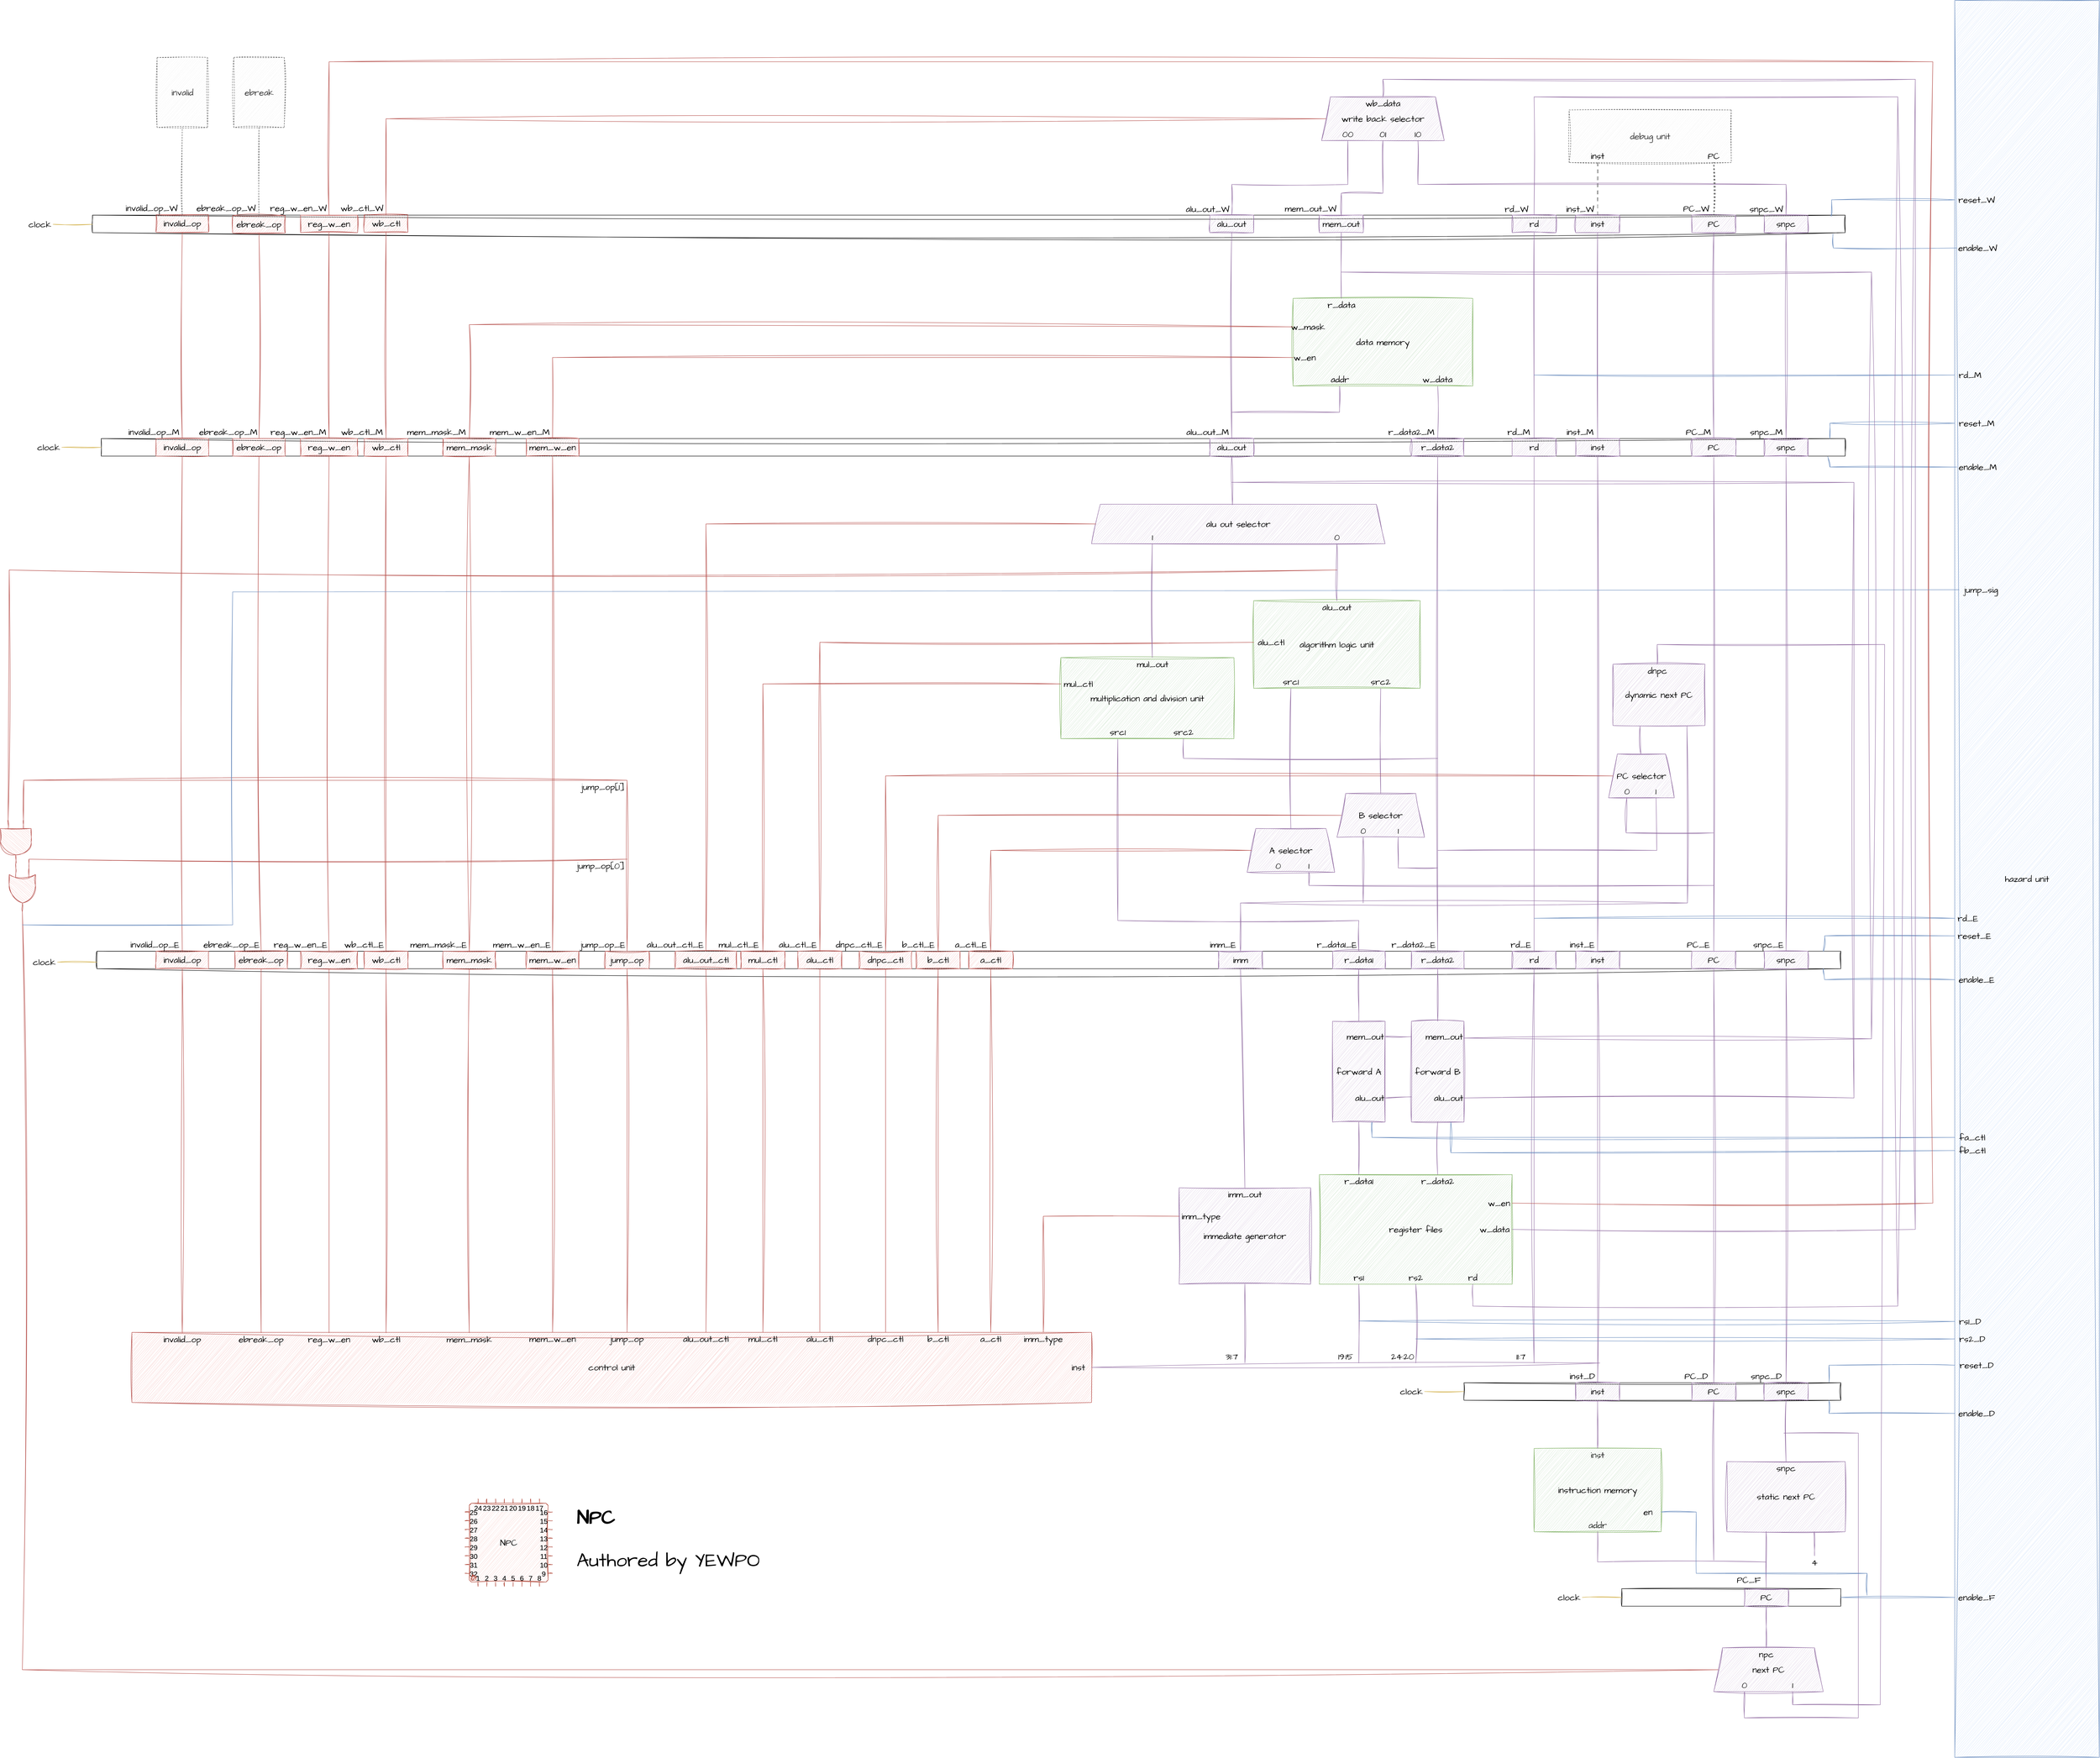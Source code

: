 <mxfile version="21.6.1" type="device">
  <diagram name="Page-1" id="gUr6Gk0GwjmOe10-43yY">
    <mxGraphModel dx="9560" dy="5653" grid="1" gridSize="10" guides="1" tooltips="1" connect="1" arrows="1" fold="1" page="1" pageScale="1" pageWidth="16000" pageHeight="16000" background="none" math="0" shadow="0">
      <root>
        <mxCell id="0" />
        <mxCell id="1" parent="0" />
        <mxCell id="-BGiCnpVzebtH927xqFb-1" value="" style="group" parent="1" vertex="1" connectable="0">
          <mxGeometry x="10540" y="5500" width="250" height="100" as="geometry" />
        </mxCell>
        <mxCell id="-BGiCnpVzebtH927xqFb-2" value="" style="group" parent="-BGiCnpVzebtH927xqFb-1" vertex="1" connectable="0">
          <mxGeometry width="250" height="100" as="geometry" />
        </mxCell>
        <mxCell id="-BGiCnpVzebtH927xqFb-3" value="next PC" style="shape=trapezoid;perimeter=trapezoidPerimeter;whiteSpace=wrap;html=1;fixedSize=1;sketch=1;hachureGap=4;jiggle=2;curveFitting=1;fontFamily=Architects Daughter;fontSource=https%3A%2F%2Ffonts.googleapis.com%2Fcss%3Ffamily%3DArchitects%2BDaughter;fontSize=20;fillColor=#e1d5e7;strokeColor=#9673a6;" parent="-BGiCnpVzebtH927xqFb-2" vertex="1">
          <mxGeometry width="250" height="100" as="geometry" />
        </mxCell>
        <mxCell id="-BGiCnpVzebtH927xqFb-4" value="0" style="text;html=1;strokeColor=none;fillColor=none;align=center;verticalAlign=middle;whiteSpace=wrap;rounded=0;fontSize=20;fontFamily=Architects Daughter;" parent="-BGiCnpVzebtH927xqFb-2" vertex="1">
          <mxGeometry x="40" y="70" width="60" height="30" as="geometry" />
        </mxCell>
        <mxCell id="-BGiCnpVzebtH927xqFb-5" value="1" style="text;html=1;strokeColor=none;fillColor=none;align=center;verticalAlign=middle;whiteSpace=wrap;rounded=0;fontSize=20;fontFamily=Architects Daughter;" parent="-BGiCnpVzebtH927xqFb-2" vertex="1">
          <mxGeometry x="150" y="70" width="60" height="30" as="geometry" />
        </mxCell>
        <mxCell id="-BGiCnpVzebtH927xqFb-6" value="npc" style="text;html=1;strokeColor=none;fillColor=none;align=center;verticalAlign=middle;whiteSpace=wrap;rounded=0;fontSize=20;fontFamily=Architects Daughter;" parent="-BGiCnpVzebtH927xqFb-2" vertex="1">
          <mxGeometry x="90" width="60" height="30" as="geometry" />
        </mxCell>
        <mxCell id="-BGiCnpVzebtH927xqFb-8" value="" style="group;labelBackgroundColor=none;" parent="1" vertex="1" connectable="0">
          <mxGeometry x="10570" y="5075" width="270" height="160" as="geometry" />
        </mxCell>
        <mxCell id="-BGiCnpVzebtH927xqFb-9" value="static next PC" style="rounded=0;whiteSpace=wrap;html=1;sketch=1;hachureGap=4;jiggle=2;curveFitting=1;fontFamily=Architects Daughter;fontSource=https%3A%2F%2Ffonts.googleapis.com%2Fcss%3Ffamily%3DArchitects%2BDaughter;fontSize=20;labelBackgroundColor=none;fillColor=#e1d5e7;strokeColor=#9673a6;" parent="-BGiCnpVzebtH927xqFb-8" vertex="1">
          <mxGeometry width="270" height="160" as="geometry" />
        </mxCell>
        <mxCell id="-BGiCnpVzebtH927xqFb-10" value="snpc" style="text;html=1;strokeColor=none;fillColor=none;align=center;verticalAlign=middle;whiteSpace=wrap;rounded=0;fontSize=20;fontFamily=Architects Daughter;labelBackgroundColor=none;" parent="-BGiCnpVzebtH927xqFb-8" vertex="1">
          <mxGeometry x="105" width="60" height="30" as="geometry" />
        </mxCell>
        <mxCell id="-BGiCnpVzebtH927xqFb-12" value="" style="group;labelBackgroundColor=none;" parent="1" vertex="1" connectable="0">
          <mxGeometry x="10130" y="5045" width="290" height="190" as="geometry" />
        </mxCell>
        <mxCell id="-BGiCnpVzebtH927xqFb-14" value="addr" style="text;html=1;strokeColor=none;fillColor=none;align=center;verticalAlign=middle;whiteSpace=wrap;rounded=0;fontSize=20;fontFamily=Architects Daughter;labelBackgroundColor=none;" parent="-BGiCnpVzebtH927xqFb-12" vertex="1">
          <mxGeometry x="115" y="160" width="60" height="30" as="geometry" />
        </mxCell>
        <mxCell id="-BGiCnpVzebtH927xqFb-15" value="inst" style="text;html=1;strokeColor=none;fillColor=none;align=center;verticalAlign=middle;whiteSpace=wrap;rounded=0;fontSize=20;fontFamily=Architects Daughter;labelBackgroundColor=none;" parent="-BGiCnpVzebtH927xqFb-12" vertex="1">
          <mxGeometry x="115" width="60" height="30" as="geometry" />
        </mxCell>
        <mxCell id="-BGiCnpVzebtH927xqFb-43" value="" style="group" parent="-BGiCnpVzebtH927xqFb-12" vertex="1" connectable="0">
          <mxGeometry width="290" height="190" as="geometry" />
        </mxCell>
        <mxCell id="-BGiCnpVzebtH927xqFb-13" value="instruction memory" style="rounded=0;whiteSpace=wrap;html=1;sketch=1;hachureGap=4;jiggle=2;curveFitting=1;fontFamily=Architects Daughter;fontSource=https%3A%2F%2Ffonts.googleapis.com%2Fcss%3Ffamily%3DArchitects%2BDaughter;fontSize=20;labelBackgroundColor=none;fillColor=#d5e8d4;strokeColor=#82b366;" parent="-BGiCnpVzebtH927xqFb-43" vertex="1">
          <mxGeometry width="290" height="190" as="geometry" />
        </mxCell>
        <mxCell id="-BGiCnpVzebtH927xqFb-38" value="en" style="text;html=1;strokeColor=none;fillColor=none;align=center;verticalAlign=middle;whiteSpace=wrap;rounded=0;fontSize=20;fontFamily=Architects Daughter;" parent="-BGiCnpVzebtH927xqFb-43" vertex="1">
          <mxGeometry x="230" y="130" width="60" height="30" as="geometry" />
        </mxCell>
        <mxCell id="-BGiCnpVzebtH927xqFb-17" value="" style="endArrow=none;html=1;rounded=0;sketch=1;hachureGap=4;jiggle=2;curveFitting=1;fontFamily=Architects Daughter;fontSource=https%3A%2F%2Ffonts.googleapis.com%2Fcss%3Ffamily%3DArchitects%2BDaughter;fontSize=16;entryX=0.5;entryY=1;entryDx=0;entryDy=0;exitX=0.5;exitY=0;exitDx=0;exitDy=0;fillColor=#e1d5e7;strokeColor=#9673a6;" parent="1" source="-BGiCnpVzebtH927xqFb-6" target="-BGiCnpVzebtH927xqFb-16" edge="1">
          <mxGeometry width="50" height="50" relative="1" as="geometry">
            <mxPoint x="10580" y="5480" as="sourcePoint" />
            <mxPoint x="10630" y="5430" as="targetPoint" />
          </mxGeometry>
        </mxCell>
        <mxCell id="-BGiCnpVzebtH927xqFb-18" value="" style="endArrow=none;html=1;rounded=0;sketch=1;hachureGap=4;jiggle=2;curveFitting=1;fontFamily=Architects Daughter;fontSource=https%3A%2F%2Ffonts.googleapis.com%2Fcss%3Ffamily%3DArchitects%2BDaughter;fontSize=16;fillColor=#e1d5e7;strokeColor=#9673a6;exitX=0.5;exitY=1;exitDx=0;exitDy=0;" parent="1" source="-BGiCnpVzebtH927xqFb-14" edge="1">
          <mxGeometry width="50" height="50" relative="1" as="geometry">
            <mxPoint x="10300" y="5304.23" as="sourcePoint" />
            <mxPoint x="10660" y="5304.23" as="targetPoint" />
            <Array as="points">
              <mxPoint x="10275" y="5304" />
            </Array>
          </mxGeometry>
        </mxCell>
        <mxCell id="-BGiCnpVzebtH927xqFb-19" value="" style="endArrow=none;html=1;rounded=0;sketch=1;hachureGap=4;jiggle=2;curveFitting=1;fontFamily=Architects Daughter;fontSource=https%3A%2F%2Ffonts.googleapis.com%2Fcss%3Ffamily%3DArchitects%2BDaughter;fontSize=16;exitX=0.5;exitY=0;exitDx=0;exitDy=0;fillColor=#e1d5e7;strokeColor=#9673a6;entryX=0.332;entryY=0.995;entryDx=0;entryDy=0;entryPerimeter=0;" parent="1" source="-BGiCnpVzebtH927xqFb-16" target="-BGiCnpVzebtH927xqFb-9" edge="1">
          <mxGeometry width="50" height="50" relative="1" as="geometry">
            <mxPoint x="10470" y="5300" as="sourcePoint" />
            <mxPoint x="10660" y="5240" as="targetPoint" />
          </mxGeometry>
        </mxCell>
        <mxCell id="-BGiCnpVzebtH927xqFb-20" value="" style="rounded=0;whiteSpace=wrap;html=1;sketch=1;hachureGap=4;jiggle=2;curveFitting=1;fontFamily=Architects Daughter;fontSource=https%3A%2F%2Ffonts.googleapis.com%2Fcss%3Ffamily%3DArchitects%2BDaughter;fontSize=20;labelBackgroundColor=none;" parent="1" vertex="1">
          <mxGeometry x="9970" y="4895" width="860" height="40" as="geometry" />
        </mxCell>
        <mxCell id="-BGiCnpVzebtH927xqFb-21" value="4" style="text;html=1;strokeColor=none;fillColor=none;align=center;verticalAlign=middle;whiteSpace=wrap;rounded=0;fontSize=20;fontFamily=Architects Daughter;" parent="1" vertex="1">
          <mxGeometry x="10740" y="5290" width="60" height="30" as="geometry" />
        </mxCell>
        <mxCell id="-BGiCnpVzebtH927xqFb-22" value="" style="endArrow=none;html=1;rounded=0;sketch=1;hachureGap=4;jiggle=2;curveFitting=1;fontFamily=Architects Daughter;fontSource=https%3A%2F%2Ffonts.googleapis.com%2Fcss%3Ffamily%3DArchitects%2BDaughter;fontSize=16;entryX=0.738;entryY=1;entryDx=0;entryDy=0;exitX=0.5;exitY=0;exitDx=0;exitDy=0;fillColor=#e1d5e7;strokeColor=#9673a6;entryPerimeter=0;" parent="1" source="-BGiCnpVzebtH927xqFb-21" target="-BGiCnpVzebtH927xqFb-9" edge="1">
          <mxGeometry width="50" height="50" relative="1" as="geometry">
            <mxPoint x="10730" y="5260" as="sourcePoint" />
            <mxPoint x="10780" y="5210" as="targetPoint" />
          </mxGeometry>
        </mxCell>
        <mxCell id="-BGiCnpVzebtH927xqFb-23" value="PC_F" style="text;html=1;strokeColor=none;fillColor=none;align=center;verticalAlign=middle;whiteSpace=wrap;rounded=0;fontSize=20;fontFamily=Architects Daughter;" parent="1" vertex="1">
          <mxGeometry x="10590" y="5330" width="60" height="30" as="geometry" />
        </mxCell>
        <mxCell id="-BGiCnpVzebtH927xqFb-25" value="" style="endArrow=none;html=1;rounded=0;sketch=1;hachureGap=4;jiggle=2;curveFitting=1;fontFamily=Architects Daughter;fontSource=https%3A%2F%2Ffonts.googleapis.com%2Fcss%3Ffamily%3DArchitects%2BDaughter;fontSize=16;fillColor=#e1d5e7;strokeColor=#9673a6;exitX=0.5;exitY=0;exitDx=0;exitDy=0;entryX=0.5;entryY=1;entryDx=0;entryDy=0;" parent="1" source="-BGiCnpVzebtH927xqFb-10" target="-BGiCnpVzebtH927xqFb-27" edge="1">
          <mxGeometry width="50" height="50" relative="1" as="geometry">
            <mxPoint x="10640" y="5030" as="sourcePoint" />
            <mxPoint x="10690" y="4980" as="targetPoint" />
          </mxGeometry>
        </mxCell>
        <mxCell id="-BGiCnpVzebtH927xqFb-27" value="snpc" style="rounded=0;whiteSpace=wrap;html=1;sketch=1;hachureGap=4;jiggle=2;curveFitting=1;fontFamily=Architects Daughter;fontSource=https%3A%2F%2Ffonts.googleapis.com%2Fcss%3Ffamily%3DArchitects%2BDaughter;fontSize=20;fillColor=#e1d5e7;strokeColor=#9673a6;" parent="1" vertex="1">
          <mxGeometry x="10655" y="4895" width="100" height="40" as="geometry" />
        </mxCell>
        <mxCell id="-BGiCnpVzebtH927xqFb-28" value="" style="endArrow=none;html=1;rounded=0;sketch=1;hachureGap=4;jiggle=2;curveFitting=1;fontFamily=Architects Daughter;fontSource=https%3A%2F%2Ffonts.googleapis.com%2Fcss%3Ffamily%3DArchitects%2BDaughter;fontSize=16;fillColor=#e1d5e7;strokeColor=#9673a6;entryX=0.5;entryY=1;entryDx=0;entryDy=0;" parent="1" target="-BGiCnpVzebtH927xqFb-4" edge="1">
          <mxGeometry width="50" height="50" relative="1" as="geometry">
            <mxPoint x="10700" y="5010" as="sourcePoint" />
            <mxPoint x="10870" y="5620" as="targetPoint" />
            <Array as="points">
              <mxPoint x="10870" y="5010" />
              <mxPoint x="10870" y="5660" />
              <mxPoint x="10610" y="5660" />
            </Array>
          </mxGeometry>
        </mxCell>
        <mxCell id="-BGiCnpVzebtH927xqFb-37" value="" style="endArrow=none;html=1;rounded=0;sketch=1;hachureGap=4;jiggle=2;curveFitting=1;fontFamily=Architects Daughter;fontSource=https%3A%2F%2Ffonts.googleapis.com%2Fcss%3Ffamily%3DArchitects%2BDaughter;fontSize=16;fillColor=#dae8fc;strokeColor=#6c8ebf;entryX=1;entryY=0.5;entryDx=0;entryDy=0;" parent="1" target="-BGiCnpVzebtH927xqFb-38" edge="1">
          <mxGeometry width="50" height="50" relative="1" as="geometry">
            <mxPoint x="10890" y="5380" as="sourcePoint" />
            <mxPoint x="10440" y="5220" as="targetPoint" />
            <Array as="points">
              <mxPoint x="10890" y="5330" />
              <mxPoint x="10500" y="5330" />
              <mxPoint x="10500" y="5190" />
            </Array>
          </mxGeometry>
        </mxCell>
        <mxCell id="-BGiCnpVzebtH927xqFb-39" value="PC" style="rounded=0;whiteSpace=wrap;html=1;sketch=1;hachureGap=4;jiggle=2;curveFitting=1;fontFamily=Architects Daughter;fontSource=https%3A%2F%2Ffonts.googleapis.com%2Fcss%3Ffamily%3DArchitects%2BDaughter;fontSize=20;fillColor=#e1d5e7;strokeColor=#9673a6;" parent="1" vertex="1">
          <mxGeometry x="10490" y="4895" width="100" height="40" as="geometry" />
        </mxCell>
        <mxCell id="-BGiCnpVzebtH927xqFb-40" value="inst" style="rounded=0;whiteSpace=wrap;html=1;sketch=1;hachureGap=4;jiggle=2;curveFitting=1;fontFamily=Architects Daughter;fontSource=https%3A%2F%2Ffonts.googleapis.com%2Fcss%3Ffamily%3DArchitects%2BDaughter;fontSize=20;fillColor=#e1d5e7;strokeColor=#9673a6;" parent="1" vertex="1">
          <mxGeometry x="10225" y="4895" width="100" height="40" as="geometry" />
        </mxCell>
        <mxCell id="-BGiCnpVzebtH927xqFb-41" value="" style="endArrow=none;html=1;rounded=0;sketch=1;hachureGap=4;jiggle=2;curveFitting=1;fontFamily=Architects Daughter;fontSource=https%3A%2F%2Ffonts.googleapis.com%2Fcss%3Ffamily%3DArchitects%2BDaughter;fontSize=16;entryX=0.5;entryY=1;entryDx=0;entryDy=0;exitX=0.5;exitY=0;exitDx=0;exitDy=0;fillColor=#e1d5e7;strokeColor=#9673a6;" parent="1" source="-BGiCnpVzebtH927xqFb-15" target="-BGiCnpVzebtH927xqFb-40" edge="1">
          <mxGeometry width="50" height="50" relative="1" as="geometry">
            <mxPoint x="10220" y="5030" as="sourcePoint" />
            <mxPoint x="10270" y="4980" as="targetPoint" />
          </mxGeometry>
        </mxCell>
        <mxCell id="-BGiCnpVzebtH927xqFb-42" value="" style="endArrow=none;html=1;rounded=0;sketch=1;hachureGap=4;jiggle=2;curveFitting=1;fontFamily=Architects Daughter;fontSource=https%3A%2F%2Ffonts.googleapis.com%2Fcss%3Ffamily%3DArchitects%2BDaughter;fontSize=16;entryX=0.5;entryY=1;entryDx=0;entryDy=0;fillColor=#e1d5e7;strokeColor=#9673a6;" parent="1" target="-BGiCnpVzebtH927xqFb-39" edge="1">
          <mxGeometry width="50" height="50" relative="1" as="geometry">
            <mxPoint x="10540" y="5300" as="sourcePoint" />
            <mxPoint x="10610" y="4990" as="targetPoint" />
          </mxGeometry>
        </mxCell>
        <mxCell id="-BGiCnpVzebtH927xqFb-45" value="" style="group" parent="1" vertex="1" connectable="0">
          <mxGeometry x="10330" y="5365" width="500" height="40" as="geometry" />
        </mxCell>
        <mxCell id="-BGiCnpVzebtH927xqFb-7" value="" style="rounded=0;whiteSpace=wrap;html=1;sketch=1;curveFitting=1;jiggle=2;labelBackgroundColor=none;" parent="-BGiCnpVzebtH927xqFb-45" vertex="1">
          <mxGeometry width="500" height="40" as="geometry" />
        </mxCell>
        <mxCell id="-BGiCnpVzebtH927xqFb-16" value="PC" style="rounded=0;whiteSpace=wrap;html=1;sketch=1;hachureGap=4;jiggle=2;curveFitting=1;fontFamily=Architects Daughter;fontSource=https%3A%2F%2Ffonts.googleapis.com%2Fcss%3Ffamily%3DArchitects%2BDaughter;fontSize=20;fillColor=#e1d5e7;strokeColor=#9673a6;" parent="-BGiCnpVzebtH927xqFb-45" vertex="1">
          <mxGeometry x="280" width="100" height="40" as="geometry" />
        </mxCell>
        <mxCell id="-BGiCnpVzebtH927xqFb-52" value="hazard unit" style="rounded=0;whiteSpace=wrap;html=1;sketch=1;hachureGap=4;jiggle=2;curveFitting=1;fontFamily=Architects Daughter;fontSource=https%3A%2F%2Ffonts.googleapis.com%2Fcss%3Ffamily%3DArchitects%2BDaughter;fontSize=20;fillColor=#dae8fc;strokeColor=#6c8ebf;" parent="1" vertex="1">
          <mxGeometry x="11090" y="1740" width="330" height="4010" as="geometry" />
        </mxCell>
        <mxCell id="-BGiCnpVzebtH927xqFb-53" value="enable_F" style="text;html=1;strokeColor=none;fillColor=none;align=center;verticalAlign=middle;whiteSpace=wrap;rounded=0;fontSize=20;fontFamily=Architects Daughter;" parent="1" vertex="1">
          <mxGeometry x="11090" y="5370" width="100" height="30" as="geometry" />
        </mxCell>
        <mxCell id="-BGiCnpVzebtH927xqFb-54" value="" style="endArrow=none;html=1;rounded=0;sketch=1;hachureGap=4;jiggle=2;curveFitting=1;fontFamily=Architects Daughter;fontSource=https%3A%2F%2Ffonts.googleapis.com%2Fcss%3Ffamily%3DArchitects%2BDaughter;fontSize=16;exitX=1;exitY=0.5;exitDx=0;exitDy=0;entryX=0;entryY=0.5;entryDx=0;entryDy=0;fillColor=#dae8fc;strokeColor=#6c8ebf;" parent="1" source="-BGiCnpVzebtH927xqFb-7" target="-BGiCnpVzebtH927xqFb-53" edge="1">
          <mxGeometry width="50" height="50" relative="1" as="geometry">
            <mxPoint x="10960" y="5420" as="sourcePoint" />
            <mxPoint x="11010" y="5370" as="targetPoint" />
          </mxGeometry>
        </mxCell>
        <mxCell id="-BGiCnpVzebtH927xqFb-55" value="reset_D" style="text;html=1;strokeColor=none;fillColor=none;align=center;verticalAlign=middle;whiteSpace=wrap;rounded=0;fontSize=20;fontFamily=Architects Daughter;" parent="1" vertex="1">
          <mxGeometry x="11090" y="4840" width="100" height="30" as="geometry" />
        </mxCell>
        <mxCell id="-BGiCnpVzebtH927xqFb-56" value="" style="endArrow=none;html=1;rounded=0;sketch=1;hachureGap=4;jiggle=2;curveFitting=1;fontFamily=Architects Daughter;fontSource=https%3A%2F%2Ffonts.googleapis.com%2Fcss%3Ffamily%3DArchitects%2BDaughter;fontSize=16;entryX=0;entryY=0.5;entryDx=0;entryDy=0;exitX=0.969;exitY=-0.029;exitDx=0;exitDy=0;exitPerimeter=0;fillColor=#dae8fc;strokeColor=#6c8ebf;" parent="1" source="-BGiCnpVzebtH927xqFb-20" target="-BGiCnpVzebtH927xqFb-55" edge="1">
          <mxGeometry width="50" height="50" relative="1" as="geometry">
            <mxPoint x="10870" y="4860" as="sourcePoint" />
            <mxPoint x="10920" y="4810" as="targetPoint" />
            <Array as="points">
              <mxPoint x="10803" y="4855" />
            </Array>
          </mxGeometry>
        </mxCell>
        <mxCell id="-BGiCnpVzebtH927xqFb-57" value="enable_D" style="text;html=1;strokeColor=none;fillColor=none;align=center;verticalAlign=middle;whiteSpace=wrap;rounded=0;fontSize=20;fontFamily=Architects Daughter;" parent="1" vertex="1">
          <mxGeometry x="11090" y="4950" width="100" height="30" as="geometry" />
        </mxCell>
        <mxCell id="-BGiCnpVzebtH927xqFb-59" value="" style="endArrow=none;html=1;rounded=0;sketch=1;hachureGap=4;jiggle=2;curveFitting=1;fontFamily=Architects Daughter;fontSource=https%3A%2F%2Ffonts.googleapis.com%2Fcss%3Ffamily%3DArchitects%2BDaughter;fontSize=16;exitX=0.969;exitY=1;exitDx=0;exitDy=0;exitPerimeter=0;entryX=0;entryY=0.5;entryDx=0;entryDy=0;fillColor=#dae8fc;strokeColor=#6c8ebf;" parent="1" source="-BGiCnpVzebtH927xqFb-20" target="-BGiCnpVzebtH927xqFb-57" edge="1">
          <mxGeometry width="50" height="50" relative="1" as="geometry">
            <mxPoint x="10970" y="4980" as="sourcePoint" />
            <mxPoint x="11020" y="4930" as="targetPoint" />
            <Array as="points">
              <mxPoint x="10803" y="4965" />
            </Array>
          </mxGeometry>
        </mxCell>
        <mxCell id="-BGiCnpVzebtH927xqFb-60" value="control unit" style="rounded=0;whiteSpace=wrap;html=1;sketch=1;hachureGap=4;jiggle=2;curveFitting=1;fontFamily=Architects Daughter;fontSource=https%3A%2F%2Ffonts.googleapis.com%2Fcss%3Ffamily%3DArchitects%2BDaughter;fontSize=20;labelBackgroundColor=none;fillColor=#f8cecc;strokeColor=#b85450;" parent="1" vertex="1">
          <mxGeometry x="6930" y="4780" width="2190" height="160" as="geometry" />
        </mxCell>
        <mxCell id="-BGiCnpVzebtH927xqFb-61" value="" style="group;labelBackgroundColor=none;" parent="1" vertex="1" connectable="0">
          <mxGeometry x="9320" y="4450" width="300" height="220" as="geometry" />
        </mxCell>
        <mxCell id="-BGiCnpVzebtH927xqFb-62" value="immediate generator" style="rounded=0;whiteSpace=wrap;html=1;sketch=1;hachureGap=4;jiggle=2;curveFitting=1;fontFamily=Architects Daughter;fontSource=https%3A%2F%2Ffonts.googleapis.com%2Fcss%3Ffamily%3DArchitects%2BDaughter;fontSize=20;labelBackgroundColor=none;fillColor=#e1d5e7;strokeColor=#9673a6;" parent="-BGiCnpVzebtH927xqFb-61" vertex="1">
          <mxGeometry width="300" height="220" as="geometry" />
        </mxCell>
        <mxCell id="-BGiCnpVzebtH927xqFb-63" value="imm_type" style="text;html=1;strokeColor=none;fillColor=none;align=center;verticalAlign=middle;whiteSpace=wrap;rounded=0;fontSize=20;fontFamily=Architects Daughter;labelBackgroundColor=none;" parent="-BGiCnpVzebtH927xqFb-61" vertex="1">
          <mxGeometry y="50" width="100" height="30" as="geometry" />
        </mxCell>
        <mxCell id="-BGiCnpVzebtH927xqFb-64" value="imm_out" style="text;html=1;strokeColor=none;fillColor=none;align=center;verticalAlign=middle;whiteSpace=wrap;rounded=0;fontSize=20;fontFamily=Architects Daughter;labelBackgroundColor=none;" parent="-BGiCnpVzebtH927xqFb-61" vertex="1">
          <mxGeometry x="110" width="80" height="30" as="geometry" />
        </mxCell>
        <mxCell id="-BGiCnpVzebtH927xqFb-65" value="" style="group;labelBackgroundColor=none;" parent="1" vertex="1" connectable="0">
          <mxGeometry x="9640" y="4420" width="440" height="250" as="geometry" />
        </mxCell>
        <mxCell id="-BGiCnpVzebtH927xqFb-66" value="register files" style="rounded=0;whiteSpace=wrap;html=1;sketch=1;hachureGap=4;jiggle=2;curveFitting=1;fontFamily=Architects Daughter;fontSource=https%3A%2F%2Ffonts.googleapis.com%2Fcss%3Ffamily%3DArchitects%2BDaughter;fontSize=20;labelBackgroundColor=none;fillColor=#d5e8d4;strokeColor=#82b366;" parent="-BGiCnpVzebtH927xqFb-65" vertex="1">
          <mxGeometry width="440" height="250" as="geometry" />
        </mxCell>
        <mxCell id="-BGiCnpVzebtH927xqFb-67" value="rs1" style="text;html=1;strokeColor=none;fillColor=none;align=center;verticalAlign=middle;whiteSpace=wrap;rounded=0;fontSize=20;fontFamily=Architects Daughter;labelBackgroundColor=none;" parent="-BGiCnpVzebtH927xqFb-65" vertex="1">
          <mxGeometry x="60" y="220" width="60" height="30" as="geometry" />
        </mxCell>
        <mxCell id="-BGiCnpVzebtH927xqFb-68" value="rs2" style="text;html=1;strokeColor=none;fillColor=none;align=center;verticalAlign=middle;whiteSpace=wrap;rounded=0;fontSize=20;fontFamily=Architects Daughter;labelBackgroundColor=none;" parent="-BGiCnpVzebtH927xqFb-65" vertex="1">
          <mxGeometry x="190" y="220" width="60" height="30" as="geometry" />
        </mxCell>
        <mxCell id="-BGiCnpVzebtH927xqFb-69" value="w_en" style="text;html=1;strokeColor=none;fillColor=none;align=center;verticalAlign=middle;whiteSpace=wrap;rounded=0;fontSize=20;fontFamily=Architects Daughter;labelBackgroundColor=none;" parent="-BGiCnpVzebtH927xqFb-65" vertex="1">
          <mxGeometry x="380" y="50" width="60" height="30" as="geometry" />
        </mxCell>
        <mxCell id="-BGiCnpVzebtH927xqFb-70" value="rd" style="text;html=1;strokeColor=none;fillColor=none;align=center;verticalAlign=middle;whiteSpace=wrap;rounded=0;fontSize=20;fontFamily=Architects Daughter;labelBackgroundColor=none;" parent="-BGiCnpVzebtH927xqFb-65" vertex="1">
          <mxGeometry x="320" y="220" width="60" height="30" as="geometry" />
        </mxCell>
        <mxCell id="-BGiCnpVzebtH927xqFb-71" value="w_data" style="text;html=1;strokeColor=none;fillColor=none;align=center;verticalAlign=middle;whiteSpace=wrap;rounded=0;fontSize=20;fontFamily=Architects Daughter;labelBackgroundColor=none;" parent="-BGiCnpVzebtH927xqFb-65" vertex="1">
          <mxGeometry x="360" y="110" width="80" height="30" as="geometry" />
        </mxCell>
        <mxCell id="-BGiCnpVzebtH927xqFb-72" value="r_data1" style="text;html=1;strokeColor=none;fillColor=none;align=center;verticalAlign=middle;whiteSpace=wrap;rounded=0;fontSize=20;fontFamily=Architects Daughter;labelBackgroundColor=none;" parent="-BGiCnpVzebtH927xqFb-65" vertex="1">
          <mxGeometry x="50" width="80" height="30" as="geometry" />
        </mxCell>
        <mxCell id="-BGiCnpVzebtH927xqFb-73" value="r_data2" style="text;html=1;strokeColor=none;fillColor=none;align=center;verticalAlign=middle;whiteSpace=wrap;rounded=0;fontSize=20;fontFamily=Architects Daughter;labelBackgroundColor=none;" parent="-BGiCnpVzebtH927xqFb-65" vertex="1">
          <mxGeometry x="230" width="80" height="30" as="geometry" />
        </mxCell>
        <mxCell id="-BGiCnpVzebtH927xqFb-78" value="" style="rounded=0;whiteSpace=wrap;html=1;sketch=1;hachureGap=4;jiggle=2;curveFitting=1;fontFamily=Architects Daughter;fontSource=https%3A%2F%2Ffonts.googleapis.com%2Fcss%3Ffamily%3DArchitects%2BDaughter;fontSize=20;" parent="1" vertex="1">
          <mxGeometry x="6850" y="3910" width="3980" height="40" as="geometry" />
        </mxCell>
        <mxCell id="-BGiCnpVzebtH927xqFb-80" value="inst" style="rounded=0;whiteSpace=wrap;html=1;sketch=1;hachureGap=4;jiggle=2;curveFitting=1;fontFamily=Architects Daughter;fontSource=https%3A%2F%2Ffonts.googleapis.com%2Fcss%3Ffamily%3DArchitects%2BDaughter;fontSize=20;fillColor=#e1d5e7;strokeColor=#9673a6;" parent="1" vertex="1">
          <mxGeometry x="10225" y="3910" width="100" height="40" as="geometry" />
        </mxCell>
        <mxCell id="-BGiCnpVzebtH927xqFb-81" value="PC" style="rounded=0;whiteSpace=wrap;html=1;sketch=1;hachureGap=4;jiggle=2;curveFitting=1;fontFamily=Architects Daughter;fontSource=https%3A%2F%2Ffonts.googleapis.com%2Fcss%3Ffamily%3DArchitects%2BDaughter;fontSize=20;fillColor=#e1d5e7;strokeColor=#9673a6;" parent="1" vertex="1">
          <mxGeometry x="10490" y="3910" width="100" height="40" as="geometry" />
        </mxCell>
        <mxCell id="-BGiCnpVzebtH927xqFb-82" value="snpc" style="rounded=0;whiteSpace=wrap;html=1;sketch=1;hachureGap=4;jiggle=2;curveFitting=1;fontFamily=Architects Daughter;fontSource=https%3A%2F%2Ffonts.googleapis.com%2Fcss%3Ffamily%3DArchitects%2BDaughter;fontSize=20;fillColor=#e1d5e7;strokeColor=#9673a6;" parent="1" vertex="1">
          <mxGeometry x="10655" y="3910" width="100" height="40" as="geometry" />
        </mxCell>
        <mxCell id="-BGiCnpVzebtH927xqFb-83" value="" style="endArrow=none;html=1;rounded=0;sketch=1;hachureGap=4;jiggle=2;curveFitting=1;fontFamily=Architects Daughter;fontSource=https%3A%2F%2Ffonts.googleapis.com%2Fcss%3Ffamily%3DArchitects%2BDaughter;fontSize=16;entryX=0.5;entryY=1;entryDx=0;entryDy=0;exitX=0.5;exitY=0;exitDx=0;exitDy=0;fillColor=#e1d5e7;strokeColor=#9673a6;" parent="1" source="-BGiCnpVzebtH927xqFb-40" target="-BGiCnpVzebtH927xqFb-80" edge="1">
          <mxGeometry width="50" height="50" relative="1" as="geometry">
            <mxPoint x="10280" y="4550" as="sourcePoint" />
            <mxPoint x="10330" y="4500" as="targetPoint" />
          </mxGeometry>
        </mxCell>
        <mxCell id="-BGiCnpVzebtH927xqFb-84" value="" style="endArrow=none;html=1;rounded=0;sketch=1;hachureGap=4;jiggle=2;curveFitting=1;fontFamily=Architects Daughter;fontSource=https%3A%2F%2Ffonts.googleapis.com%2Fcss%3Ffamily%3DArchitects%2BDaughter;fontSize=16;entryX=0.5;entryY=1;entryDx=0;entryDy=0;exitX=0.5;exitY=0;exitDx=0;exitDy=0;fillColor=#e1d5e7;strokeColor=#9673a6;" parent="1" source="-BGiCnpVzebtH927xqFb-39" target="-BGiCnpVzebtH927xqFb-81" edge="1">
          <mxGeometry width="50" height="50" relative="1" as="geometry">
            <mxPoint x="10500" y="4430" as="sourcePoint" />
            <mxPoint x="10550" y="4380" as="targetPoint" />
          </mxGeometry>
        </mxCell>
        <mxCell id="-BGiCnpVzebtH927xqFb-85" value="" style="endArrow=none;html=1;rounded=0;sketch=1;hachureGap=4;jiggle=2;curveFitting=1;fontFamily=Architects Daughter;fontSource=https%3A%2F%2Ffonts.googleapis.com%2Fcss%3Ffamily%3DArchitects%2BDaughter;fontSize=16;entryX=0.5;entryY=1;entryDx=0;entryDy=0;exitX=0.5;exitY=0;exitDx=0;exitDy=0;fillColor=#e1d5e7;strokeColor=#9673a6;" parent="1" source="-BGiCnpVzebtH927xqFb-27" target="-BGiCnpVzebtH927xqFb-82" edge="1">
          <mxGeometry width="50" height="50" relative="1" as="geometry">
            <mxPoint x="10660" y="4430" as="sourcePoint" />
            <mxPoint x="10710" y="4380" as="targetPoint" />
          </mxGeometry>
        </mxCell>
        <mxCell id="-BGiCnpVzebtH927xqFb-86" value="" style="endArrow=none;html=1;rounded=0;sketch=1;hachureGap=4;jiggle=2;curveFitting=1;fontFamily=Architects Daughter;fontSource=https%3A%2F%2Ffonts.googleapis.com%2Fcss%3Ffamily%3DArchitects%2BDaughter;fontSize=16;fillColor=#e1d5e7;strokeColor=#9673a6;exitX=1;exitY=0.5;exitDx=0;exitDy=0;" parent="1" source="-BGiCnpVzebtH927xqFb-104" edge="1">
          <mxGeometry width="50" height="50" relative="1" as="geometry">
            <mxPoint x="9070" y="4870" as="sourcePoint" />
            <mxPoint x="10280" y="4850" as="targetPoint" />
          </mxGeometry>
        </mxCell>
        <mxCell id="-BGiCnpVzebtH927xqFb-87" value="inst_D" style="text;html=1;strokeColor=none;fillColor=none;align=center;verticalAlign=middle;whiteSpace=wrap;rounded=0;fontSize=20;fontFamily=Architects Daughter;" parent="1" vertex="1">
          <mxGeometry x="10210" y="4865" width="60" height="30" as="geometry" />
        </mxCell>
        <mxCell id="-BGiCnpVzebtH927xqFb-88" value="rd" style="rounded=0;whiteSpace=wrap;html=1;sketch=1;hachureGap=4;jiggle=2;curveFitting=1;fontFamily=Architects Daughter;fontSource=https%3A%2F%2Ffonts.googleapis.com%2Fcss%3Ffamily%3DArchitects%2BDaughter;fontSize=20;fillColor=#e1d5e7;strokeColor=#9673a6;" parent="1" vertex="1">
          <mxGeometry x="10080" y="3910" width="100" height="40" as="geometry" />
        </mxCell>
        <mxCell id="-BGiCnpVzebtH927xqFb-89" value="" style="endArrow=none;html=1;rounded=0;sketch=1;hachureGap=4;jiggle=2;curveFitting=1;fontFamily=Architects Daughter;fontSource=https%3A%2F%2Ffonts.googleapis.com%2Fcss%3Ffamily%3DArchitects%2BDaughter;fontSize=16;entryX=0.5;entryY=1;entryDx=0;entryDy=0;fillColor=#e1d5e7;strokeColor=#9673a6;" parent="1" target="-BGiCnpVzebtH927xqFb-88" edge="1">
          <mxGeometry width="50" height="50" relative="1" as="geometry">
            <mxPoint x="10130" y="4850" as="sourcePoint" />
            <mxPoint x="10090" y="4100" as="targetPoint" />
          </mxGeometry>
        </mxCell>
        <mxCell id="-BGiCnpVzebtH927xqFb-90" value="11:7" style="text;html=1;strokeColor=none;fillColor=none;align=center;verticalAlign=middle;whiteSpace=wrap;rounded=0;fontSize=20;fontFamily=Architects Daughter;" parent="1" vertex="1">
          <mxGeometry x="10070" y="4820" width="60" height="30" as="geometry" />
        </mxCell>
        <mxCell id="-BGiCnpVzebtH927xqFb-91" value="PC_D" style="text;html=1;strokeColor=none;fillColor=none;align=center;verticalAlign=middle;whiteSpace=wrap;rounded=0;fontSize=20;fontFamily=Architects Daughter;" parent="1" vertex="1">
          <mxGeometry x="10470" y="4865" width="60" height="30" as="geometry" />
        </mxCell>
        <mxCell id="-BGiCnpVzebtH927xqFb-92" value="snpc_D" style="text;html=1;strokeColor=none;fillColor=none;align=center;verticalAlign=middle;whiteSpace=wrap;rounded=0;fontSize=20;fontFamily=Architects Daughter;" parent="1" vertex="1">
          <mxGeometry x="10620" y="4865" width="80" height="30" as="geometry" />
        </mxCell>
        <mxCell id="-BGiCnpVzebtH927xqFb-93" value="" style="endArrow=none;html=1;rounded=0;sketch=1;hachureGap=4;jiggle=2;curveFitting=1;fontFamily=Architects Daughter;fontSource=https%3A%2F%2Ffonts.googleapis.com%2Fcss%3Ffamily%3DArchitects%2BDaughter;fontSize=16;entryX=0.5;entryY=1;entryDx=0;entryDy=0;fillColor=#e1d5e7;strokeColor=#9673a6;" parent="1" target="-BGiCnpVzebtH927xqFb-67" edge="1">
          <mxGeometry width="50" height="50" relative="1" as="geometry">
            <mxPoint x="9730" y="4850" as="sourcePoint" />
            <mxPoint x="9720" y="4800" as="targetPoint" />
          </mxGeometry>
        </mxCell>
        <mxCell id="-BGiCnpVzebtH927xqFb-94" value="" style="endArrow=none;html=1;rounded=0;sketch=1;hachureGap=4;jiggle=2;curveFitting=1;fontFamily=Architects Daughter;fontSource=https%3A%2F%2Ffonts.googleapis.com%2Fcss%3Ffamily%3DArchitects%2BDaughter;fontSize=16;entryX=0.5;entryY=1;entryDx=0;entryDy=0;fillColor=#e1d5e7;strokeColor=#9673a6;" parent="1" target="-BGiCnpVzebtH927xqFb-68" edge="1">
          <mxGeometry width="50" height="50" relative="1" as="geometry">
            <mxPoint x="9860" y="4850" as="sourcePoint" />
            <mxPoint x="9900" y="4770" as="targetPoint" />
          </mxGeometry>
        </mxCell>
        <mxCell id="-BGiCnpVzebtH927xqFb-95" value="19:15" style="text;html=1;strokeColor=none;fillColor=none;align=center;verticalAlign=middle;whiteSpace=wrap;rounded=0;fontSize=20;fontFamily=Architects Daughter;" parent="1" vertex="1">
          <mxGeometry x="9670" y="4820" width="60" height="30" as="geometry" />
        </mxCell>
        <mxCell id="-BGiCnpVzebtH927xqFb-96" value="24:20" style="text;html=1;strokeColor=none;fillColor=none;align=center;verticalAlign=middle;whiteSpace=wrap;rounded=0;fontSize=20;fontFamily=Architects Daughter;" parent="1" vertex="1">
          <mxGeometry x="9800" y="4820" width="60" height="30" as="geometry" />
        </mxCell>
        <mxCell id="-BGiCnpVzebtH927xqFb-97" value="" style="endArrow=none;html=1;rounded=0;sketch=1;hachureGap=4;jiggle=2;curveFitting=1;fontFamily=Architects Daughter;fontSource=https%3A%2F%2Ffonts.googleapis.com%2Fcss%3Ffamily%3DArchitects%2BDaughter;fontSize=16;fillColor=#dae8fc;strokeColor=#6c8ebf;entryX=0;entryY=0.5;entryDx=0;entryDy=0;" parent="1" target="-BGiCnpVzebtH927xqFb-100" edge="1">
          <mxGeometry width="50" height="50" relative="1" as="geometry">
            <mxPoint x="9860" y="4795" as="sourcePoint" />
            <mxPoint x="11060" y="4800" as="targetPoint" />
          </mxGeometry>
        </mxCell>
        <mxCell id="-BGiCnpVzebtH927xqFb-98" value="" style="endArrow=none;html=1;rounded=0;sketch=1;hachureGap=4;jiggle=2;curveFitting=1;fontFamily=Architects Daughter;fontSource=https%3A%2F%2Ffonts.googleapis.com%2Fcss%3Ffamily%3DArchitects%2BDaughter;fontSize=16;fillColor=#dae8fc;strokeColor=#6c8ebf;entryX=0;entryY=0.5;entryDx=0;entryDy=0;" parent="1" target="-BGiCnpVzebtH927xqFb-99" edge="1">
          <mxGeometry width="50" height="50" relative="1" as="geometry">
            <mxPoint x="9730" y="4754" as="sourcePoint" />
            <mxPoint x="10950" y="4754.47" as="targetPoint" />
          </mxGeometry>
        </mxCell>
        <mxCell id="-BGiCnpVzebtH927xqFb-99" value="rs1_D" style="text;html=1;strokeColor=none;fillColor=none;align=center;verticalAlign=middle;whiteSpace=wrap;rounded=0;fontSize=20;fontFamily=Architects Daughter;" parent="1" vertex="1">
          <mxGeometry x="11090" y="4740" width="70" height="30" as="geometry" />
        </mxCell>
        <mxCell id="-BGiCnpVzebtH927xqFb-100" value="rs2_D" style="text;html=1;strokeColor=none;fillColor=none;align=center;verticalAlign=middle;whiteSpace=wrap;rounded=0;fontSize=20;fontFamily=Architects Daughter;" parent="1" vertex="1">
          <mxGeometry x="11090" y="4780" width="80" height="30" as="geometry" />
        </mxCell>
        <mxCell id="-BGiCnpVzebtH927xqFb-102" value="" style="endArrow=none;html=1;rounded=0;sketch=1;hachureGap=4;jiggle=2;curveFitting=1;fontFamily=Architects Daughter;fontSource=https%3A%2F%2Ffonts.googleapis.com%2Fcss%3Ffamily%3DArchitects%2BDaughter;fontSize=16;entryX=0.5;entryY=1;entryDx=0;entryDy=0;fillColor=#e1d5e7;strokeColor=#9673a6;" parent="1" target="-BGiCnpVzebtH927xqFb-62" edge="1">
          <mxGeometry width="50" height="50" relative="1" as="geometry">
            <mxPoint x="9470" y="4850" as="sourcePoint" />
            <mxPoint x="9490" y="4750" as="targetPoint" />
          </mxGeometry>
        </mxCell>
        <mxCell id="-BGiCnpVzebtH927xqFb-103" value="31:7" style="text;html=1;strokeColor=none;fillColor=none;align=center;verticalAlign=middle;whiteSpace=wrap;rounded=0;fontSize=20;fontFamily=Architects Daughter;" parent="1" vertex="1">
          <mxGeometry x="9410" y="4820" width="60" height="30" as="geometry" />
        </mxCell>
        <mxCell id="-BGiCnpVzebtH927xqFb-104" value="inst" style="text;html=1;strokeColor=none;fillColor=none;align=center;verticalAlign=middle;whiteSpace=wrap;rounded=0;fontSize=20;fontFamily=Architects Daughter;" parent="1" vertex="1">
          <mxGeometry x="9060" y="4845" width="60" height="30" as="geometry" />
        </mxCell>
        <mxCell id="-BGiCnpVzebtH927xqFb-105" value="imm_type" style="text;html=1;strokeColor=none;fillColor=none;align=center;verticalAlign=middle;whiteSpace=wrap;rounded=0;fontSize=20;fontFamily=Architects Daughter;" parent="1" vertex="1">
          <mxGeometry x="8960" y="4780" width="100" height="30" as="geometry" />
        </mxCell>
        <mxCell id="-BGiCnpVzebtH927xqFb-106" value="" style="endArrow=none;html=1;rounded=0;sketch=1;hachureGap=4;jiggle=2;curveFitting=1;fontFamily=Architects Daughter;fontSource=https%3A%2F%2Ffonts.googleapis.com%2Fcss%3Ffamily%3DArchitects%2BDaughter;fontSize=16;exitX=0.5;exitY=0;exitDx=0;exitDy=0;entryX=0;entryY=0.5;entryDx=0;entryDy=0;fillColor=#f8cecc;strokeColor=#b85450;" parent="1" source="-BGiCnpVzebtH927xqFb-105" target="-BGiCnpVzebtH927xqFb-63" edge="1">
          <mxGeometry width="50" height="50" relative="1" as="geometry">
            <mxPoint x="8930" y="4640" as="sourcePoint" />
            <mxPoint x="8980" y="4590" as="targetPoint" />
            <Array as="points">
              <mxPoint x="9010" y="4515" />
            </Array>
          </mxGeometry>
        </mxCell>
        <mxCell id="-BGiCnpVzebtH927xqFb-108" value="forward B" style="rounded=0;whiteSpace=wrap;html=1;sketch=1;hachureGap=4;jiggle=2;curveFitting=1;fontFamily=Architects Daughter;fontSource=https%3A%2F%2Ffonts.googleapis.com%2Fcss%3Ffamily%3DArchitects%2BDaughter;fontSize=20;fillColor=#e1d5e7;strokeColor=#9673a6;" parent="1" vertex="1">
          <mxGeometry x="9850" y="4070" width="120" height="230" as="geometry" />
        </mxCell>
        <mxCell id="-BGiCnpVzebtH927xqFb-109" value="forward A" style="rounded=0;whiteSpace=wrap;html=1;sketch=1;hachureGap=4;jiggle=2;curveFitting=1;fontFamily=Architects Daughter;fontSource=https%3A%2F%2Ffonts.googleapis.com%2Fcss%3Ffamily%3DArchitects%2BDaughter;fontSize=20;fillColor=#e1d5e7;strokeColor=#9673a6;" parent="1" vertex="1">
          <mxGeometry x="9670" y="4070" width="120" height="230" as="geometry" />
        </mxCell>
        <mxCell id="-BGiCnpVzebtH927xqFb-110" value="mem_out" style="text;html=1;strokeColor=none;fillColor=none;align=center;verticalAlign=middle;whiteSpace=wrap;rounded=0;fontSize=20;fontFamily=Architects Daughter;" parent="1" vertex="1">
          <mxGeometry x="9880" y="4090" width="90" height="30" as="geometry" />
        </mxCell>
        <mxCell id="-BGiCnpVzebtH927xqFb-111" value="mem_out" style="text;html=1;strokeColor=none;fillColor=none;align=center;verticalAlign=middle;whiteSpace=wrap;rounded=0;fontSize=20;fontFamily=Architects Daughter;" parent="1" vertex="1">
          <mxGeometry x="9700" y="4090" width="90" height="30" as="geometry" />
        </mxCell>
        <mxCell id="-BGiCnpVzebtH927xqFb-112" value="alu_out" style="text;html=1;strokeColor=none;fillColor=none;align=center;verticalAlign=middle;whiteSpace=wrap;rounded=0;fontSize=20;fontFamily=Architects Daughter;" parent="1" vertex="1">
          <mxGeometry x="9900" y="4230" width="70" height="30" as="geometry" />
        </mxCell>
        <mxCell id="-BGiCnpVzebtH927xqFb-113" value="alu_out" style="text;html=1;strokeColor=none;fillColor=none;align=center;verticalAlign=middle;whiteSpace=wrap;rounded=0;fontSize=20;fontFamily=Architects Daughter;" parent="1" vertex="1">
          <mxGeometry x="9720" y="4230" width="70" height="30" as="geometry" />
        </mxCell>
        <mxCell id="-BGiCnpVzebtH927xqFb-114" value="" style="endArrow=none;html=1;rounded=0;sketch=1;hachureGap=4;jiggle=2;curveFitting=1;fontFamily=Architects Daughter;fontSource=https%3A%2F%2Ffonts.googleapis.com%2Fcss%3Ffamily%3DArchitects%2BDaughter;fontSize=16;entryX=0;entryY=0.152;entryDx=0;entryDy=0;entryPerimeter=0;exitX=1;exitY=0.5;exitDx=0;exitDy=0;fillColor=#e1d5e7;strokeColor=#9673a6;" parent="1" source="-BGiCnpVzebtH927xqFb-111" target="-BGiCnpVzebtH927xqFb-108" edge="1">
          <mxGeometry width="50" height="50" relative="1" as="geometry">
            <mxPoint x="9710" y="4180" as="sourcePoint" />
            <mxPoint x="9760" y="4130" as="targetPoint" />
          </mxGeometry>
        </mxCell>
        <mxCell id="-BGiCnpVzebtH927xqFb-115" value="" style="endArrow=none;html=1;rounded=0;sketch=1;hachureGap=4;jiggle=2;curveFitting=1;fontFamily=Architects Daughter;fontSource=https%3A%2F%2Ffonts.googleapis.com%2Fcss%3Ffamily%3DArchitects%2BDaughter;fontSize=16;exitX=1;exitY=0.5;exitDx=0;exitDy=0;fillColor=#e1d5e7;strokeColor=#9673a6;entryX=0;entryY=0.75;entryDx=0;entryDy=0;" parent="1" source="-BGiCnpVzebtH927xqFb-113" target="-BGiCnpVzebtH927xqFb-108" edge="1">
          <mxGeometry width="50" height="50" relative="1" as="geometry">
            <mxPoint x="9750" y="4390" as="sourcePoint" />
            <mxPoint x="9840" y="4245" as="targetPoint" />
          </mxGeometry>
        </mxCell>
        <mxCell id="-BGiCnpVzebtH927xqFb-116" value="fa_ctl" style="text;html=1;strokeColor=none;fillColor=none;align=center;verticalAlign=middle;whiteSpace=wrap;rounded=0;fontSize=20;fontFamily=Architects Daughter;" parent="1" vertex="1">
          <mxGeometry x="11090" y="4320" width="80" height="30" as="geometry" />
        </mxCell>
        <mxCell id="-BGiCnpVzebtH927xqFb-117" value="fb_ctl" style="text;html=1;strokeColor=none;fillColor=none;align=center;verticalAlign=middle;whiteSpace=wrap;rounded=0;fontSize=20;fontFamily=Architects Daughter;" parent="1" vertex="1">
          <mxGeometry x="11090" y="4350" width="80" height="30" as="geometry" />
        </mxCell>
        <mxCell id="-BGiCnpVzebtH927xqFb-120" value="" style="endArrow=none;html=1;rounded=0;sketch=1;hachureGap=4;jiggle=2;curveFitting=1;fontFamily=Architects Daughter;fontSource=https%3A%2F%2Ffonts.googleapis.com%2Fcss%3Ffamily%3DArchitects%2BDaughter;fontSize=16;entryX=0.5;entryY=1;entryDx=0;entryDy=0;exitX=0.5;exitY=0;exitDx=0;exitDy=0;fillColor=#e1d5e7;strokeColor=#9673a6;" parent="1" source="-BGiCnpVzebtH927xqFb-72" target="-BGiCnpVzebtH927xqFb-109" edge="1">
          <mxGeometry width="50" height="50" relative="1" as="geometry">
            <mxPoint x="9690" y="4380" as="sourcePoint" />
            <mxPoint x="9740" y="4330" as="targetPoint" />
          </mxGeometry>
        </mxCell>
        <mxCell id="-BGiCnpVzebtH927xqFb-121" value="" style="endArrow=none;html=1;rounded=0;sketch=1;hachureGap=4;jiggle=2;curveFitting=1;fontFamily=Architects Daughter;fontSource=https%3A%2F%2Ffonts.googleapis.com%2Fcss%3Ffamily%3DArchitects%2BDaughter;fontSize=16;entryX=0.5;entryY=1;entryDx=0;entryDy=0;exitX=0.5;exitY=0;exitDx=0;exitDy=0;fillColor=#e1d5e7;strokeColor=#9673a6;" parent="1" source="-BGiCnpVzebtH927xqFb-73" target="-BGiCnpVzebtH927xqFb-108" edge="1">
          <mxGeometry width="50" height="50" relative="1" as="geometry">
            <mxPoint x="9860" y="4330" as="sourcePoint" />
            <mxPoint x="9910" y="4280" as="targetPoint" />
          </mxGeometry>
        </mxCell>
        <mxCell id="-BGiCnpVzebtH927xqFb-122" value="" style="endArrow=none;html=1;rounded=0;sketch=1;hachureGap=4;jiggle=2;curveFitting=1;fontFamily=Architects Daughter;fontSource=https%3A%2F%2Ffonts.googleapis.com%2Fcss%3Ffamily%3DArchitects%2BDaughter;fontSize=16;exitX=0.75;exitY=1;exitDx=0;exitDy=0;entryX=0;entryY=0.5;entryDx=0;entryDy=0;fillColor=#dae8fc;strokeColor=#6c8ebf;" parent="1" source="-BGiCnpVzebtH927xqFb-109" target="-BGiCnpVzebtH927xqFb-116" edge="1">
          <mxGeometry width="50" height="50" relative="1" as="geometry">
            <mxPoint x="9840" y="4400" as="sourcePoint" />
            <mxPoint x="9890" y="4350" as="targetPoint" />
            <Array as="points">
              <mxPoint x="9760" y="4335" />
            </Array>
          </mxGeometry>
        </mxCell>
        <mxCell id="-BGiCnpVzebtH927xqFb-123" value="" style="endArrow=none;html=1;rounded=0;sketch=1;hachureGap=4;jiggle=2;curveFitting=1;fontFamily=Architects Daughter;fontSource=https%3A%2F%2Ffonts.googleapis.com%2Fcss%3Ffamily%3DArchitects%2BDaughter;fontSize=16;exitX=0.75;exitY=1;exitDx=0;exitDy=0;entryX=0;entryY=0.5;entryDx=0;entryDy=0;fillColor=#dae8fc;strokeColor=#6c8ebf;" parent="1" source="-BGiCnpVzebtH927xqFb-108" target="-BGiCnpVzebtH927xqFb-117" edge="1">
          <mxGeometry width="50" height="50" relative="1" as="geometry">
            <mxPoint x="9990" y="4410" as="sourcePoint" />
            <mxPoint x="11040" y="4370" as="targetPoint" />
            <Array as="points">
              <mxPoint x="9940" y="4370" />
            </Array>
          </mxGeometry>
        </mxCell>
        <mxCell id="-BGiCnpVzebtH927xqFb-124" value="r_data1" style="rounded=0;whiteSpace=wrap;html=1;sketch=1;hachureGap=4;jiggle=2;curveFitting=1;fontFamily=Architects Daughter;fontSource=https%3A%2F%2Ffonts.googleapis.com%2Fcss%3Ffamily%3DArchitects%2BDaughter;fontSize=20;fillColor=#e1d5e7;strokeColor=#9673a6;" parent="1" vertex="1">
          <mxGeometry x="9670" y="3910" width="120" height="40" as="geometry" />
        </mxCell>
        <mxCell id="-BGiCnpVzebtH927xqFb-125" value="r_data2" style="rounded=0;whiteSpace=wrap;html=1;sketch=1;hachureGap=4;jiggle=2;curveFitting=1;fontFamily=Architects Daughter;fontSource=https%3A%2F%2Ffonts.googleapis.com%2Fcss%3Ffamily%3DArchitects%2BDaughter;fontSize=20;fillColor=#e1d5e7;strokeColor=#9673a6;" parent="1" vertex="1">
          <mxGeometry x="9850" y="3910" width="120" height="40" as="geometry" />
        </mxCell>
        <mxCell id="-BGiCnpVzebtH927xqFb-126" value="" style="endArrow=none;html=1;rounded=0;sketch=1;hachureGap=4;jiggle=2;curveFitting=1;fontFamily=Architects Daughter;fontSource=https%3A%2F%2Ffonts.googleapis.com%2Fcss%3Ffamily%3DArchitects%2BDaughter;fontSize=16;entryX=0.5;entryY=1;entryDx=0;entryDy=0;exitX=0.5;exitY=0;exitDx=0;exitDy=0;fillColor=#e1d5e7;strokeColor=#9673a6;" parent="1" source="-BGiCnpVzebtH927xqFb-109" target="-BGiCnpVzebtH927xqFb-124" edge="1">
          <mxGeometry width="50" height="50" relative="1" as="geometry">
            <mxPoint x="9700" y="4020" as="sourcePoint" />
            <mxPoint x="9750" y="3970" as="targetPoint" />
          </mxGeometry>
        </mxCell>
        <mxCell id="-BGiCnpVzebtH927xqFb-127" value="" style="endArrow=none;html=1;rounded=0;sketch=1;hachureGap=4;jiggle=2;curveFitting=1;fontFamily=Architects Daughter;fontSource=https%3A%2F%2Ffonts.googleapis.com%2Fcss%3Ffamily%3DArchitects%2BDaughter;fontSize=16;entryX=0.5;entryY=1;entryDx=0;entryDy=0;exitX=0.5;exitY=0;exitDx=0;exitDy=0;fillColor=#e1d5e7;strokeColor=#9673a6;" parent="1" source="-BGiCnpVzebtH927xqFb-108" target="-BGiCnpVzebtH927xqFb-125" edge="1">
          <mxGeometry width="50" height="50" relative="1" as="geometry">
            <mxPoint x="9840" y="4060" as="sourcePoint" />
            <mxPoint x="9890" y="4010" as="targetPoint" />
          </mxGeometry>
        </mxCell>
        <mxCell id="-BGiCnpVzebtH927xqFb-128" value="imm" style="rounded=0;whiteSpace=wrap;html=1;sketch=1;hachureGap=4;jiggle=2;curveFitting=1;fontFamily=Architects Daughter;fontSource=https%3A%2F%2Ffonts.googleapis.com%2Fcss%3Ffamily%3DArchitects%2BDaughter;fontSize=20;fillColor=#e1d5e7;strokeColor=#9673a6;" parent="1" vertex="1">
          <mxGeometry x="9410" y="3910" width="100" height="40" as="geometry" />
        </mxCell>
        <mxCell id="-BGiCnpVzebtH927xqFb-129" value="" style="endArrow=none;html=1;rounded=0;sketch=1;hachureGap=4;jiggle=2;curveFitting=1;fontFamily=Architects Daughter;fontSource=https%3A%2F%2Ffonts.googleapis.com%2Fcss%3Ffamily%3DArchitects%2BDaughter;fontSize=16;entryX=0.5;entryY=1;entryDx=0;entryDy=0;exitX=0.5;exitY=0;exitDx=0;exitDy=0;fillColor=#e1d5e7;strokeColor=#9673a6;" parent="1" source="-BGiCnpVzebtH927xqFb-64" target="-BGiCnpVzebtH927xqFb-128" edge="1">
          <mxGeometry width="50" height="50" relative="1" as="geometry">
            <mxPoint x="9320" y="4060" as="sourcePoint" />
            <mxPoint x="9370" y="4010" as="targetPoint" />
          </mxGeometry>
        </mxCell>
        <mxCell id="-BGiCnpVzebtH927xqFb-130" value="reset_E" style="text;html=1;strokeColor=none;fillColor=none;align=center;verticalAlign=middle;whiteSpace=wrap;rounded=0;fontSize=20;fontFamily=Architects Daughter;" parent="1" vertex="1">
          <mxGeometry x="11090" y="3860" width="90" height="30" as="geometry" />
        </mxCell>
        <mxCell id="-BGiCnpVzebtH927xqFb-131" value="enable_E" style="text;html=1;strokeColor=none;fillColor=none;align=center;verticalAlign=middle;whiteSpace=wrap;rounded=0;fontSize=20;fontFamily=Architects Daughter;" parent="1" vertex="1">
          <mxGeometry x="11090" y="3960" width="100" height="30" as="geometry" />
        </mxCell>
        <mxCell id="-BGiCnpVzebtH927xqFb-132" value="" style="endArrow=none;html=1;rounded=0;sketch=1;hachureGap=4;jiggle=2;curveFitting=1;fontFamily=Architects Daughter;fontSource=https%3A%2F%2Ffonts.googleapis.com%2Fcss%3Ffamily%3DArchitects%2BDaughter;fontSize=16;entryX=0;entryY=0.5;entryDx=0;entryDy=0;exitX=0.99;exitY=0.994;exitDx=0;exitDy=0;exitPerimeter=0;fillColor=#dae8fc;strokeColor=#6c8ebf;" parent="1" source="-BGiCnpVzebtH927xqFb-78" target="-BGiCnpVzebtH927xqFb-131" edge="1">
          <mxGeometry width="50" height="50" relative="1" as="geometry">
            <mxPoint x="10910" y="4010" as="sourcePoint" />
            <mxPoint x="10960" y="3960" as="targetPoint" />
            <Array as="points">
              <mxPoint x="10793" y="3975" />
            </Array>
          </mxGeometry>
        </mxCell>
        <mxCell id="-BGiCnpVzebtH927xqFb-133" value="" style="endArrow=none;html=1;rounded=0;sketch=1;hachureGap=4;jiggle=2;curveFitting=1;fontFamily=Architects Daughter;fontSource=https%3A%2F%2Ffonts.googleapis.com%2Fcss%3Ffamily%3DArchitects%2BDaughter;fontSize=16;entryX=0;entryY=0.5;entryDx=0;entryDy=0;exitX=0.99;exitY=0.013;exitDx=0;exitDy=0;exitPerimeter=0;fillColor=#dae8fc;strokeColor=#6c8ebf;" parent="1" source="-BGiCnpVzebtH927xqFb-78" target="-BGiCnpVzebtH927xqFb-130" edge="1">
          <mxGeometry width="50" height="50" relative="1" as="geometry">
            <mxPoint x="10860" y="3900" as="sourcePoint" />
            <mxPoint x="10910" y="3850" as="targetPoint" />
            <Array as="points">
              <mxPoint x="10793" y="3875" />
            </Array>
          </mxGeometry>
        </mxCell>
        <mxCell id="-BGiCnpVzebtH927xqFb-134" value="" style="group" parent="1" vertex="1" connectable="0">
          <mxGeometry x="9490" y="3110" width="380" height="200" as="geometry" />
        </mxCell>
        <mxCell id="-BGiCnpVzebtH927xqFb-135" value="algorithm logic unit" style="rounded=0;whiteSpace=wrap;html=1;sketch=1;hachureGap=4;jiggle=2;curveFitting=1;fontFamily=Architects Daughter;fontSource=https%3A%2F%2Ffonts.googleapis.com%2Fcss%3Ffamily%3DArchitects%2BDaughter;fontSize=20;fillColor=#d5e8d4;strokeColor=#82b366;" parent="-BGiCnpVzebtH927xqFb-134" vertex="1">
          <mxGeometry width="380" height="200" as="geometry" />
        </mxCell>
        <mxCell id="-BGiCnpVzebtH927xqFb-136" value="src1" style="text;html=1;strokeColor=none;fillColor=none;align=center;verticalAlign=middle;whiteSpace=wrap;rounded=0;fontSize=20;fontFamily=Architects Daughter;" parent="-BGiCnpVzebtH927xqFb-134" vertex="1">
          <mxGeometry x="55" y="170" width="60" height="30" as="geometry" />
        </mxCell>
        <mxCell id="-BGiCnpVzebtH927xqFb-137" value="src2" style="text;html=1;strokeColor=none;fillColor=none;align=center;verticalAlign=middle;whiteSpace=wrap;rounded=0;fontSize=20;fontFamily=Architects Daughter;" parent="-BGiCnpVzebtH927xqFb-134" vertex="1">
          <mxGeometry x="260" y="170" width="60" height="30" as="geometry" />
        </mxCell>
        <mxCell id="-BGiCnpVzebtH927xqFb-138" value="alu_ctl" style="text;html=1;strokeColor=none;fillColor=none;align=center;verticalAlign=middle;whiteSpace=wrap;rounded=0;fontSize=20;fontFamily=Architects Daughter;" parent="-BGiCnpVzebtH927xqFb-134" vertex="1">
          <mxGeometry y="80" width="80" height="30" as="geometry" />
        </mxCell>
        <mxCell id="-BGiCnpVzebtH927xqFb-139" value="alu_out" style="text;html=1;strokeColor=none;fillColor=none;align=center;verticalAlign=middle;whiteSpace=wrap;rounded=0;fontSize=20;fontFamily=Architects Daughter;" parent="-BGiCnpVzebtH927xqFb-134" vertex="1">
          <mxGeometry x="140" width="100" height="30" as="geometry" />
        </mxCell>
        <mxCell id="-BGiCnpVzebtH927xqFb-140" value="" style="group" parent="1" vertex="1" connectable="0">
          <mxGeometry x="9480" y="3630" width="200" height="100" as="geometry" />
        </mxCell>
        <mxCell id="-BGiCnpVzebtH927xqFb-141" value="A selector" style="shape=trapezoid;perimeter=trapezoidPerimeter;whiteSpace=wrap;html=1;fixedSize=1;sketch=1;hachureGap=4;jiggle=2;curveFitting=1;fontFamily=Architects Daughter;fontSource=https%3A%2F%2Ffonts.googleapis.com%2Fcss%3Ffamily%3DArchitects%2BDaughter;fontSize=20;fillColor=#e1d5e7;strokeColor=#9673a6;" parent="-BGiCnpVzebtH927xqFb-140" vertex="1">
          <mxGeometry x="-5" width="200" height="100" as="geometry" />
        </mxCell>
        <mxCell id="-BGiCnpVzebtH927xqFb-142" value="0" style="text;html=1;strokeColor=none;fillColor=none;align=center;verticalAlign=middle;whiteSpace=wrap;rounded=0;fontSize=20;fontFamily=Architects Daughter;" parent="-BGiCnpVzebtH927xqFb-140" vertex="1">
          <mxGeometry x="40.001" y="70" width="52.174" height="30" as="geometry" />
        </mxCell>
        <mxCell id="-BGiCnpVzebtH927xqFb-143" value="1" style="text;html=1;strokeColor=none;fillColor=none;align=center;verticalAlign=middle;whiteSpace=wrap;rounded=0;fontSize=20;fontFamily=Architects Daughter;" parent="-BGiCnpVzebtH927xqFb-140" vertex="1">
          <mxGeometry x="110.001" y="70" width="52.174" height="30" as="geometry" />
        </mxCell>
        <mxCell id="-BGiCnpVzebtH927xqFb-144" value="" style="group" parent="1" vertex="1" connectable="0">
          <mxGeometry x="9680" y="3550" width="200" height="100" as="geometry" />
        </mxCell>
        <mxCell id="-BGiCnpVzebtH927xqFb-145" value="B selector" style="shape=trapezoid;perimeter=trapezoidPerimeter;whiteSpace=wrap;html=1;fixedSize=1;sketch=1;hachureGap=4;jiggle=2;curveFitting=1;fontFamily=Architects Daughter;fontSource=https%3A%2F%2Ffonts.googleapis.com%2Fcss%3Ffamily%3DArchitects%2BDaughter;fontSize=20;fillColor=#e1d5e7;strokeColor=#9673a6;" parent="-BGiCnpVzebtH927xqFb-144" vertex="1">
          <mxGeometry width="200" height="100" as="geometry" />
        </mxCell>
        <mxCell id="-BGiCnpVzebtH927xqFb-146" value="0" style="text;html=1;strokeColor=none;fillColor=none;align=center;verticalAlign=middle;whiteSpace=wrap;rounded=0;fontSize=20;fontFamily=Architects Daughter;" parent="-BGiCnpVzebtH927xqFb-144" vertex="1">
          <mxGeometry x="30" y="70" width="60" height="30" as="geometry" />
        </mxCell>
        <mxCell id="-BGiCnpVzebtH927xqFb-147" value="1" style="text;html=1;strokeColor=none;fillColor=none;align=center;verticalAlign=middle;whiteSpace=wrap;rounded=0;fontSize=20;fontFamily=Architects Daughter;" parent="-BGiCnpVzebtH927xqFb-144" vertex="1">
          <mxGeometry x="110" y="70" width="60" height="30" as="geometry" />
        </mxCell>
        <mxCell id="-BGiCnpVzebtH927xqFb-148" value="" style="group" parent="1" vertex="1" connectable="0">
          <mxGeometry x="10310" y="3255" width="210" height="140" as="geometry" />
        </mxCell>
        <mxCell id="-BGiCnpVzebtH927xqFb-149" value="dynamic next PC" style="rounded=0;whiteSpace=wrap;html=1;sketch=1;hachureGap=4;jiggle=2;curveFitting=1;fontFamily=Architects Daughter;fontSource=https%3A%2F%2Ffonts.googleapis.com%2Fcss%3Ffamily%3DArchitects%2BDaughter;fontSize=20;fillColor=#e1d5e7;strokeColor=#9673a6;" parent="-BGiCnpVzebtH927xqFb-148" vertex="1">
          <mxGeometry width="210" height="140" as="geometry" />
        </mxCell>
        <mxCell id="-BGiCnpVzebtH927xqFb-150" value="dnpc" style="text;html=1;strokeColor=none;fillColor=none;align=center;verticalAlign=middle;whiteSpace=wrap;rounded=0;fontSize=20;fontFamily=Architects Daughter;" parent="-BGiCnpVzebtH927xqFb-148" vertex="1">
          <mxGeometry x="77.778" width="46.667" height="30" as="geometry" />
        </mxCell>
        <mxCell id="-BGiCnpVzebtH927xqFb-151" value="" style="group" parent="1" vertex="1" connectable="0">
          <mxGeometry x="10300" y="3460" width="150" height="100" as="geometry" />
        </mxCell>
        <mxCell id="-BGiCnpVzebtH927xqFb-152" value="PC selector" style="shape=trapezoid;perimeter=trapezoidPerimeter;whiteSpace=wrap;html=1;fixedSize=1;sketch=1;hachureGap=4;jiggle=2;curveFitting=1;fontFamily=Architects Daughter;fontSource=https%3A%2F%2Ffonts.googleapis.com%2Fcss%3Ffamily%3DArchitects%2BDaughter;fontSize=20;fillColor=#e1d5e7;strokeColor=#9673a6;" parent="-BGiCnpVzebtH927xqFb-151" vertex="1">
          <mxGeometry width="150" height="100" as="geometry" />
        </mxCell>
        <mxCell id="-BGiCnpVzebtH927xqFb-153" value="0" style="text;html=1;strokeColor=none;fillColor=none;align=center;verticalAlign=middle;whiteSpace=wrap;rounded=0;fontSize=20;fontFamily=Architects Daughter;" parent="-BGiCnpVzebtH927xqFb-151" vertex="1">
          <mxGeometry x="16.667" y="70" width="50" height="30" as="geometry" />
        </mxCell>
        <mxCell id="-BGiCnpVzebtH927xqFb-154" value="1" style="text;html=1;strokeColor=none;fillColor=none;align=center;verticalAlign=middle;whiteSpace=wrap;rounded=0;fontSize=20;fontFamily=Architects Daughter;" parent="-BGiCnpVzebtH927xqFb-151" vertex="1">
          <mxGeometry x="83.333" y="70" width="50" height="30" as="geometry" />
        </mxCell>
        <mxCell id="-BGiCnpVzebtH927xqFb-163" value="" style="endArrow=none;html=1;rounded=0;sketch=1;hachureGap=4;jiggle=2;curveFitting=1;fontFamily=Architects Daughter;fontSource=https%3A%2F%2Ffonts.googleapis.com%2Fcss%3Ffamily%3DArchitects%2BDaughter;fontSize=16;entryX=0.5;entryY=1;entryDx=0;entryDy=0;exitX=0.5;exitY=0;exitDx=0;exitDy=0;fillColor=#e1d5e7;strokeColor=#9673a6;" parent="1" source="-BGiCnpVzebtH927xqFb-82" target="-BGiCnpVzebtH927xqFb-158" edge="1">
          <mxGeometry width="50" height="50" relative="1" as="geometry">
            <mxPoint x="10580" y="3340" as="sourcePoint" />
            <mxPoint x="10630" y="3290" as="targetPoint" />
          </mxGeometry>
        </mxCell>
        <mxCell id="-BGiCnpVzebtH927xqFb-164" value="" style="endArrow=none;html=1;rounded=0;sketch=1;hachureGap=4;jiggle=2;curveFitting=1;fontFamily=Architects Daughter;fontSource=https%3A%2F%2Ffonts.googleapis.com%2Fcss%3Ffamily%3DArchitects%2BDaughter;fontSize=16;entryX=0.5;entryY=1;entryDx=0;entryDy=0;exitX=0.5;exitY=0;exitDx=0;exitDy=0;fillColor=#e1d5e7;strokeColor=#9673a6;" parent="1" source="-BGiCnpVzebtH927xqFb-81" target="-BGiCnpVzebtH927xqFb-157" edge="1">
          <mxGeometry width="50" height="50" relative="1" as="geometry">
            <mxPoint x="10390" y="3220" as="sourcePoint" />
            <mxPoint x="10440" y="3170" as="targetPoint" />
          </mxGeometry>
        </mxCell>
        <mxCell id="-BGiCnpVzebtH927xqFb-165" value="" style="endArrow=none;html=1;rounded=0;sketch=1;hachureGap=4;jiggle=2;curveFitting=1;fontFamily=Architects Daughter;fontSource=https%3A%2F%2Ffonts.googleapis.com%2Fcss%3Ffamily%3DArchitects%2BDaughter;fontSize=16;entryX=0.5;entryY=1;entryDx=0;entryDy=0;exitX=0.5;exitY=0;exitDx=0;exitDy=0;fillColor=#e1d5e7;strokeColor=#9673a6;" parent="1" source="-BGiCnpVzebtH927xqFb-80" target="-BGiCnpVzebtH927xqFb-159" edge="1">
          <mxGeometry width="50" height="50" relative="1" as="geometry">
            <mxPoint x="10190" y="3180" as="sourcePoint" />
            <mxPoint x="10240" y="3130" as="targetPoint" />
          </mxGeometry>
        </mxCell>
        <mxCell id="-BGiCnpVzebtH927xqFb-166" value="" style="endArrow=none;html=1;rounded=0;sketch=1;hachureGap=4;jiggle=2;curveFitting=1;fontFamily=Architects Daughter;fontSource=https%3A%2F%2Ffonts.googleapis.com%2Fcss%3Ffamily%3DArchitects%2BDaughter;fontSize=16;entryX=0.5;entryY=1;entryDx=0;entryDy=0;exitX=0.5;exitY=0;exitDx=0;exitDy=0;fillColor=#e1d5e7;strokeColor=#9673a6;" parent="1" source="-BGiCnpVzebtH927xqFb-88" target="-BGiCnpVzebtH927xqFb-160" edge="1">
          <mxGeometry width="50" height="50" relative="1" as="geometry">
            <mxPoint x="10030" y="3230" as="sourcePoint" />
            <mxPoint x="10080" y="3180" as="targetPoint" />
          </mxGeometry>
        </mxCell>
        <mxCell id="-BGiCnpVzebtH927xqFb-167" value="" style="endArrow=none;html=1;rounded=0;sketch=1;hachureGap=4;jiggle=2;curveFitting=1;fontFamily=Architects Daughter;fontSource=https%3A%2F%2Ffonts.googleapis.com%2Fcss%3Ffamily%3DArchitects%2BDaughter;fontSize=16;entryX=0.5;entryY=1;entryDx=0;entryDy=0;exitX=0.5;exitY=0;exitDx=0;exitDy=0;fillColor=#e1d5e7;strokeColor=#9673a6;" parent="1" source="-BGiCnpVzebtH927xqFb-125" target="-BGiCnpVzebtH927xqFb-161" edge="1">
          <mxGeometry width="50" height="50" relative="1" as="geometry">
            <mxPoint x="9880" y="3220" as="sourcePoint" />
            <mxPoint x="9930" y="3170" as="targetPoint" />
          </mxGeometry>
        </mxCell>
        <mxCell id="-BGiCnpVzebtH927xqFb-168" value="" style="endArrow=none;html=1;rounded=0;sketch=1;hachureGap=4;jiggle=2;curveFitting=1;fontFamily=Architects Daughter;fontSource=https%3A%2F%2Ffonts.googleapis.com%2Fcss%3Ffamily%3DArchitects%2BDaughter;fontSize=16;fillColor=#dae8fc;strokeColor=#6c8ebf;entryX=0;entryY=0.5;entryDx=0;entryDy=0;" parent="1" target="-BGiCnpVzebtH927xqFb-174" edge="1">
          <mxGeometry width="50" height="50" relative="1" as="geometry">
            <mxPoint x="10130" y="3835" as="sourcePoint" />
            <mxPoint x="11070" y="3850" as="targetPoint" />
          </mxGeometry>
        </mxCell>
        <mxCell id="-BGiCnpVzebtH927xqFb-169" value="r_data2_E" style="text;html=1;strokeColor=none;fillColor=none;align=center;verticalAlign=middle;whiteSpace=wrap;rounded=0;fontSize=20;fontFamily=Architects Daughter;" parent="1" vertex="1">
          <mxGeometry x="9800" y="3880" width="110" height="30" as="geometry" />
        </mxCell>
        <mxCell id="-BGiCnpVzebtH927xqFb-170" value="rd_E" style="text;html=1;strokeColor=none;fillColor=none;align=center;verticalAlign=middle;whiteSpace=wrap;rounded=0;fontSize=20;fontFamily=Architects Daughter;" parent="1" vertex="1">
          <mxGeometry x="10070" y="3880" width="60" height="30" as="geometry" />
        </mxCell>
        <mxCell id="-BGiCnpVzebtH927xqFb-171" value="inst_E" style="text;html=1;strokeColor=none;fillColor=none;align=center;verticalAlign=middle;whiteSpace=wrap;rounded=0;fontSize=20;fontFamily=Architects Daughter;" parent="1" vertex="1">
          <mxGeometry x="10210" y="3880" width="60" height="30" as="geometry" />
        </mxCell>
        <mxCell id="-BGiCnpVzebtH927xqFb-172" value="PC_E" style="text;html=1;strokeColor=none;fillColor=none;align=center;verticalAlign=middle;whiteSpace=wrap;rounded=0;fontSize=20;fontFamily=Architects Daughter;" parent="1" vertex="1">
          <mxGeometry x="10470" y="3880" width="70" height="30" as="geometry" />
        </mxCell>
        <mxCell id="-BGiCnpVzebtH927xqFb-173" value="snpc_E" style="text;html=1;strokeColor=none;fillColor=none;align=center;verticalAlign=middle;whiteSpace=wrap;rounded=0;fontSize=20;fontFamily=Architects Daughter;" parent="1" vertex="1">
          <mxGeometry x="10630" y="3880" width="70" height="30" as="geometry" />
        </mxCell>
        <mxCell id="-BGiCnpVzebtH927xqFb-174" value="rd_E" style="text;html=1;strokeColor=none;fillColor=none;align=center;verticalAlign=middle;whiteSpace=wrap;rounded=0;fontSize=20;fontFamily=Architects Daughter;" parent="1" vertex="1">
          <mxGeometry x="11090" y="3820" width="60" height="30" as="geometry" />
        </mxCell>
        <mxCell id="-BGiCnpVzebtH927xqFb-176" value="" style="endArrow=none;html=1;rounded=0;sketch=1;hachureGap=4;jiggle=2;curveFitting=1;fontFamily=Architects Daughter;fontSource=https%3A%2F%2Ffonts.googleapis.com%2Fcss%3Ffamily%3DArchitects%2BDaughter;fontSize=16;exitX=0.5;exitY=0;exitDx=0;exitDy=0;fillColor=#e1d5e7;strokeColor=#9673a6;entryX=0.804;entryY=1.013;entryDx=0;entryDy=0;entryPerimeter=0;" parent="1" source="-BGiCnpVzebtH927xqFb-128" target="-BGiCnpVzebtH927xqFb-149" edge="1">
          <mxGeometry width="50" height="50" relative="1" as="geometry">
            <mxPoint x="9520" y="3800" as="sourcePoint" />
            <mxPoint x="10480" y="3420" as="targetPoint" />
            <Array as="points">
              <mxPoint x="9460" y="3800" />
              <mxPoint x="10480" y="3800" />
            </Array>
          </mxGeometry>
        </mxCell>
        <mxCell id="-BGiCnpVzebtH927xqFb-177" value="" style="endArrow=none;html=1;rounded=0;sketch=1;hachureGap=4;jiggle=2;curveFitting=1;fontFamily=Architects Daughter;fontSource=https%3A%2F%2Ffonts.googleapis.com%2Fcss%3Ffamily%3DArchitects%2BDaughter;fontSize=16;entryX=0.5;entryY=1;entryDx=0;entryDy=0;fillColor=#e1d5e7;strokeColor=#9673a6;" parent="1" target="-BGiCnpVzebtH927xqFb-146" edge="1">
          <mxGeometry width="50" height="50" relative="1" as="geometry">
            <mxPoint x="9740" y="3800" as="sourcePoint" />
            <mxPoint x="9720" y="3700" as="targetPoint" />
          </mxGeometry>
        </mxCell>
        <mxCell id="-BGiCnpVzebtH927xqFb-178" value="" style="endArrow=none;html=1;rounded=0;sketch=1;hachureGap=4;jiggle=2;curveFitting=1;fontFamily=Architects Daughter;fontSource=https%3A%2F%2Ffonts.googleapis.com%2Fcss%3Ffamily%3DArchitects%2BDaughter;fontSize=16;exitX=0.5;exitY=1;exitDx=0;exitDy=0;fillColor=#e1d5e7;strokeColor=#9673a6;" parent="1" source="-BGiCnpVzebtH927xqFb-153" edge="1">
          <mxGeometry width="50" height="50" relative="1" as="geometry">
            <mxPoint x="10370" y="3680" as="sourcePoint" />
            <mxPoint x="10540" y="3640" as="targetPoint" />
            <Array as="points">
              <mxPoint x="10340" y="3640" />
            </Array>
          </mxGeometry>
        </mxCell>
        <mxCell id="-BGiCnpVzebtH927xqFb-179" value="" style="endArrow=none;html=1;rounded=0;sketch=1;hachureGap=4;jiggle=2;curveFitting=1;fontFamily=Architects Daughter;fontSource=https%3A%2F%2Ffonts.googleapis.com%2Fcss%3Ffamily%3DArchitects%2BDaughter;fontSize=16;entryX=0.5;entryY=1;entryDx=0;entryDy=0;fillColor=#e1d5e7;strokeColor=#9673a6;" parent="1" target="-BGiCnpVzebtH927xqFb-154" edge="1">
          <mxGeometry width="50" height="50" relative="1" as="geometry">
            <mxPoint x="9910" y="3680" as="sourcePoint" />
            <mxPoint x="10010" y="3670" as="targetPoint" />
            <Array as="points">
              <mxPoint x="10410" y="3680" />
            </Array>
          </mxGeometry>
        </mxCell>
        <mxCell id="-BGiCnpVzebtH927xqFb-180" value="" style="endArrow=none;html=1;rounded=0;sketch=1;hachureGap=4;jiggle=2;curveFitting=1;fontFamily=Architects Daughter;fontSource=https%3A%2F%2Ffonts.googleapis.com%2Fcss%3Ffamily%3DArchitects%2BDaughter;fontSize=16;exitX=0.5;exitY=1;exitDx=0;exitDy=0;fillColor=#e1d5e7;strokeColor=#9673a6;" parent="1" source="-BGiCnpVzebtH927xqFb-147" edge="1">
          <mxGeometry width="50" height="50" relative="1" as="geometry">
            <mxPoint x="9770" y="3730" as="sourcePoint" />
            <mxPoint x="9910" y="3720" as="targetPoint" />
            <Array as="points">
              <mxPoint x="9820" y="3720" />
            </Array>
          </mxGeometry>
        </mxCell>
        <mxCell id="-BGiCnpVzebtH927xqFb-181" value="" style="endArrow=none;html=1;rounded=0;sketch=1;hachureGap=4;jiggle=2;curveFitting=1;fontFamily=Architects Daughter;fontSource=https%3A%2F%2Ffonts.googleapis.com%2Fcss%3Ffamily%3DArchitects%2BDaughter;fontSize=16;exitX=0.5;exitY=0;exitDx=0;exitDy=0;entryX=0.5;entryY=1;entryDx=0;entryDy=0;fillColor=#e1d5e7;strokeColor=#9673a6;" parent="1" source="-BGiCnpVzebtH927xqFb-124" target="-BGiCnpVzebtH927xqFb-190" edge="1">
          <mxGeometry width="50" height="50" relative="1" as="geometry">
            <mxPoint x="9700" y="3910" as="sourcePoint" />
            <mxPoint x="9750" y="3860" as="targetPoint" />
            <Array as="points">
              <mxPoint x="9730" y="3840" />
              <mxPoint x="9180" y="3840" />
            </Array>
          </mxGeometry>
        </mxCell>
        <mxCell id="-BGiCnpVzebtH927xqFb-182" value="" style="endArrow=none;html=1;rounded=0;sketch=1;hachureGap=4;jiggle=2;curveFitting=1;fontFamily=Architects Daughter;fontSource=https%3A%2F%2Ffonts.googleapis.com%2Fcss%3Ffamily%3DArchitects%2BDaughter;fontSize=16;exitX=0.5;exitY=1;exitDx=0;exitDy=0;fillColor=#e1d5e7;strokeColor=#9673a6;" parent="1" source="-BGiCnpVzebtH927xqFb-143" edge="1">
          <mxGeometry width="50" height="50" relative="1" as="geometry">
            <mxPoint x="10170" y="3760" as="sourcePoint" />
            <mxPoint x="10540" y="3760" as="targetPoint" />
            <Array as="points">
              <mxPoint x="9616" y="3760" />
            </Array>
          </mxGeometry>
        </mxCell>
        <mxCell id="-BGiCnpVzebtH927xqFb-183" value="r_data1_E" style="text;html=1;strokeColor=none;fillColor=none;align=center;verticalAlign=middle;whiteSpace=wrap;rounded=0;fontSize=20;fontFamily=Architects Daughter;" parent="1" vertex="1">
          <mxGeometry x="9630" y="3880" width="100" height="30" as="geometry" />
        </mxCell>
        <mxCell id="-BGiCnpVzebtH927xqFb-184" value="imm_E" style="text;html=1;strokeColor=none;fillColor=none;align=center;verticalAlign=middle;whiteSpace=wrap;rounded=0;fontSize=20;fontFamily=Architects Daughter;" parent="1" vertex="1">
          <mxGeometry x="9380" y="3880" width="80" height="30" as="geometry" />
        </mxCell>
        <mxCell id="-BGiCnpVzebtH927xqFb-186" value="" style="endArrow=none;html=1;rounded=0;sketch=1;hachureGap=4;jiggle=2;curveFitting=1;fontFamily=Architects Daughter;fontSource=https%3A%2F%2Ffonts.googleapis.com%2Fcss%3Ffamily%3DArchitects%2BDaughter;fontSize=16;entryX=0.5;entryY=1;entryDx=0;entryDy=0;exitX=0.5;exitY=0;exitDx=0;exitDy=0;fillColor=#e1d5e7;strokeColor=#9673a6;" parent="1" source="-BGiCnpVzebtH927xqFb-145" target="-BGiCnpVzebtH927xqFb-137" edge="1">
          <mxGeometry width="50" height="50" relative="1" as="geometry">
            <mxPoint x="9680" y="3500" as="sourcePoint" />
            <mxPoint x="9730" y="3450" as="targetPoint" />
          </mxGeometry>
        </mxCell>
        <mxCell id="-BGiCnpVzebtH927xqFb-187" value="" style="endArrow=none;html=1;rounded=0;sketch=1;hachureGap=4;jiggle=2;curveFitting=1;fontFamily=Architects Daughter;fontSource=https%3A%2F%2Ffonts.googleapis.com%2Fcss%3Ffamily%3DArchitects%2BDaughter;fontSize=16;entryX=0.5;entryY=1;entryDx=0;entryDy=0;exitX=0.5;exitY=0;exitDx=0;exitDy=0;fillColor=#e1d5e7;strokeColor=#9673a6;" parent="1" source="-BGiCnpVzebtH927xqFb-141" target="-BGiCnpVzebtH927xqFb-136" edge="1">
          <mxGeometry width="50" height="50" relative="1" as="geometry">
            <mxPoint x="9580" y="3500" as="sourcePoint" />
            <mxPoint x="9630" y="3450" as="targetPoint" />
          </mxGeometry>
        </mxCell>
        <mxCell id="-BGiCnpVzebtH927xqFb-188" value="" style="endArrow=none;html=1;rounded=0;sketch=1;hachureGap=4;jiggle=2;curveFitting=1;fontFamily=Architects Daughter;fontSource=https%3A%2F%2Ffonts.googleapis.com%2Fcss%3Ffamily%3DArchitects%2BDaughter;fontSize=16;entryX=0.294;entryY=1.008;entryDx=0;entryDy=0;entryPerimeter=0;fillColor=#e1d5e7;strokeColor=#9673a6;" parent="1" source="-BGiCnpVzebtH927xqFb-152" target="-BGiCnpVzebtH927xqFb-149" edge="1">
          <mxGeometry width="50" height="50" relative="1" as="geometry">
            <mxPoint x="10200" y="3470" as="sourcePoint" />
            <mxPoint x="10250" y="3420" as="targetPoint" />
          </mxGeometry>
        </mxCell>
        <mxCell id="-BGiCnpVzebtH927xqFb-189" value="" style="endArrow=none;html=1;rounded=0;sketch=1;hachureGap=4;jiggle=2;curveFitting=1;fontFamily=Architects Daughter;fontSource=https%3A%2F%2Ffonts.googleapis.com%2Fcss%3Ffamily%3DArchitects%2BDaughter;fontSize=16;fillColor=#e1d5e7;strokeColor=#9673a6;exitX=0.5;exitY=0;exitDx=0;exitDy=0;entryX=0.5;entryY=1;entryDx=0;entryDy=0;" parent="1" source="-BGiCnpVzebtH927xqFb-150" target="-BGiCnpVzebtH927xqFb-5" edge="1">
          <mxGeometry width="50" height="50" relative="1" as="geometry">
            <mxPoint x="10380" y="3200" as="sourcePoint" />
            <mxPoint x="10710" y="5670" as="targetPoint" />
            <Array as="points">
              <mxPoint x="10411" y="3210" />
              <mxPoint x="10930" y="3210" />
              <mxPoint x="10920" y="5630" />
              <mxPoint x="10720" y="5630" />
            </Array>
          </mxGeometry>
        </mxCell>
        <mxCell id="-BGiCnpVzebtH927xqFb-193" value="" style="endArrow=none;html=1;rounded=0;sketch=1;hachureGap=4;jiggle=2;curveFitting=1;fontFamily=Architects Daughter;fontSource=https%3A%2F%2Ffonts.googleapis.com%2Fcss%3Ffamily%3DArchitects%2BDaughter;fontSize=16;entryX=0;entryY=0.5;entryDx=0;entryDy=0;fillColor=#f8cecc;strokeColor=#b85450;exitX=0.5;exitY=0;exitDx=0;exitDy=0;" parent="1" source="-BGiCnpVzebtH927xqFb-209" target="-BGiCnpVzebtH927xqFb-152" edge="1">
          <mxGeometry width="50" height="50" relative="1" as="geometry">
            <mxPoint x="8620" y="3510" as="sourcePoint" />
            <mxPoint x="9740" y="3440" as="targetPoint" />
            <Array as="points">
              <mxPoint x="8650" y="3510" />
            </Array>
          </mxGeometry>
        </mxCell>
        <mxCell id="-BGiCnpVzebtH927xqFb-194" value="" style="endArrow=none;html=1;rounded=0;sketch=1;hachureGap=4;jiggle=2;curveFitting=1;fontFamily=Architects Daughter;fontSource=https%3A%2F%2Ffonts.googleapis.com%2Fcss%3Ffamily%3DArchitects%2BDaughter;fontSize=16;entryX=0;entryY=0.5;entryDx=0;entryDy=0;fillColor=#f8cecc;strokeColor=#b85450;exitX=0.5;exitY=0;exitDx=0;exitDy=0;" parent="1" source="UqMGwHwlpTF1togv_KaN-3" target="-BGiCnpVzebtH927xqFb-138" edge="1">
          <mxGeometry width="50" height="50" relative="1" as="geometry">
            <mxPoint x="8610" y="3205" as="sourcePoint" />
            <mxPoint x="9190" y="3150" as="targetPoint" />
            <Array as="points">
              <mxPoint x="8500" y="3205" />
            </Array>
          </mxGeometry>
        </mxCell>
        <mxCell id="-BGiCnpVzebtH927xqFb-195" value="" style="group" parent="1" vertex="1" connectable="0">
          <mxGeometry x="9050" y="3240" width="395" height="185" as="geometry" />
        </mxCell>
        <mxCell id="-BGiCnpVzebtH927xqFb-185" value="multiplication and division unit" style="rounded=0;whiteSpace=wrap;html=1;sketch=1;hachureGap=4;jiggle=2;curveFitting=1;fontFamily=Architects Daughter;fontSource=https%3A%2F%2Ffonts.googleapis.com%2Fcss%3Ffamily%3DArchitects%2BDaughter;fontSize=20;fillColor=#d5e8d4;strokeColor=#82b366;" parent="-BGiCnpVzebtH927xqFb-195" vertex="1">
          <mxGeometry width="395" height="185" as="geometry" />
        </mxCell>
        <mxCell id="-BGiCnpVzebtH927xqFb-190" value="src1" style="text;html=1;strokeColor=none;fillColor=none;align=center;verticalAlign=middle;whiteSpace=wrap;rounded=0;fontSize=20;fontFamily=Architects Daughter;" parent="-BGiCnpVzebtH927xqFb-195" vertex="1">
          <mxGeometry x="100" y="155" width="60" height="30" as="geometry" />
        </mxCell>
        <mxCell id="-BGiCnpVzebtH927xqFb-191" value="src2" style="text;html=1;strokeColor=none;fillColor=none;align=center;verticalAlign=middle;whiteSpace=wrap;rounded=0;fontSize=20;fontFamily=Architects Daughter;" parent="-BGiCnpVzebtH927xqFb-195" vertex="1">
          <mxGeometry x="250" y="155" width="60" height="30" as="geometry" />
        </mxCell>
        <mxCell id="-BGiCnpVzebtH927xqFb-192" value="mul_out" style="text;html=1;strokeColor=none;fillColor=none;align=center;verticalAlign=middle;whiteSpace=wrap;rounded=0;fontSize=20;fontFamily=Architects Daughter;" parent="-BGiCnpVzebtH927xqFb-195" vertex="1">
          <mxGeometry x="167.5" width="82.5" height="30" as="geometry" />
        </mxCell>
        <mxCell id="-BGiCnpVzebtH927xqFb-200" value="mul_ctl" style="text;html=1;strokeColor=none;fillColor=none;align=center;verticalAlign=middle;whiteSpace=wrap;rounded=0;fontSize=20;fontFamily=Architects Daughter;" parent="-BGiCnpVzebtH927xqFb-195" vertex="1">
          <mxGeometry y="45" width="80" height="30" as="geometry" />
        </mxCell>
        <mxCell id="-BGiCnpVzebtH927xqFb-196" value="" style="endArrow=none;html=1;rounded=0;sketch=1;hachureGap=4;jiggle=2;curveFitting=1;fontFamily=Architects Daughter;fontSource=https%3A%2F%2Ffonts.googleapis.com%2Fcss%3Ffamily%3DArchitects%2BDaughter;fontSize=16;entryX=0;entryY=0.5;entryDx=0;entryDy=0;fillColor=#f8cecc;strokeColor=#b85450;exitX=0.5;exitY=0;exitDx=0;exitDy=0;" parent="1" source="-BGiCnpVzebtH927xqFb-206" target="-BGiCnpVzebtH927xqFb-145" edge="1">
          <mxGeometry width="50" height="50" relative="1" as="geometry">
            <mxPoint x="8600" y="3600" as="sourcePoint" />
            <mxPoint x="9160" y="3600" as="targetPoint" />
            <Array as="points">
              <mxPoint x="8770" y="3600" />
            </Array>
          </mxGeometry>
        </mxCell>
        <mxCell id="-BGiCnpVzebtH927xqFb-197" value="" style="endArrow=none;html=1;rounded=0;sketch=1;hachureGap=4;jiggle=2;curveFitting=1;fontFamily=Architects Daughter;fontSource=https%3A%2F%2Ffonts.googleapis.com%2Fcss%3Ffamily%3DArchitects%2BDaughter;fontSize=16;entryX=0;entryY=0.5;entryDx=0;entryDy=0;fillColor=#f8cecc;strokeColor=#b85450;exitX=0.5;exitY=0;exitDx=0;exitDy=0;" parent="1" source="-BGiCnpVzebtH927xqFb-202" target="-BGiCnpVzebtH927xqFb-141" edge="1">
          <mxGeometry width="50" height="50" relative="1" as="geometry">
            <mxPoint x="8610" y="3680" as="sourcePoint" />
            <mxPoint x="9210" y="3650" as="targetPoint" />
            <Array as="points">
              <mxPoint x="8890" y="3680" />
            </Array>
          </mxGeometry>
        </mxCell>
        <mxCell id="-BGiCnpVzebtH927xqFb-198" value="" style="endArrow=none;html=1;rounded=0;sketch=1;hachureGap=4;jiggle=2;curveFitting=1;fontFamily=Architects Daughter;fontSource=https%3A%2F%2Ffonts.googleapis.com%2Fcss%3Ffamily%3DArchitects%2BDaughter;fontSize=16;exitX=0.5;exitY=1;exitDx=0;exitDy=0;fillColor=#e1d5e7;strokeColor=#9673a6;" parent="1" source="-BGiCnpVzebtH927xqFb-191" edge="1">
          <mxGeometry width="50" height="50" relative="1" as="geometry">
            <mxPoint x="9110" y="3500" as="sourcePoint" />
            <mxPoint x="9910" y="3470" as="targetPoint" />
            <Array as="points">
              <mxPoint x="9330" y="3470" />
            </Array>
          </mxGeometry>
        </mxCell>
        <mxCell id="-BGiCnpVzebtH927xqFb-199" value="" style="endArrow=none;html=1;rounded=0;sketch=1;hachureGap=4;jiggle=2;curveFitting=1;fontFamily=Architects Daughter;fontSource=https%3A%2F%2Ffonts.googleapis.com%2Fcss%3Ffamily%3DArchitects%2BDaughter;fontSize=16;entryX=0;entryY=0.5;entryDx=0;entryDy=0;fillColor=#f8cecc;strokeColor=#b85450;exitX=0.5;exitY=0;exitDx=0;exitDy=0;" parent="1" source="UqMGwHwlpTF1togv_KaN-16" target="-BGiCnpVzebtH927xqFb-200" edge="1">
          <mxGeometry width="50" height="50" relative="1" as="geometry">
            <mxPoint x="8620" y="3305" as="sourcePoint" />
            <mxPoint x="8720" y="3330" as="targetPoint" />
            <Array as="points">
              <mxPoint x="8370" y="3300" />
            </Array>
          </mxGeometry>
        </mxCell>
        <mxCell id="-BGiCnpVzebtH927xqFb-201" value="a_ctl" style="text;html=1;strokeColor=none;fillColor=none;align=center;verticalAlign=middle;whiteSpace=wrap;rounded=0;fontSize=20;fontFamily=Architects Daughter;" parent="1" vertex="1">
          <mxGeometry x="8860" y="4780" width="60" height="30" as="geometry" />
        </mxCell>
        <mxCell id="-BGiCnpVzebtH927xqFb-202" value="a_ctl" style="rounded=0;whiteSpace=wrap;html=1;sketch=1;hachureGap=4;jiggle=2;curveFitting=1;fontFamily=Architects Daughter;fontSource=https%3A%2F%2Ffonts.googleapis.com%2Fcss%3Ffamily%3DArchitects%2BDaughter;fontSize=20;fillColor=#f8cecc;strokeColor=#b85450;" parent="1" vertex="1">
          <mxGeometry x="8840" y="3910" width="100" height="40" as="geometry" />
        </mxCell>
        <mxCell id="-BGiCnpVzebtH927xqFb-203" value="" style="endArrow=none;html=1;rounded=0;sketch=1;hachureGap=4;jiggle=2;curveFitting=1;fontFamily=Architects Daughter;fontSource=https%3A%2F%2Ffonts.googleapis.com%2Fcss%3Ffamily%3DArchitects%2BDaughter;fontSize=16;entryX=0.5;entryY=1;entryDx=0;entryDy=0;exitX=0.5;exitY=0;exitDx=0;exitDy=0;fillColor=#f8cecc;strokeColor=#b85450;" parent="1" source="-BGiCnpVzebtH927xqFb-201" target="-BGiCnpVzebtH927xqFb-202" edge="1">
          <mxGeometry width="50" height="50" relative="1" as="geometry">
            <mxPoint x="8750" y="4240" as="sourcePoint" />
            <mxPoint x="8800" y="4190" as="targetPoint" />
          </mxGeometry>
        </mxCell>
        <mxCell id="-BGiCnpVzebtH927xqFb-204" value="a_ctl_E" style="text;html=1;strokeColor=none;fillColor=none;align=center;verticalAlign=middle;whiteSpace=wrap;rounded=0;fontSize=20;fontFamily=Architects Daughter;" parent="1" vertex="1">
          <mxGeometry x="8800" y="3880" width="90" height="30" as="geometry" />
        </mxCell>
        <mxCell id="-BGiCnpVzebtH927xqFb-205" value="b_ctl" style="text;html=1;strokeColor=none;fillColor=none;align=center;verticalAlign=middle;whiteSpace=wrap;rounded=0;fontSize=20;fontFamily=Architects Daughter;" parent="1" vertex="1">
          <mxGeometry x="8740" y="4780" width="60" height="30" as="geometry" />
        </mxCell>
        <mxCell id="-BGiCnpVzebtH927xqFb-206" value="b_ctl" style="rounded=0;whiteSpace=wrap;html=1;sketch=1;hachureGap=4;jiggle=2;curveFitting=1;fontFamily=Architects Daughter;fontSource=https%3A%2F%2Ffonts.googleapis.com%2Fcss%3Ffamily%3DArchitects%2BDaughter;fontSize=20;fillColor=#f8cecc;strokeColor=#b85450;" parent="1" vertex="1">
          <mxGeometry x="8720" y="3910" width="100" height="40" as="geometry" />
        </mxCell>
        <mxCell id="-BGiCnpVzebtH927xqFb-207" value="" style="endArrow=none;html=1;rounded=0;sketch=1;hachureGap=4;jiggle=2;curveFitting=1;fontFamily=Architects Daughter;fontSource=https%3A%2F%2Ffonts.googleapis.com%2Fcss%3Ffamily%3DArchitects%2BDaughter;fontSize=16;entryX=0.5;entryY=1;entryDx=0;entryDy=0;exitX=0.5;exitY=0;exitDx=0;exitDy=0;fillColor=#f8cecc;strokeColor=#b85450;" parent="1" source="-BGiCnpVzebtH927xqFb-205" target="-BGiCnpVzebtH927xqFb-206" edge="1">
          <mxGeometry width="50" height="50" relative="1" as="geometry">
            <mxPoint x="8540" y="4080" as="sourcePoint" />
            <mxPoint x="8590" y="4030" as="targetPoint" />
          </mxGeometry>
        </mxCell>
        <mxCell id="-BGiCnpVzebtH927xqFb-208" value="dnpc_ctl" style="text;html=1;strokeColor=none;fillColor=none;align=center;verticalAlign=middle;whiteSpace=wrap;rounded=0;fontSize=20;fontFamily=Architects Daughter;" parent="1" vertex="1">
          <mxGeometry x="8600" y="4780" width="100" height="30" as="geometry" />
        </mxCell>
        <mxCell id="-BGiCnpVzebtH927xqFb-209" value="dnpc_ctl" style="rounded=0;whiteSpace=wrap;html=1;sketch=1;hachureGap=4;jiggle=2;curveFitting=1;fontFamily=Architects Daughter;fontSource=https%3A%2F%2Ffonts.googleapis.com%2Fcss%3Ffamily%3DArchitects%2BDaughter;fontSize=20;fillColor=#f8cecc;strokeColor=#b85450;" parent="1" vertex="1">
          <mxGeometry x="8590" y="3910" width="120" height="40" as="geometry" />
        </mxCell>
        <mxCell id="-BGiCnpVzebtH927xqFb-210" value="" style="endArrow=none;html=1;rounded=0;sketch=1;hachureGap=4;jiggle=2;curveFitting=1;fontFamily=Architects Daughter;fontSource=https%3A%2F%2Ffonts.googleapis.com%2Fcss%3Ffamily%3DArchitects%2BDaughter;fontSize=16;entryX=0.5;entryY=1;entryDx=0;entryDy=0;exitX=0.5;exitY=0;exitDx=0;exitDy=0;fillColor=#f8cecc;strokeColor=#b85450;" parent="1" source="-BGiCnpVzebtH927xqFb-208" target="-BGiCnpVzebtH927xqFb-209" edge="1">
          <mxGeometry width="50" height="50" relative="1" as="geometry">
            <mxPoint x="8460" y="4040" as="sourcePoint" />
            <mxPoint x="8510" y="3990" as="targetPoint" />
          </mxGeometry>
        </mxCell>
        <mxCell id="-BGiCnpVzebtH927xqFb-211" value="dnpc_ctl_E" style="text;html=1;strokeColor=none;fillColor=none;align=center;verticalAlign=middle;whiteSpace=wrap;rounded=0;fontSize=20;fontFamily=Architects Daughter;" parent="1" vertex="1">
          <mxGeometry x="8530" y="3880" width="120" height="30" as="geometry" />
        </mxCell>
        <mxCell id="-BGiCnpVzebtH927xqFb-212" value="b_ctl_E" style="text;html=1;strokeColor=none;fillColor=none;align=center;verticalAlign=middle;whiteSpace=wrap;rounded=0;fontSize=20;fontFamily=Architects Daughter;" parent="1" vertex="1">
          <mxGeometry x="8680" y="3880" width="90" height="30" as="geometry" />
        </mxCell>
        <mxCell id="UqMGwHwlpTF1togv_KaN-1" value="alu_ctl" style="text;html=1;strokeColor=none;fillColor=none;align=center;verticalAlign=middle;whiteSpace=wrap;rounded=0;fontSize=20;fontFamily=Architects Daughter;" parent="1" vertex="1">
          <mxGeometry x="8470" y="4780" width="60" height="30" as="geometry" />
        </mxCell>
        <mxCell id="UqMGwHwlpTF1togv_KaN-3" value="alu_ctl" style="rounded=0;whiteSpace=wrap;html=1;sketch=1;hachureGap=4;jiggle=2;curveFitting=1;fontFamily=Architects Daughter;fontSource=https%3A%2F%2Ffonts.googleapis.com%2Fcss%3Ffamily%3DArchitects%2BDaughter;fontSize=20;fillColor=#f8cecc;strokeColor=#b85450;" parent="1" vertex="1">
          <mxGeometry x="8450" y="3910" width="100" height="40" as="geometry" />
        </mxCell>
        <mxCell id="UqMGwHwlpTF1togv_KaN-4" value="" style="endArrow=none;html=1;rounded=0;sketch=1;hachureGap=4;jiggle=2;curveFitting=1;fontFamily=Architects Daughter;fontSource=https%3A%2F%2Ffonts.googleapis.com%2Fcss%3Ffamily%3DArchitects%2BDaughter;fontSize=16;entryX=0.5;entryY=1;entryDx=0;entryDy=0;exitX=0.5;exitY=0;exitDx=0;exitDy=0;fillColor=#f8cecc;strokeColor=#b85450;" parent="1" source="UqMGwHwlpTF1togv_KaN-1" target="UqMGwHwlpTF1togv_KaN-3" edge="1">
          <mxGeometry width="50" height="50" relative="1" as="geometry">
            <mxPoint x="8270" y="4160" as="sourcePoint" />
            <mxPoint x="8320" y="4110" as="targetPoint" />
          </mxGeometry>
        </mxCell>
        <mxCell id="UqMGwHwlpTF1togv_KaN-8" value="" style="endArrow=none;html=1;rounded=0;sketch=1;hachureGap=4;jiggle=2;curveFitting=1;fontFamily=Architects Daughter;fontSource=https%3A%2F%2Ffonts.googleapis.com%2Fcss%3Ffamily%3DArchitects%2BDaughter;fontSize=16;entryX=0.5;entryY=1;entryDx=0;entryDy=0;exitX=0.5;exitY=0;exitDx=0;exitDy=0;fillColor=#e1d5e7;strokeColor=#9673a6;" parent="1" source="-BGiCnpVzebtH927xqFb-192" target="UqMGwHwlpTF1togv_KaN-7" edge="1">
          <mxGeometry width="50" height="50" relative="1" as="geometry">
            <mxPoint x="8890" y="3100" as="sourcePoint" />
            <mxPoint x="8940" y="3050" as="targetPoint" />
          </mxGeometry>
        </mxCell>
        <mxCell id="UqMGwHwlpTF1togv_KaN-9" value="" style="group" parent="1" vertex="1" connectable="0">
          <mxGeometry x="9120" y="2890" width="670" height="90" as="geometry" />
        </mxCell>
        <mxCell id="UqMGwHwlpTF1togv_KaN-5" value="alu out selector" style="shape=trapezoid;perimeter=trapezoidPerimeter;whiteSpace=wrap;html=1;fixedSize=1;sketch=1;hachureGap=4;jiggle=2;curveFitting=1;fontFamily=Architects Daughter;fontSource=https%3A%2F%2Ffonts.googleapis.com%2Fcss%3Ffamily%3DArchitects%2BDaughter;fontSize=20;fillColor=#e1d5e7;strokeColor=#9673a6;" parent="UqMGwHwlpTF1togv_KaN-9" vertex="1">
          <mxGeometry width="670" height="90" as="geometry" />
        </mxCell>
        <mxCell id="UqMGwHwlpTF1togv_KaN-6" value="0" style="text;html=1;strokeColor=none;fillColor=none;align=center;verticalAlign=middle;whiteSpace=wrap;rounded=0;fontSize=20;fontFamily=Architects Daughter;" parent="UqMGwHwlpTF1togv_KaN-9" vertex="1">
          <mxGeometry x="538.153" y="60" width="43.696" height="30" as="geometry" />
        </mxCell>
        <mxCell id="UqMGwHwlpTF1togv_KaN-7" value="1" style="text;html=1;strokeColor=none;fillColor=none;align=center;verticalAlign=middle;whiteSpace=wrap;rounded=0;fontSize=20;fontFamily=Architects Daughter;" parent="UqMGwHwlpTF1togv_KaN-9" vertex="1">
          <mxGeometry x="116.898" y="60" width="43.696" height="30" as="geometry" />
        </mxCell>
        <mxCell id="UqMGwHwlpTF1togv_KaN-10" value="" style="endArrow=none;html=1;rounded=0;sketch=1;hachureGap=4;jiggle=2;curveFitting=1;fontFamily=Architects Daughter;fontSource=https%3A%2F%2Ffonts.googleapis.com%2Fcss%3Ffamily%3DArchitects%2BDaughter;fontSize=16;entryX=0.5;entryY=1;entryDx=0;entryDy=0;exitX=0.5;exitY=0;exitDx=0;exitDy=0;fillColor=#e1d5e7;strokeColor=#9673a6;" parent="1" source="-BGiCnpVzebtH927xqFb-139" target="UqMGwHwlpTF1togv_KaN-6" edge="1">
          <mxGeometry width="50" height="50" relative="1" as="geometry">
            <mxPoint x="9580" y="3040" as="sourcePoint" />
            <mxPoint x="9630" y="2990" as="targetPoint" />
          </mxGeometry>
        </mxCell>
        <mxCell id="UqMGwHwlpTF1togv_KaN-11" value="" style="endArrow=none;html=1;rounded=0;sketch=1;hachureGap=4;jiggle=2;curveFitting=1;fontFamily=Architects Daughter;fontSource=https%3A%2F%2Ffonts.googleapis.com%2Fcss%3Ffamily%3DArchitects%2BDaughter;fontSize=16;fillColor=#f8cecc;strokeColor=#b85450;exitX=0;exitY=0.75;exitDx=0;exitDy=0;exitPerimeter=0;" parent="1" source="UqMGwHwlpTF1togv_KaN-27" edge="1">
          <mxGeometry width="50" height="50" relative="1" as="geometry">
            <mxPoint x="7790" y="3040" as="sourcePoint" />
            <mxPoint x="9680" y="3040" as="targetPoint" />
            <Array as="points">
              <mxPoint x="6650" y="3040" />
            </Array>
          </mxGeometry>
        </mxCell>
        <mxCell id="UqMGwHwlpTF1togv_KaN-12" value="" style="endArrow=none;html=1;rounded=0;sketch=1;hachureGap=4;jiggle=2;curveFitting=1;fontFamily=Architects Daughter;fontSource=https%3A%2F%2Ffonts.googleapis.com%2Fcss%3Ffamily%3DArchitects%2BDaughter;fontSize=16;entryX=0;entryY=0.5;entryDx=0;entryDy=0;fillColor=#f8cecc;strokeColor=#b85450;exitX=0.5;exitY=0;exitDx=0;exitDy=0;" parent="1" source="UqMGwHwlpTF1togv_KaN-21" target="UqMGwHwlpTF1togv_KaN-5" edge="1">
          <mxGeometry width="50" height="50" relative="1" as="geometry">
            <mxPoint x="7860" y="2935" as="sourcePoint" />
            <mxPoint x="8700" y="2920" as="targetPoint" />
            <Array as="points">
              <mxPoint x="8240" y="2935" />
            </Array>
          </mxGeometry>
        </mxCell>
        <mxCell id="UqMGwHwlpTF1togv_KaN-13" value="alu_ctl_E" style="text;html=1;strokeColor=none;fillColor=none;align=center;verticalAlign=middle;whiteSpace=wrap;rounded=0;fontSize=20;fontFamily=Architects Daughter;" parent="1" vertex="1">
          <mxGeometry x="8400" y="3880" width="100" height="30" as="geometry" />
        </mxCell>
        <mxCell id="UqMGwHwlpTF1togv_KaN-14" value="mul_ctl" style="text;html=1;strokeColor=none;fillColor=none;align=center;verticalAlign=middle;whiteSpace=wrap;rounded=0;fontSize=20;fontFamily=Architects Daughter;" parent="1" vertex="1">
          <mxGeometry x="8340" y="4780" width="60" height="30" as="geometry" />
        </mxCell>
        <mxCell id="UqMGwHwlpTF1togv_KaN-16" value="mul_ctl" style="rounded=0;whiteSpace=wrap;html=1;sketch=1;hachureGap=4;jiggle=2;curveFitting=1;fontFamily=Architects Daughter;fontSource=https%3A%2F%2Ffonts.googleapis.com%2Fcss%3Ffamily%3DArchitects%2BDaughter;fontSize=20;fillColor=#f8cecc;strokeColor=#b85450;" parent="1" vertex="1">
          <mxGeometry x="8320" y="3910" width="100" height="40" as="geometry" />
        </mxCell>
        <mxCell id="UqMGwHwlpTF1togv_KaN-17" value="" style="endArrow=none;html=1;rounded=0;sketch=1;hachureGap=4;jiggle=2;curveFitting=1;fontFamily=Architects Daughter;fontSource=https%3A%2F%2Ffonts.googleapis.com%2Fcss%3Ffamily%3DArchitects%2BDaughter;fontSize=16;entryX=0.5;entryY=1;entryDx=0;entryDy=0;exitX=0.5;exitY=0;exitDx=0;exitDy=0;fillColor=#f8cecc;strokeColor=#b85450;" parent="1" source="UqMGwHwlpTF1togv_KaN-14" target="UqMGwHwlpTF1togv_KaN-16" edge="1">
          <mxGeometry width="50" height="50" relative="1" as="geometry">
            <mxPoint x="8160" y="4120" as="sourcePoint" />
            <mxPoint x="8210" y="4070" as="targetPoint" />
          </mxGeometry>
        </mxCell>
        <mxCell id="UqMGwHwlpTF1togv_KaN-18" value="mul_ctl_E" style="text;html=1;strokeColor=none;fillColor=none;align=center;verticalAlign=middle;whiteSpace=wrap;rounded=0;fontSize=20;fontFamily=Architects Daughter;" parent="1" vertex="1">
          <mxGeometry x="8260" y="3880" width="110" height="30" as="geometry" />
        </mxCell>
        <mxCell id="UqMGwHwlpTF1togv_KaN-20" value="alu_out_ctl" style="text;html=1;strokeColor=none;fillColor=none;align=center;verticalAlign=middle;whiteSpace=wrap;rounded=0;fontSize=20;fontFamily=Architects Daughter;" parent="1" vertex="1">
          <mxGeometry x="8180" y="4780" width="120" height="30" as="geometry" />
        </mxCell>
        <mxCell id="UqMGwHwlpTF1togv_KaN-21" value="alu_out_ctl" style="rounded=0;whiteSpace=wrap;html=1;sketch=1;hachureGap=4;jiggle=2;curveFitting=1;fontFamily=Architects Daughter;fontSource=https%3A%2F%2Ffonts.googleapis.com%2Fcss%3Ffamily%3DArchitects%2BDaughter;fontSize=20;fillColor=#f8cecc;strokeColor=#b85450;" parent="1" vertex="1">
          <mxGeometry x="8170" y="3910" width="140" height="40" as="geometry" />
        </mxCell>
        <mxCell id="UqMGwHwlpTF1togv_KaN-22" value="" style="endArrow=none;html=1;rounded=0;sketch=1;hachureGap=4;jiggle=2;curveFitting=1;fontFamily=Architects Daughter;fontSource=https%3A%2F%2Ffonts.googleapis.com%2Fcss%3Ffamily%3DArchitects%2BDaughter;fontSize=16;entryX=0.5;entryY=1;entryDx=0;entryDy=0;exitX=0.5;exitY=0;exitDx=0;exitDy=0;fillColor=#f8cecc;strokeColor=#b85450;" parent="1" source="UqMGwHwlpTF1togv_KaN-20" target="UqMGwHwlpTF1togv_KaN-21" edge="1">
          <mxGeometry width="50" height="50" relative="1" as="geometry">
            <mxPoint x="8080" y="4070" as="sourcePoint" />
            <mxPoint x="8130" y="4020" as="targetPoint" />
          </mxGeometry>
        </mxCell>
        <mxCell id="UqMGwHwlpTF1togv_KaN-26" value="" style="rounded=0;whiteSpace=wrap;html=1;sketch=1;hachureGap=4;jiggle=2;curveFitting=1;fontFamily=Architects Daughter;fontSource=https%3A%2F%2Ffonts.googleapis.com%2Fcss%3Ffamily%3DArchitects%2BDaughter;fontSize=20;" parent="1" vertex="1">
          <mxGeometry x="6860" y="2740" width="3980" height="40" as="geometry" />
        </mxCell>
        <mxCell id="-BGiCnpVzebtH927xqFb-157" value="PC" style="rounded=0;whiteSpace=wrap;html=1;sketch=1;hachureGap=4;jiggle=2;curveFitting=1;fontFamily=Architects Daughter;fontSource=https%3A%2F%2Ffonts.googleapis.com%2Fcss%3Ffamily%3DArchitects%2BDaughter;fontSize=20;fillColor=#e1d5e7;strokeColor=#9673a6;" parent="1" vertex="1">
          <mxGeometry x="10490" y="2740" width="100" height="40" as="geometry" />
        </mxCell>
        <mxCell id="-BGiCnpVzebtH927xqFb-159" value="inst" style="rounded=0;whiteSpace=wrap;html=1;sketch=1;hachureGap=4;jiggle=2;curveFitting=1;fontFamily=Architects Daughter;fontSource=https%3A%2F%2Ffonts.googleapis.com%2Fcss%3Ffamily%3DArchitects%2BDaughter;fontSize=20;fillColor=#e1d5e7;strokeColor=#9673a6;" parent="1" vertex="1">
          <mxGeometry x="10225" y="2740" width="100" height="40" as="geometry" />
        </mxCell>
        <mxCell id="-BGiCnpVzebtH927xqFb-160" value="rd" style="rounded=0;whiteSpace=wrap;html=1;sketch=1;hachureGap=4;jiggle=2;curveFitting=1;fontFamily=Architects Daughter;fontSource=https%3A%2F%2Ffonts.googleapis.com%2Fcss%3Ffamily%3DArchitects%2BDaughter;fontSize=20;fillColor=#e1d5e7;strokeColor=#9673a6;" parent="1" vertex="1">
          <mxGeometry x="10080" y="2740" width="100" height="40" as="geometry" />
        </mxCell>
        <mxCell id="-BGiCnpVzebtH927xqFb-161" value="r_data2" style="rounded=0;whiteSpace=wrap;html=1;sketch=1;hachureGap=4;jiggle=2;curveFitting=1;fontFamily=Architects Daughter;fontSource=https%3A%2F%2Ffonts.googleapis.com%2Fcss%3Ffamily%3DArchitects%2BDaughter;fontSize=20;fillColor=#e1d5e7;strokeColor=#9673a6;" parent="1" vertex="1">
          <mxGeometry x="9850" y="2740" width="120" height="40" as="geometry" />
        </mxCell>
        <mxCell id="-BGiCnpVzebtH927xqFb-158" value="snpc" style="rounded=0;whiteSpace=wrap;html=1;sketch=1;hachureGap=4;jiggle=2;curveFitting=1;fontFamily=Architects Daughter;fontSource=https%3A%2F%2Ffonts.googleapis.com%2Fcss%3Ffamily%3DArchitects%2BDaughter;fontSize=20;fillColor=#e1d5e7;strokeColor=#9673a6;" parent="1" vertex="1">
          <mxGeometry x="10655" y="2740" width="100" height="40" as="geometry" />
        </mxCell>
        <mxCell id="UqMGwHwlpTF1togv_KaN-27" value="" style="verticalLabelPosition=bottom;shadow=0;dashed=0;align=center;html=1;verticalAlign=top;shape=mxgraph.electrical.logic_gates.logic_gate;operation=and;sketch=1;hachureGap=4;jiggle=2;curveFitting=1;fontFamily=Architects Daughter;fontSource=https%3A%2F%2Ffonts.googleapis.com%2Fcss%3Ffamily%3DArchitects%2BDaughter;fontSize=20;fillColor=#f8cecc;strokeColor=#b85450;direction=south;" parent="1" vertex="1">
          <mxGeometry x="6630" y="3610" width="70" height="100" as="geometry" />
        </mxCell>
        <mxCell id="UqMGwHwlpTF1togv_KaN-38" style="edgeStyle=orthogonalEdgeStyle;rounded=0;sketch=1;hachureGap=4;jiggle=2;curveFitting=1;orthogonalLoop=1;jettySize=auto;html=1;exitX=0;exitY=0.75;exitDx=0;exitDy=0;exitPerimeter=0;entryX=1;entryY=0.5;entryDx=0;entryDy=0;entryPerimeter=0;fontFamily=Architects Daughter;fontSource=https%3A%2F%2Ffonts.googleapis.com%2Fcss%3Ffamily%3DArchitects%2BDaughter;fontSize=16;endArrow=none;endFill=0;fillColor=#f8cecc;strokeColor=#b85450;" parent="1" source="UqMGwHwlpTF1togv_KaN-28" target="UqMGwHwlpTF1togv_KaN-27" edge="1">
          <mxGeometry relative="1" as="geometry" />
        </mxCell>
        <mxCell id="UqMGwHwlpTF1togv_KaN-28" value="" style="verticalLabelPosition=bottom;shadow=0;dashed=0;align=center;html=1;verticalAlign=top;shape=mxgraph.electrical.logic_gates.logic_gate;operation=or;sketch=1;hachureGap=4;jiggle=2;curveFitting=1;fontFamily=Architects Daughter;fontSource=https%3A%2F%2Ffonts.googleapis.com%2Fcss%3Ffamily%3DArchitects%2BDaughter;fontSize=20;direction=south;fillColor=#f8cecc;strokeColor=#b85450;" parent="1" vertex="1">
          <mxGeometry x="6650" y="3720" width="60" height="100" as="geometry" />
        </mxCell>
        <mxCell id="UqMGwHwlpTF1togv_KaN-29" value="alu_out_ctl_E" style="text;html=1;strokeColor=none;fillColor=none;align=center;verticalAlign=middle;whiteSpace=wrap;rounded=0;fontSize=20;fontFamily=Architects Daughter;" parent="1" vertex="1">
          <mxGeometry x="8100" y="3880" width="140" height="30" as="geometry" />
        </mxCell>
        <mxCell id="UqMGwHwlpTF1togv_KaN-30" value="alu_out" style="rounded=0;whiteSpace=wrap;html=1;sketch=1;hachureGap=4;jiggle=2;curveFitting=1;fontFamily=Architects Daughter;fontSource=https%3A%2F%2Ffonts.googleapis.com%2Fcss%3Ffamily%3DArchitects%2BDaughter;fontSize=20;fillColor=#e1d5e7;strokeColor=#9673a6;" parent="1" vertex="1">
          <mxGeometry x="9390" y="2740" width="100" height="40" as="geometry" />
        </mxCell>
        <mxCell id="UqMGwHwlpTF1togv_KaN-31" value="" style="endArrow=none;html=1;rounded=0;sketch=1;hachureGap=4;jiggle=2;curveFitting=1;fontFamily=Architects Daughter;fontSource=https%3A%2F%2Ffonts.googleapis.com%2Fcss%3Ffamily%3DArchitects%2BDaughter;fontSize=16;entryX=0.5;entryY=1;entryDx=0;entryDy=0;exitX=0.48;exitY=0.015;exitDx=0;exitDy=0;exitPerimeter=0;fillColor=#e1d5e7;strokeColor=#9673a6;" parent="1" source="UqMGwHwlpTF1togv_KaN-5" target="UqMGwHwlpTF1togv_KaN-30" edge="1">
          <mxGeometry width="50" height="50" relative="1" as="geometry">
            <mxPoint x="9290" y="2690" as="sourcePoint" />
            <mxPoint x="9340" y="2640" as="targetPoint" />
          </mxGeometry>
        </mxCell>
        <mxCell id="UqMGwHwlpTF1togv_KaN-33" value="" style="endArrow=none;html=1;rounded=0;sketch=1;hachureGap=4;jiggle=2;curveFitting=1;fontFamily=Architects Daughter;fontSource=https%3A%2F%2Ffonts.googleapis.com%2Fcss%3Ffamily%3DArchitects%2BDaughter;fontSize=16;entryX=1;entryY=0.5;entryDx=0;entryDy=0;fillColor=#e1d5e7;strokeColor=#9673a6;" parent="1" target="-BGiCnpVzebtH927xqFb-112" edge="1">
          <mxGeometry width="50" height="50" relative="1" as="geometry">
            <mxPoint x="9440" y="2840" as="sourcePoint" />
            <mxPoint x="10860" y="3720" as="targetPoint" />
            <Array as="points">
              <mxPoint x="10860" y="2840" />
              <mxPoint x="10860" y="4245" />
            </Array>
          </mxGeometry>
        </mxCell>
        <mxCell id="UqMGwHwlpTF1togv_KaN-34" value="jump_op" style="text;html=1;strokeColor=none;fillColor=none;align=center;verticalAlign=middle;whiteSpace=wrap;rounded=0;fontSize=20;fontFamily=Architects Daughter;" parent="1" vertex="1">
          <mxGeometry x="8020" y="4780" width="80" height="30" as="geometry" />
        </mxCell>
        <mxCell id="UqMGwHwlpTF1togv_KaN-35" value="" style="endArrow=none;html=1;rounded=0;sketch=1;hachureGap=4;jiggle=2;curveFitting=1;fontFamily=Architects Daughter;fontSource=https%3A%2F%2Ffonts.googleapis.com%2Fcss%3Ffamily%3DArchitects%2BDaughter;fontSize=16;exitX=0.5;exitY=0;exitDx=0;exitDy=0;entryX=0.5;entryY=1;entryDx=0;entryDy=0;fillColor=#f8cecc;strokeColor=#b85450;" parent="1" source="UqMGwHwlpTF1togv_KaN-34" target="UqMGwHwlpTF1togv_KaN-36" edge="1">
          <mxGeometry width="50" height="50" relative="1" as="geometry">
            <mxPoint x="7910" y="4710" as="sourcePoint" />
            <mxPoint x="7960" y="4660" as="targetPoint" />
          </mxGeometry>
        </mxCell>
        <mxCell id="UqMGwHwlpTF1togv_KaN-36" value="jump_op" style="rounded=0;whiteSpace=wrap;html=1;sketch=1;hachureGap=4;jiggle=2;curveFitting=1;fontFamily=Architects Daughter;fontSource=https%3A%2F%2Ffonts.googleapis.com%2Fcss%3Ffamily%3DArchitects%2BDaughter;fontSize=20;fillColor=#f8cecc;strokeColor=#b85450;" parent="1" vertex="1">
          <mxGeometry x="8010" y="3910" width="100" height="40" as="geometry" />
        </mxCell>
        <mxCell id="UqMGwHwlpTF1togv_KaN-37" value="" style="endArrow=none;html=1;rounded=0;sketch=1;hachureGap=4;jiggle=2;curveFitting=1;fontFamily=Architects Daughter;fontSource=https%3A%2F%2Ffonts.googleapis.com%2Fcss%3Ffamily%3DArchitects%2BDaughter;fontSize=16;exitX=0.5;exitY=0;exitDx=0;exitDy=0;fillColor=#f8cecc;strokeColor=#b85450;entryX=0;entryY=0.25;entryDx=0;entryDy=0;entryPerimeter=0;" parent="1" source="UqMGwHwlpTF1togv_KaN-36" target="UqMGwHwlpTF1togv_KaN-27" edge="1">
          <mxGeometry width="50" height="50" relative="1" as="geometry">
            <mxPoint x="7870" y="3800" as="sourcePoint" />
            <mxPoint x="7920" y="3750" as="targetPoint" />
            <Array as="points">
              <mxPoint x="8060" y="3520" />
              <mxPoint x="6683" y="3520" />
            </Array>
          </mxGeometry>
        </mxCell>
        <mxCell id="UqMGwHwlpTF1togv_KaN-39" value="" style="endArrow=none;html=1;rounded=0;sketch=1;hachureGap=4;jiggle=2;curveFitting=1;fontFamily=Architects Daughter;fontSource=https%3A%2F%2Ffonts.googleapis.com%2Fcss%3Ffamily%3DArchitects%2BDaughter;fontSize=16;entryX=1;entryY=0.5;entryDx=0;entryDy=0;entryPerimeter=0;exitX=0;exitY=0.5;exitDx=0;exitDy=0;fillColor=#f8cecc;strokeColor=#b85450;" parent="1" source="-BGiCnpVzebtH927xqFb-3" target="UqMGwHwlpTF1togv_KaN-28" edge="1">
          <mxGeometry width="50" height="50" relative="1" as="geometry">
            <mxPoint x="7000" y="5540" as="sourcePoint" />
            <mxPoint x="6890" y="3940" as="targetPoint" />
            <Array as="points">
              <mxPoint x="6680" y="5550" />
            </Array>
          </mxGeometry>
        </mxCell>
        <mxCell id="UqMGwHwlpTF1togv_KaN-40" value="jump_op_E" style="text;html=1;strokeColor=none;fillColor=none;align=center;verticalAlign=middle;whiteSpace=wrap;rounded=0;fontSize=20;fontFamily=Architects Daughter;" parent="1" vertex="1">
          <mxGeometry x="7950" y="3880" width="110" height="30" as="geometry" />
        </mxCell>
        <mxCell id="UqMGwHwlpTF1togv_KaN-41" value="" style="endArrow=none;html=1;rounded=0;sketch=1;hachureGap=4;jiggle=2;curveFitting=1;fontFamily=Architects Daughter;fontSource=https%3A%2F%2Ffonts.googleapis.com%2Fcss%3Ffamily%3DArchitects%2BDaughter;fontSize=16;exitX=0;exitY=0.25;exitDx=0;exitDy=0;exitPerimeter=0;fillColor=#f8cecc;strokeColor=#b85450;entryX=1;entryY=0;entryDx=0;entryDy=0;" parent="1" source="UqMGwHwlpTF1togv_KaN-28" target="UqMGwHwlpTF1togv_KaN-123" edge="1">
          <mxGeometry width="50" height="50" relative="1" as="geometry">
            <mxPoint x="7430" y="3640" as="sourcePoint" />
            <mxPoint x="7950" y="3700" as="targetPoint" />
            <Array as="points">
              <mxPoint x="6695" y="3700" />
            </Array>
          </mxGeometry>
        </mxCell>
        <mxCell id="UqMGwHwlpTF1togv_KaN-42" value="reset_M" style="text;html=1;strokeColor=none;fillColor=none;align=center;verticalAlign=middle;whiteSpace=wrap;rounded=0;fontSize=20;fontFamily=Architects Daughter;" parent="1" vertex="1">
          <mxGeometry x="11090" y="2690" width="100" height="30" as="geometry" />
        </mxCell>
        <mxCell id="UqMGwHwlpTF1togv_KaN-43" value="enable_M" style="text;html=1;strokeColor=none;fillColor=none;align=center;verticalAlign=middle;whiteSpace=wrap;rounded=0;fontSize=20;fontFamily=Architects Daughter;" parent="1" vertex="1">
          <mxGeometry x="11095" y="2790" width="95" height="30" as="geometry" />
        </mxCell>
        <mxCell id="UqMGwHwlpTF1togv_KaN-44" value="" style="endArrow=none;html=1;rounded=0;sketch=1;hachureGap=4;jiggle=2;curveFitting=1;fontFamily=Architects Daughter;fontSource=https%3A%2F%2Ffonts.googleapis.com%2Fcss%3Ffamily%3DArchitects%2BDaughter;fontSize=16;entryX=0;entryY=0.5;entryDx=0;entryDy=0;fillColor=#dae8fc;strokeColor=#6c8ebf;" parent="1" target="UqMGwHwlpTF1togv_KaN-42" edge="1">
          <mxGeometry width="50" height="50" relative="1" as="geometry">
            <mxPoint x="10805" y="2740" as="sourcePoint" />
            <mxPoint x="10890" y="2620" as="targetPoint" />
            <Array as="points">
              <mxPoint x="10805" y="2705" />
            </Array>
          </mxGeometry>
        </mxCell>
        <mxCell id="UqMGwHwlpTF1togv_KaN-45" value="" style="endArrow=none;html=1;rounded=0;sketch=1;hachureGap=4;jiggle=2;curveFitting=1;fontFamily=Architects Daughter;fontSource=https%3A%2F%2Ffonts.googleapis.com%2Fcss%3Ffamily%3DArchitects%2BDaughter;fontSize=16;entryX=0;entryY=0.5;entryDx=0;entryDy=0;exitX=0.99;exitY=1.033;exitDx=0;exitDy=0;exitPerimeter=0;fillColor=#dae8fc;strokeColor=#6c8ebf;" parent="1" source="UqMGwHwlpTF1togv_KaN-26" target="UqMGwHwlpTF1togv_KaN-43" edge="1">
          <mxGeometry width="50" height="50" relative="1" as="geometry">
            <mxPoint x="10880" y="2820" as="sourcePoint" />
            <mxPoint x="10930" y="2770" as="targetPoint" />
            <Array as="points">
              <mxPoint x="10805" y="2805" />
            </Array>
          </mxGeometry>
        </mxCell>
        <mxCell id="UqMGwHwlpTF1togv_KaN-56" value="" style="rounded=0;whiteSpace=wrap;html=1;sketch=1;hachureGap=4;jiggle=2;curveFitting=1;fontFamily=Architects Daughter;fontSource=https%3A%2F%2Ffonts.googleapis.com%2Fcss%3Ffamily%3DArchitects%2BDaughter;fontSize=20;" parent="1" vertex="1">
          <mxGeometry x="6840" y="2230" width="4000" height="40" as="geometry" />
        </mxCell>
        <mxCell id="UqMGwHwlpTF1togv_KaN-57" value="snpc" style="rounded=0;whiteSpace=wrap;html=1;sketch=1;hachureGap=4;jiggle=2;curveFitting=1;fontFamily=Architects Daughter;fontSource=https%3A%2F%2Ffonts.googleapis.com%2Fcss%3Ffamily%3DArchitects%2BDaughter;fontSize=20;fillColor=#e1d5e7;strokeColor=#9673a6;" parent="1" vertex="1">
          <mxGeometry x="10655" y="2230" width="100" height="40" as="geometry" />
        </mxCell>
        <mxCell id="UqMGwHwlpTF1togv_KaN-58" value="PC" style="rounded=0;whiteSpace=wrap;html=1;sketch=1;hachureGap=4;jiggle=2;curveFitting=1;fontFamily=Architects Daughter;fontSource=https%3A%2F%2Ffonts.googleapis.com%2Fcss%3Ffamily%3DArchitects%2BDaughter;fontSize=20;fillColor=#e1d5e7;strokeColor=#9673a6;" parent="1" vertex="1">
          <mxGeometry x="10490" y="2230" width="100" height="40" as="geometry" />
        </mxCell>
        <mxCell id="UqMGwHwlpTF1togv_KaN-59" value="inst" style="rounded=0;whiteSpace=wrap;html=1;sketch=1;hachureGap=4;jiggle=2;curveFitting=1;fontFamily=Architects Daughter;fontSource=https%3A%2F%2Ffonts.googleapis.com%2Fcss%3Ffamily%3DArchitects%2BDaughter;fontSize=20;fillColor=#e1d5e7;strokeColor=#9673a6;" parent="1" vertex="1">
          <mxGeometry x="10225" y="2230" width="100" height="40" as="geometry" />
        </mxCell>
        <mxCell id="UqMGwHwlpTF1togv_KaN-60" value="rd" style="rounded=0;whiteSpace=wrap;html=1;sketch=1;hachureGap=4;jiggle=2;curveFitting=1;fontFamily=Architects Daughter;fontSource=https%3A%2F%2Ffonts.googleapis.com%2Fcss%3Ffamily%3DArchitects%2BDaughter;fontSize=20;fillColor=#e1d5e7;strokeColor=#9673a6;" parent="1" vertex="1">
          <mxGeometry x="10080" y="2230" width="100" height="40" as="geometry" />
        </mxCell>
        <mxCell id="UqMGwHwlpTF1togv_KaN-61" value="" style="endArrow=none;html=1;rounded=0;sketch=1;hachureGap=4;jiggle=2;curveFitting=1;fontFamily=Architects Daughter;fontSource=https%3A%2F%2Ffonts.googleapis.com%2Fcss%3Ffamily%3DArchitects%2BDaughter;fontSize=16;entryX=0.5;entryY=1;entryDx=0;entryDy=0;exitX=0.5;exitY=0;exitDx=0;exitDy=0;fillColor=#e1d5e7;strokeColor=#9673a6;" parent="1" source="-BGiCnpVzebtH927xqFb-160" target="UqMGwHwlpTF1togv_KaN-60" edge="1">
          <mxGeometry width="50" height="50" relative="1" as="geometry">
            <mxPoint x="10040" y="2420" as="sourcePoint" />
            <mxPoint x="10090" y="2370" as="targetPoint" />
          </mxGeometry>
        </mxCell>
        <mxCell id="UqMGwHwlpTF1togv_KaN-62" value="" style="endArrow=none;html=1;rounded=0;sketch=1;hachureGap=4;jiggle=2;curveFitting=1;fontFamily=Architects Daughter;fontSource=https%3A%2F%2Ffonts.googleapis.com%2Fcss%3Ffamily%3DArchitects%2BDaughter;fontSize=16;entryX=0.5;entryY=1;entryDx=0;entryDy=0;exitX=0.5;exitY=0;exitDx=0;exitDy=0;fillColor=#e1d5e7;strokeColor=#9673a6;" parent="1" source="-BGiCnpVzebtH927xqFb-159" target="UqMGwHwlpTF1togv_KaN-59" edge="1">
          <mxGeometry width="50" height="50" relative="1" as="geometry">
            <mxPoint x="10180" y="2300" as="sourcePoint" />
            <mxPoint x="10230" y="2250" as="targetPoint" />
          </mxGeometry>
        </mxCell>
        <mxCell id="UqMGwHwlpTF1togv_KaN-63" value="" style="endArrow=none;html=1;rounded=0;sketch=1;hachureGap=4;jiggle=2;curveFitting=1;fontFamily=Architects Daughter;fontSource=https%3A%2F%2Ffonts.googleapis.com%2Fcss%3Ffamily%3DArchitects%2BDaughter;fontSize=16;entryX=0.5;entryY=1;entryDx=0;entryDy=0;exitX=0.5;exitY=0;exitDx=0;exitDy=0;fillColor=#e1d5e7;strokeColor=#9673a6;" parent="1" source="-BGiCnpVzebtH927xqFb-157" target="UqMGwHwlpTF1togv_KaN-58" edge="1">
          <mxGeometry width="50" height="50" relative="1" as="geometry">
            <mxPoint x="10560" y="2330" as="sourcePoint" />
            <mxPoint x="10610" y="2280" as="targetPoint" />
          </mxGeometry>
        </mxCell>
        <mxCell id="UqMGwHwlpTF1togv_KaN-64" value="snpc_M" style="text;html=1;strokeColor=none;fillColor=none;align=center;verticalAlign=middle;whiteSpace=wrap;rounded=0;fontSize=20;fontFamily=Architects Daughter;" parent="1" vertex="1">
          <mxGeometry x="10620" y="2710" width="80" height="30" as="geometry" />
        </mxCell>
        <mxCell id="UqMGwHwlpTF1togv_KaN-65" value="" style="endArrow=none;html=1;rounded=0;sketch=1;hachureGap=4;jiggle=2;curveFitting=1;fontFamily=Architects Daughter;fontSource=https%3A%2F%2Ffonts.googleapis.com%2Fcss%3Ffamily%3DArchitects%2BDaughter;fontSize=16;entryX=0.5;entryY=1;entryDx=0;entryDy=0;exitX=0.5;exitY=0;exitDx=0;exitDy=0;fillColor=#e1d5e7;strokeColor=#9673a6;" parent="1" source="-BGiCnpVzebtH927xqFb-158" target="UqMGwHwlpTF1togv_KaN-57" edge="1">
          <mxGeometry width="50" height="50" relative="1" as="geometry">
            <mxPoint x="10670" y="2320" as="sourcePoint" />
            <mxPoint x="10720" y="2270" as="targetPoint" />
          </mxGeometry>
        </mxCell>
        <mxCell id="UqMGwHwlpTF1togv_KaN-66" value="PC_M" style="text;html=1;strokeColor=none;fillColor=none;align=center;verticalAlign=middle;whiteSpace=wrap;rounded=0;fontSize=20;fontFamily=Architects Daughter;" parent="1" vertex="1">
          <mxGeometry x="10470" y="2710" width="70" height="30" as="geometry" />
        </mxCell>
        <mxCell id="UqMGwHwlpTF1togv_KaN-67" value="inst_M" style="text;html=1;strokeColor=none;fillColor=none;align=center;verticalAlign=middle;whiteSpace=wrap;rounded=0;fontSize=20;fontFamily=Architects Daughter;" parent="1" vertex="1">
          <mxGeometry x="10200" y="2710" width="70" height="30" as="geometry" />
        </mxCell>
        <mxCell id="UqMGwHwlpTF1togv_KaN-68" value="rd_M" style="text;html=1;strokeColor=none;fillColor=none;align=center;verticalAlign=middle;whiteSpace=wrap;rounded=0;fontSize=20;fontFamily=Architects Daughter;" parent="1" vertex="1">
          <mxGeometry x="10060" y="2710" width="70" height="30" as="geometry" />
        </mxCell>
        <mxCell id="UqMGwHwlpTF1togv_KaN-69" value="" style="endArrow=none;html=1;rounded=0;sketch=1;hachureGap=4;jiggle=2;curveFitting=1;fontFamily=Architects Daughter;fontSource=https%3A%2F%2Ffonts.googleapis.com%2Fcss%3Ffamily%3DArchitects%2BDaughter;fontSize=16;entryX=0.5;entryY=1;entryDx=0;entryDy=0;exitX=0.5;exitY=0;exitDx=0;exitDy=0;fillColor=#e1d5e7;strokeColor=#9673a6;" parent="1" source="-BGiCnpVzebtH927xqFb-161" target="UqMGwHwlpTF1togv_KaN-50" edge="1">
          <mxGeometry width="50" height="50" relative="1" as="geometry">
            <mxPoint x="9830" y="2730" as="sourcePoint" />
            <mxPoint x="9880" y="2680" as="targetPoint" />
          </mxGeometry>
        </mxCell>
        <mxCell id="UqMGwHwlpTF1togv_KaN-72" value="" style="group" parent="1" vertex="1" connectable="0">
          <mxGeometry x="9580" y="2420" width="410" height="200" as="geometry" />
        </mxCell>
        <mxCell id="UqMGwHwlpTF1togv_KaN-46" value="data memory" style="rounded=0;whiteSpace=wrap;html=1;sketch=1;hachureGap=4;jiggle=2;curveFitting=1;fontFamily=Architects Daughter;fontSource=https%3A%2F%2Ffonts.googleapis.com%2Fcss%3Ffamily%3DArchitects%2BDaughter;fontSize=20;fillColor=#d5e8d4;strokeColor=#82b366;" parent="UqMGwHwlpTF1togv_KaN-72" vertex="1">
          <mxGeometry width="410" height="200" as="geometry" />
        </mxCell>
        <mxCell id="UqMGwHwlpTF1togv_KaN-49" value="addr" style="text;html=1;strokeColor=none;fillColor=none;align=center;verticalAlign=middle;whiteSpace=wrap;rounded=0;fontSize=20;fontFamily=Architects Daughter;" parent="UqMGwHwlpTF1togv_KaN-72" vertex="1">
          <mxGeometry x="83.519" y="170" width="45.556" height="30" as="geometry" />
        </mxCell>
        <mxCell id="UqMGwHwlpTF1togv_KaN-50" value="w_data" style="text;html=1;strokeColor=none;fillColor=none;align=center;verticalAlign=middle;whiteSpace=wrap;rounded=0;fontSize=20;fontFamily=Architects Daughter;" parent="UqMGwHwlpTF1togv_KaN-72" vertex="1">
          <mxGeometry x="303.425" y="170" width="53.148" height="30" as="geometry" />
        </mxCell>
        <mxCell id="UqMGwHwlpTF1togv_KaN-51" value="r_data" style="text;html=1;strokeColor=none;fillColor=none;align=center;verticalAlign=middle;whiteSpace=wrap;rounded=0;fontSize=20;fontFamily=Architects Daughter;" parent="UqMGwHwlpTF1togv_KaN-72" vertex="1">
          <mxGeometry x="83.519" width="53.148" height="30" as="geometry" />
        </mxCell>
        <mxCell id="UqMGwHwlpTF1togv_KaN-52" value="w_mask" style="text;html=1;strokeColor=none;fillColor=none;align=center;verticalAlign=middle;whiteSpace=wrap;rounded=0;fontSize=20;fontFamily=Architects Daughter;" parent="UqMGwHwlpTF1togv_KaN-72" vertex="1">
          <mxGeometry y="50" width="68.333" height="30" as="geometry" />
        </mxCell>
        <mxCell id="UqMGwHwlpTF1togv_KaN-53" value="w_en" style="text;html=1;strokeColor=none;fillColor=none;align=center;verticalAlign=middle;whiteSpace=wrap;rounded=0;fontSize=20;fontFamily=Architects Daughter;" parent="UqMGwHwlpTF1togv_KaN-72" vertex="1">
          <mxGeometry y="120" width="53.148" height="30" as="geometry" />
        </mxCell>
        <mxCell id="UqMGwHwlpTF1togv_KaN-73" value="r_data2_M" style="text;html=1;strokeColor=none;fillColor=none;align=center;verticalAlign=middle;whiteSpace=wrap;rounded=0;fontSize=20;fontFamily=Architects Daughter;" parent="1" vertex="1">
          <mxGeometry x="9790" y="2710" width="120" height="30" as="geometry" />
        </mxCell>
        <mxCell id="UqMGwHwlpTF1togv_KaN-74" value="alu_out" style="rounded=0;whiteSpace=wrap;html=1;sketch=1;hachureGap=4;jiggle=2;curveFitting=1;fontFamily=Architects Daughter;fontSource=https%3A%2F%2Ffonts.googleapis.com%2Fcss%3Ffamily%3DArchitects%2BDaughter;fontSize=20;fillColor=#e1d5e7;strokeColor=#9673a6;" parent="1" vertex="1">
          <mxGeometry x="9390" y="2230" width="100" height="40" as="geometry" />
        </mxCell>
        <mxCell id="UqMGwHwlpTF1togv_KaN-75" value="" style="endArrow=none;html=1;rounded=0;sketch=1;hachureGap=4;jiggle=2;curveFitting=1;fontFamily=Architects Daughter;fontSource=https%3A%2F%2Ffonts.googleapis.com%2Fcss%3Ffamily%3DArchitects%2BDaughter;fontSize=16;entryX=0.5;entryY=1;entryDx=0;entryDy=0;exitX=0.5;exitY=0;exitDx=0;exitDy=0;fillColor=#e1d5e7;strokeColor=#9673a6;" parent="1" source="UqMGwHwlpTF1togv_KaN-30" target="UqMGwHwlpTF1togv_KaN-74" edge="1">
          <mxGeometry width="50" height="50" relative="1" as="geometry">
            <mxPoint x="9220" y="2320" as="sourcePoint" />
            <mxPoint x="9270" y="2270" as="targetPoint" />
          </mxGeometry>
        </mxCell>
        <mxCell id="UqMGwHwlpTF1togv_KaN-76" value="" style="endArrow=none;html=1;rounded=0;sketch=1;hachureGap=4;jiggle=2;curveFitting=1;fontFamily=Architects Daughter;fontSource=https%3A%2F%2Ffonts.googleapis.com%2Fcss%3Ffamily%3DArchitects%2BDaughter;fontSize=16;entryX=0.5;entryY=1;entryDx=0;entryDy=0;fillColor=#e1d5e7;strokeColor=#9673a6;" parent="1" target="UqMGwHwlpTF1togv_KaN-49" edge="1">
          <mxGeometry width="50" height="50" relative="1" as="geometry">
            <mxPoint x="9440" y="2680" as="sourcePoint" />
            <mxPoint x="9510" y="2670" as="targetPoint" />
            <Array as="points">
              <mxPoint x="9686" y="2680" />
            </Array>
          </mxGeometry>
        </mxCell>
        <mxCell id="UqMGwHwlpTF1togv_KaN-77" value="alu_out_M" style="text;html=1;strokeColor=none;fillColor=none;align=center;verticalAlign=middle;whiteSpace=wrap;rounded=0;fontSize=20;fontFamily=Architects Daughter;" parent="1" vertex="1">
          <mxGeometry x="9325" y="2710" width="120" height="30" as="geometry" />
        </mxCell>
        <mxCell id="UqMGwHwlpTF1togv_KaN-79" value="mem_out" style="rounded=0;whiteSpace=wrap;html=1;sketch=1;hachureGap=4;jiggle=2;curveFitting=1;fontFamily=Architects Daughter;fontSource=https%3A%2F%2Ffonts.googleapis.com%2Fcss%3Ffamily%3DArchitects%2BDaughter;fontSize=20;fillColor=#e1d5e7;strokeColor=#9673a6;" parent="1" vertex="1">
          <mxGeometry x="9640" y="2230" width="100" height="40" as="geometry" />
        </mxCell>
        <mxCell id="UqMGwHwlpTF1togv_KaN-80" value="" style="endArrow=none;html=1;rounded=0;sketch=1;hachureGap=4;jiggle=2;curveFitting=1;fontFamily=Architects Daughter;fontSource=https%3A%2F%2Ffonts.googleapis.com%2Fcss%3Ffamily%3DArchitects%2BDaughter;fontSize=16;entryX=0.5;entryY=1;entryDx=0;entryDy=0;exitX=0.5;exitY=0;exitDx=0;exitDy=0;fillColor=#e1d5e7;strokeColor=#9673a6;" parent="1" source="UqMGwHwlpTF1togv_KaN-51" target="UqMGwHwlpTF1togv_KaN-79" edge="1">
          <mxGeometry width="50" height="50" relative="1" as="geometry">
            <mxPoint x="9510" y="2280" as="sourcePoint" />
            <mxPoint x="9560" y="2230" as="targetPoint" />
          </mxGeometry>
        </mxCell>
        <mxCell id="UqMGwHwlpTF1togv_KaN-81" value="mem_w_en" style="text;html=1;strokeColor=none;fillColor=none;align=center;verticalAlign=middle;whiteSpace=wrap;rounded=0;fontSize=20;fontFamily=Architects Daughter;" parent="1" vertex="1">
          <mxGeometry x="7830" y="4780" width="120" height="30" as="geometry" />
        </mxCell>
        <mxCell id="UqMGwHwlpTF1togv_KaN-85" value="mem_w_en" style="rounded=0;whiteSpace=wrap;html=1;sketch=1;hachureGap=4;jiggle=2;curveFitting=1;fontFamily=Architects Daughter;fontSource=https%3A%2F%2Ffonts.googleapis.com%2Fcss%3Ffamily%3DArchitects%2BDaughter;fontSize=20;fillColor=#f8cecc;strokeColor=#b85450;" parent="1" vertex="1">
          <mxGeometry x="7830" y="3910" width="120" height="40" as="geometry" />
        </mxCell>
        <mxCell id="UqMGwHwlpTF1togv_KaN-86" value="" style="endArrow=none;html=1;rounded=0;sketch=1;hachureGap=4;jiggle=2;curveFitting=1;fontFamily=Architects Daughter;fontSource=https%3A%2F%2Ffonts.googleapis.com%2Fcss%3Ffamily%3DArchitects%2BDaughter;fontSize=16;entryX=0.5;entryY=1;entryDx=0;entryDy=0;exitX=0.5;exitY=0;exitDx=0;exitDy=0;fillColor=#f8cecc;strokeColor=#b85450;" parent="1" source="UqMGwHwlpTF1togv_KaN-81" target="UqMGwHwlpTF1togv_KaN-85" edge="1">
          <mxGeometry width="50" height="50" relative="1" as="geometry">
            <mxPoint x="7690" y="4050" as="sourcePoint" />
            <mxPoint x="7740" y="4000" as="targetPoint" />
          </mxGeometry>
        </mxCell>
        <mxCell id="UqMGwHwlpTF1togv_KaN-87" value="mem_w_en" style="rounded=0;whiteSpace=wrap;html=1;sketch=1;hachureGap=4;jiggle=2;curveFitting=1;fontFamily=Architects Daughter;fontSource=https%3A%2F%2Ffonts.googleapis.com%2Fcss%3Ffamily%3DArchitects%2BDaughter;fontSize=20;fillColor=#f8cecc;strokeColor=#b85450;" parent="1" vertex="1">
          <mxGeometry x="7830" y="2740" width="120" height="40" as="geometry" />
        </mxCell>
        <mxCell id="UqMGwHwlpTF1togv_KaN-89" value="" style="endArrow=none;html=1;rounded=0;sketch=1;hachureGap=4;jiggle=2;curveFitting=1;fontFamily=Architects Daughter;fontSource=https%3A%2F%2Ffonts.googleapis.com%2Fcss%3Ffamily%3DArchitects%2BDaughter;fontSize=16;entryX=0.5;entryY=1;entryDx=0;entryDy=0;exitX=0.5;exitY=0;exitDx=0;exitDy=0;fillColor=#f8cecc;strokeColor=#b85450;" parent="1" source="UqMGwHwlpTF1togv_KaN-85" target="UqMGwHwlpTF1togv_KaN-87" edge="1">
          <mxGeometry width="50" height="50" relative="1" as="geometry">
            <mxPoint x="7740" y="2920" as="sourcePoint" />
            <mxPoint x="7790" y="2870" as="targetPoint" />
          </mxGeometry>
        </mxCell>
        <mxCell id="UqMGwHwlpTF1togv_KaN-90" value="mem_w_en_E" style="text;html=1;strokeColor=none;fillColor=none;align=center;verticalAlign=middle;whiteSpace=wrap;rounded=0;fontSize=20;fontFamily=Architects Daughter;" parent="1" vertex="1">
          <mxGeometry x="7750" y="3880" width="140" height="30" as="geometry" />
        </mxCell>
        <mxCell id="UqMGwHwlpTF1togv_KaN-91" value="mem_mask" style="text;html=1;strokeColor=none;fillColor=none;align=center;verticalAlign=middle;whiteSpace=wrap;rounded=0;fontSize=20;fontFamily=Architects Daughter;" parent="1" vertex="1">
          <mxGeometry x="7650" y="4781" width="100" height="30" as="geometry" />
        </mxCell>
        <mxCell id="UqMGwHwlpTF1togv_KaN-92" value="mem_mask" style="rounded=0;whiteSpace=wrap;html=1;sketch=1;hachureGap=4;jiggle=2;curveFitting=1;fontFamily=Architects Daughter;fontSource=https%3A%2F%2Ffonts.googleapis.com%2Fcss%3Ffamily%3DArchitects%2BDaughter;fontSize=20;fillColor=#f8cecc;strokeColor=#b85450;" parent="1" vertex="1">
          <mxGeometry x="7640" y="3910" width="120" height="40" as="geometry" />
        </mxCell>
        <mxCell id="UqMGwHwlpTF1togv_KaN-93" value="" style="endArrow=none;html=1;rounded=0;sketch=1;hachureGap=4;jiggle=2;curveFitting=1;fontFamily=Architects Daughter;fontSource=https%3A%2F%2Ffonts.googleapis.com%2Fcss%3Ffamily%3DArchitects%2BDaughter;fontSize=16;entryX=0.5;entryY=1;entryDx=0;entryDy=0;exitX=0.5;exitY=0;exitDx=0;exitDy=0;fillColor=#f8cecc;strokeColor=#b85450;" parent="1" source="UqMGwHwlpTF1togv_KaN-91" target="UqMGwHwlpTF1togv_KaN-92" edge="1">
          <mxGeometry width="50" height="50" relative="1" as="geometry">
            <mxPoint x="7510" y="4140" as="sourcePoint" />
            <mxPoint x="7560" y="4090" as="targetPoint" />
          </mxGeometry>
        </mxCell>
        <mxCell id="UqMGwHwlpTF1togv_KaN-94" value="mem_mask" style="rounded=0;whiteSpace=wrap;html=1;sketch=1;hachureGap=4;jiggle=2;curveFitting=1;fontFamily=Architects Daughter;fontSource=https%3A%2F%2Ffonts.googleapis.com%2Fcss%3Ffamily%3DArchitects%2BDaughter;fontSize=20;fillColor=#f8cecc;strokeColor=#b85450;" parent="1" vertex="1">
          <mxGeometry x="7640" y="2740" width="120" height="40" as="geometry" />
        </mxCell>
        <mxCell id="UqMGwHwlpTF1togv_KaN-95" value="" style="endArrow=none;html=1;rounded=0;sketch=1;hachureGap=4;jiggle=2;curveFitting=1;fontFamily=Architects Daughter;fontSource=https%3A%2F%2Ffonts.googleapis.com%2Fcss%3Ffamily%3DArchitects%2BDaughter;fontSize=16;entryX=0.5;entryY=1;entryDx=0;entryDy=0;exitX=0.5;exitY=0;exitDx=0;exitDy=0;fillColor=#f8cecc;strokeColor=#b85450;" parent="1" source="UqMGwHwlpTF1togv_KaN-92" target="UqMGwHwlpTF1togv_KaN-94" edge="1">
          <mxGeometry width="50" height="50" relative="1" as="geometry">
            <mxPoint x="7500" y="2970" as="sourcePoint" />
            <mxPoint x="7550" y="2920" as="targetPoint" />
          </mxGeometry>
        </mxCell>
        <mxCell id="UqMGwHwlpTF1togv_KaN-96" value="mem_mask_E" style="text;html=1;strokeColor=none;fillColor=none;align=center;verticalAlign=middle;whiteSpace=wrap;rounded=0;fontSize=20;fontFamily=Architects Daughter;" parent="1" vertex="1">
          <mxGeometry x="7560" y="3880" width="140" height="30" as="geometry" />
        </mxCell>
        <mxCell id="UqMGwHwlpTF1togv_KaN-97" value="" style="endArrow=none;html=1;rounded=0;sketch=1;hachureGap=4;jiggle=2;curveFitting=1;fontFamily=Architects Daughter;fontSource=https%3A%2F%2Ffonts.googleapis.com%2Fcss%3Ffamily%3DArchitects%2BDaughter;fontSize=16;entryX=0;entryY=0.5;entryDx=0;entryDy=0;exitX=0.5;exitY=0;exitDx=0;exitDy=0;fillColor=#f8cecc;strokeColor=#b85450;" parent="1" source="UqMGwHwlpTF1togv_KaN-94" target="UqMGwHwlpTF1togv_KaN-52" edge="1">
          <mxGeometry width="50" height="50" relative="1" as="geometry">
            <mxPoint x="8170" y="2410" as="sourcePoint" />
            <mxPoint x="8220" y="2360" as="targetPoint" />
            <Array as="points">
              <mxPoint x="7700" y="2480" />
            </Array>
          </mxGeometry>
        </mxCell>
        <mxCell id="UqMGwHwlpTF1togv_KaN-98" value="" style="endArrow=none;html=1;rounded=0;sketch=1;hachureGap=4;jiggle=2;curveFitting=1;fontFamily=Architects Daughter;fontSource=https%3A%2F%2Ffonts.googleapis.com%2Fcss%3Ffamily%3DArchitects%2BDaughter;fontSize=16;entryX=0;entryY=0.5;entryDx=0;entryDy=0;exitX=0.5;exitY=0;exitDx=0;exitDy=0;fillColor=#f8cecc;strokeColor=#b85450;" parent="1" source="UqMGwHwlpTF1togv_KaN-87" target="UqMGwHwlpTF1togv_KaN-53" edge="1">
          <mxGeometry width="50" height="50" relative="1" as="geometry">
            <mxPoint x="8830" y="2640" as="sourcePoint" />
            <mxPoint x="8880" y="2590" as="targetPoint" />
            <Array as="points">
              <mxPoint x="7890" y="2555" />
            </Array>
          </mxGeometry>
        </mxCell>
        <mxCell id="UqMGwHwlpTF1togv_KaN-99" value="mem_w_en_M" style="text;html=1;strokeColor=none;fillColor=none;align=center;verticalAlign=middle;whiteSpace=wrap;rounded=0;fontSize=20;fontFamily=Architects Daughter;" parent="1" vertex="1">
          <mxGeometry x="7740" y="2710" width="150" height="30" as="geometry" />
        </mxCell>
        <mxCell id="UqMGwHwlpTF1togv_KaN-100" value="mem_mask_M" style="text;html=1;strokeColor=none;fillColor=none;align=center;verticalAlign=middle;whiteSpace=wrap;rounded=0;fontSize=20;fontFamily=Architects Daughter;" parent="1" vertex="1">
          <mxGeometry x="7550" y="2710" width="150" height="30" as="geometry" />
        </mxCell>
        <mxCell id="UqMGwHwlpTF1togv_KaN-101" value="" style="endArrow=none;html=1;rounded=0;sketch=1;hachureGap=4;jiggle=2;curveFitting=1;fontFamily=Architects Daughter;fontSource=https%3A%2F%2Ffonts.googleapis.com%2Fcss%3Ffamily%3DArchitects%2BDaughter;fontSize=16;entryX=0;entryY=0.5;entryDx=0;entryDy=0;fillColor=#dae8fc;strokeColor=#6c8ebf;" parent="1" target="UqMGwHwlpTF1togv_KaN-102" edge="1">
          <mxGeometry width="50" height="50" relative="1" as="geometry">
            <mxPoint x="10130" y="2595" as="sourcePoint" />
            <mxPoint x="11080" y="2600" as="targetPoint" />
          </mxGeometry>
        </mxCell>
        <mxCell id="UqMGwHwlpTF1togv_KaN-102" value="rd_M" style="text;html=1;strokeColor=none;fillColor=none;align=center;verticalAlign=middle;whiteSpace=wrap;rounded=0;fontSize=20;fontFamily=Architects Daughter;" parent="1" vertex="1">
          <mxGeometry x="11090" y="2580" width="70" height="30" as="geometry" />
        </mxCell>
        <mxCell id="UqMGwHwlpTF1togv_KaN-103" value="" style="endArrow=none;html=1;rounded=0;sketch=1;hachureGap=4;jiggle=2;curveFitting=1;fontFamily=Architects Daughter;fontSource=https%3A%2F%2Ffonts.googleapis.com%2Fcss%3Ffamily%3DArchitects%2BDaughter;fontSize=16;fillColor=#e1d5e7;strokeColor=#9673a6;entryX=0.997;entryY=0.611;entryDx=0;entryDy=0;entryPerimeter=0;" parent="1" target="-BGiCnpVzebtH927xqFb-110" edge="1">
          <mxGeometry width="50" height="50" relative="1" as="geometry">
            <mxPoint x="9690" y="2360" as="sourcePoint" />
            <mxPoint x="10030" y="4130" as="targetPoint" />
            <Array as="points">
              <mxPoint x="10900" y="2360" />
              <mxPoint x="10900" y="4110" />
            </Array>
          </mxGeometry>
        </mxCell>
        <mxCell id="UqMGwHwlpTF1togv_KaN-104" value="" style="group" parent="1" vertex="1" connectable="0">
          <mxGeometry x="9645" y="1960" width="280" height="100" as="geometry" />
        </mxCell>
        <mxCell id="UqMGwHwlpTF1togv_KaN-105" value="write back selector" style="shape=trapezoid;perimeter=trapezoidPerimeter;whiteSpace=wrap;html=1;fixedSize=1;sketch=1;hachureGap=4;jiggle=2;curveFitting=1;fontFamily=Architects Daughter;fontSource=https%3A%2F%2Ffonts.googleapis.com%2Fcss%3Ffamily%3DArchitects%2BDaughter;fontSize=20;fillColor=#e1d5e7;strokeColor=#9673a6;" parent="UqMGwHwlpTF1togv_KaN-104" vertex="1">
          <mxGeometry width="280" height="100" as="geometry" />
        </mxCell>
        <mxCell id="UqMGwHwlpTF1togv_KaN-106" value="00" style="text;html=1;strokeColor=none;fillColor=none;align=center;verticalAlign=middle;whiteSpace=wrap;rounded=0;fontSize=20;fontFamily=Architects Daughter;" parent="UqMGwHwlpTF1togv_KaN-104" vertex="1">
          <mxGeometry x="30" y="70" width="60" height="30" as="geometry" />
        </mxCell>
        <mxCell id="UqMGwHwlpTF1togv_KaN-107" value="01" style="text;html=1;strokeColor=none;fillColor=none;align=center;verticalAlign=middle;whiteSpace=wrap;rounded=0;fontSize=20;fontFamily=Architects Daughter;" parent="UqMGwHwlpTF1togv_KaN-104" vertex="1">
          <mxGeometry x="110" y="70" width="60" height="30" as="geometry" />
        </mxCell>
        <mxCell id="UqMGwHwlpTF1togv_KaN-108" value="10" style="text;html=1;strokeColor=none;fillColor=none;align=center;verticalAlign=middle;whiteSpace=wrap;rounded=0;fontSize=20;fontFamily=Architects Daughter;" parent="UqMGwHwlpTF1togv_KaN-104" vertex="1">
          <mxGeometry x="190" y="70" width="60" height="30" as="geometry" />
        </mxCell>
        <mxCell id="UqMGwHwlpTF1togv_KaN-109" value="wb_data" style="text;html=1;strokeColor=none;fillColor=none;align=center;verticalAlign=middle;whiteSpace=wrap;rounded=0;fontSize=20;fontFamily=Architects Daughter;" parent="UqMGwHwlpTF1togv_KaN-104" vertex="1">
          <mxGeometry x="100" width="80" height="30" as="geometry" />
        </mxCell>
        <mxCell id="UqMGwHwlpTF1togv_KaN-110" value="" style="endArrow=none;html=1;rounded=0;sketch=1;hachureGap=4;jiggle=2;curveFitting=1;fontFamily=Architects Daughter;fontSource=https%3A%2F%2Ffonts.googleapis.com%2Fcss%3Ffamily%3DArchitects%2BDaughter;fontSize=16;exitX=0.5;exitY=0;exitDx=0;exitDy=0;entryX=0.5;entryY=1;entryDx=0;entryDy=0;fillColor=#e1d5e7;strokeColor=#9673a6;" parent="1" source="UqMGwHwlpTF1togv_KaN-74" target="UqMGwHwlpTF1togv_KaN-106" edge="1">
          <mxGeometry width="50" height="50" relative="1" as="geometry">
            <mxPoint x="9430" y="2150" as="sourcePoint" />
            <mxPoint x="9480" y="2100" as="targetPoint" />
            <Array as="points">
              <mxPoint x="9440" y="2160" />
              <mxPoint x="9705" y="2160" />
            </Array>
          </mxGeometry>
        </mxCell>
        <mxCell id="UqMGwHwlpTF1togv_KaN-111" value="" style="endArrow=none;html=1;rounded=0;sketch=1;hachureGap=4;jiggle=2;curveFitting=1;fontFamily=Architects Daughter;fontSource=https%3A%2F%2Ffonts.googleapis.com%2Fcss%3Ffamily%3DArchitects%2BDaughter;fontSize=16;entryX=0.5;entryY=1;entryDx=0;entryDy=0;exitX=0.5;exitY=0;exitDx=0;exitDy=0;fillColor=#e1d5e7;strokeColor=#9673a6;" parent="1" source="UqMGwHwlpTF1togv_KaN-57" target="UqMGwHwlpTF1togv_KaN-108" edge="1">
          <mxGeometry width="50" height="50" relative="1" as="geometry">
            <mxPoint x="9890" y="2110" as="sourcePoint" />
            <mxPoint x="9940" y="2060" as="targetPoint" />
            <Array as="points">
              <mxPoint x="10705" y="2160" />
              <mxPoint x="9865" y="2160" />
            </Array>
          </mxGeometry>
        </mxCell>
        <mxCell id="UqMGwHwlpTF1togv_KaN-112" value="" style="endArrow=none;html=1;rounded=0;sketch=1;hachureGap=4;jiggle=2;curveFitting=1;fontFamily=Architects Daughter;fontSource=https%3A%2F%2Ffonts.googleapis.com%2Fcss%3Ffamily%3DArchitects%2BDaughter;fontSize=16;entryX=0.5;entryY=1;entryDx=0;entryDy=0;exitX=0.5;exitY=0;exitDx=0;exitDy=0;fillColor=#e1d5e7;strokeColor=#9673a6;" parent="1" source="UqMGwHwlpTF1togv_KaN-79" target="UqMGwHwlpTF1togv_KaN-107" edge="1">
          <mxGeometry width="50" height="50" relative="1" as="geometry">
            <mxPoint x="9700" y="2150" as="sourcePoint" />
            <mxPoint x="9750" y="2100" as="targetPoint" />
            <Array as="points">
              <mxPoint x="9690" y="2180" />
              <mxPoint x="9785" y="2180" />
            </Array>
          </mxGeometry>
        </mxCell>
        <mxCell id="UqMGwHwlpTF1togv_KaN-114" value="alu_out_W" style="text;html=1;strokeColor=none;fillColor=none;align=center;verticalAlign=middle;whiteSpace=wrap;rounded=0;fontSize=20;fontFamily=Architects Daughter;" parent="1" vertex="1">
          <mxGeometry x="9330" y="2201" width="110" height="30" as="geometry" />
        </mxCell>
        <mxCell id="UqMGwHwlpTF1togv_KaN-115" value="mem_out_W" style="text;html=1;strokeColor=none;fillColor=none;align=center;verticalAlign=middle;whiteSpace=wrap;rounded=0;fontSize=20;fontFamily=Architects Daughter;" parent="1" vertex="1">
          <mxGeometry x="9550" y="2200" width="140" height="30" as="geometry" />
        </mxCell>
        <mxCell id="UqMGwHwlpTF1togv_KaN-116" value="snpc_W" style="text;html=1;strokeColor=none;fillColor=none;align=center;verticalAlign=middle;whiteSpace=wrap;rounded=0;fontSize=20;fontFamily=Architects Daughter;" parent="1" vertex="1">
          <mxGeometry x="10615" y="2201" width="90" height="30" as="geometry" />
        </mxCell>
        <mxCell id="UqMGwHwlpTF1togv_KaN-117" value="debug unit" style="rounded=0;whiteSpace=wrap;html=1;sketch=1;hachureGap=4;jiggle=2;curveFitting=1;fontFamily=Architects Daughter;fontSource=https%3A%2F%2Ffonts.googleapis.com%2Fcss%3Ffamily%3DArchitects%2BDaughter;fontSize=20;fillColor=#f5f5f5;dashed=1;fontColor=#333333;strokeColor=#666666;" parent="1" vertex="1">
          <mxGeometry x="10210" y="1990" width="370" height="120" as="geometry" />
        </mxCell>
        <mxCell id="UqMGwHwlpTF1togv_KaN-118" value="inst" style="text;html=1;strokeColor=none;fillColor=none;align=center;verticalAlign=middle;whiteSpace=wrap;rounded=0;fontSize=20;fontFamily=Architects Daughter;" parent="1" vertex="1">
          <mxGeometry x="10245" y="2080" width="60" height="30" as="geometry" />
        </mxCell>
        <mxCell id="UqMGwHwlpTF1togv_KaN-119" value="PC" style="text;html=1;strokeColor=none;fillColor=none;align=center;verticalAlign=middle;whiteSpace=wrap;rounded=0;fontSize=20;fontFamily=Architects Daughter;" parent="1" vertex="1">
          <mxGeometry x="10510" y="2080" width="60" height="30" as="geometry" />
        </mxCell>
        <mxCell id="UqMGwHwlpTF1togv_KaN-120" value="" style="endArrow=none;html=1;rounded=0;sketch=1;hachureGap=4;jiggle=2;curveFitting=1;fontFamily=Architects Daughter;fontSource=https%3A%2F%2Ffonts.googleapis.com%2Fcss%3Ffamily%3DArchitects%2BDaughter;fontSize=16;entryX=0.5;entryY=1;entryDx=0;entryDy=0;exitX=0.5;exitY=0;exitDx=0;exitDy=0;fillColor=#f5f5f5;strokeColor=#666666;dashed=1;dashPattern=8 8;" parent="1" source="UqMGwHwlpTF1togv_KaN-59" target="UqMGwHwlpTF1togv_KaN-118" edge="1">
          <mxGeometry width="50" height="50" relative="1" as="geometry">
            <mxPoint x="10250" y="2220" as="sourcePoint" />
            <mxPoint x="10300" y="2170" as="targetPoint" />
          </mxGeometry>
        </mxCell>
        <mxCell id="UqMGwHwlpTF1togv_KaN-121" value="" style="endArrow=none;dashed=1;html=1;dashPattern=1 3;strokeWidth=2;rounded=0;sketch=1;hachureGap=4;jiggle=2;curveFitting=1;fontFamily=Architects Daughter;fontSource=https%3A%2F%2Ffonts.googleapis.com%2Fcss%3Ffamily%3DArchitects%2BDaughter;fontSize=16;entryX=0.5;entryY=1;entryDx=0;entryDy=0;exitX=0.5;exitY=0;exitDx=0;exitDy=0;fillColor=#f5f5f5;strokeColor=#666666;" parent="1" source="UqMGwHwlpTF1togv_KaN-58" target="UqMGwHwlpTF1togv_KaN-119" edge="1">
          <mxGeometry width="50" height="50" relative="1" as="geometry">
            <mxPoint x="10420" y="2200" as="sourcePoint" />
            <mxPoint x="10470" y="2150" as="targetPoint" />
          </mxGeometry>
        </mxCell>
        <mxCell id="UqMGwHwlpTF1togv_KaN-122" value="jump_op[1]" style="text;html=1;strokeColor=none;fillColor=none;align=center;verticalAlign=middle;whiteSpace=wrap;rounded=0;fontSize=20;fontFamily=Architects Daughter;" parent="1" vertex="1">
          <mxGeometry x="7960" y="3520" width="90" height="30" as="geometry" />
        </mxCell>
        <mxCell id="UqMGwHwlpTF1togv_KaN-123" value="jump_op[0]" style="text;html=1;strokeColor=none;fillColor=none;align=center;verticalAlign=middle;whiteSpace=wrap;rounded=0;fontSize=20;fontFamily=Architects Daughter;" parent="1" vertex="1">
          <mxGeometry x="7940" y="3700" width="120" height="30" as="geometry" />
        </mxCell>
        <mxCell id="UqMGwHwlpTF1togv_KaN-124" value="inst_W" style="text;html=1;strokeColor=none;fillColor=none;align=center;verticalAlign=middle;whiteSpace=wrap;rounded=0;fontSize=20;fontFamily=Architects Daughter;" parent="1" vertex="1">
          <mxGeometry x="10190" y="2201" width="90" height="30" as="geometry" />
        </mxCell>
        <mxCell id="UqMGwHwlpTF1togv_KaN-125" value="PC_W" style="text;html=1;strokeColor=none;fillColor=none;align=center;verticalAlign=middle;whiteSpace=wrap;rounded=0;fontSize=20;fontFamily=Architects Daughter;" parent="1" vertex="1">
          <mxGeometry x="10460" y="2200" width="80" height="30" as="geometry" />
        </mxCell>
        <mxCell id="UqMGwHwlpTF1togv_KaN-126" value="&lt;h1 style=&quot;font-size: 44px;&quot;&gt;NPC&lt;/h1&gt;&lt;p style=&quot;font-size: 44px;&quot;&gt;Authored by YEWPO&lt;/p&gt;" style="text;html=1;strokeColor=none;fillColor=none;spacing=5;spacingTop=-20;whiteSpace=wrap;overflow=hidden;rounded=0;fontSize=20;fontFamily=Architects Daughter;" parent="1" vertex="1">
          <mxGeometry x="7940" y="5160" width="730" height="210" as="geometry" />
        </mxCell>
        <mxCell id="UqMGwHwlpTF1togv_KaN-127" value="NPC" style="shadow=0;dashed=0;align=center;html=1;strokeWidth=1;shape=mxgraph.electrical.logic_gates.qfp_ic;whiteSpace=wrap;labelNames=a,b,c,d,e,f,g,h,i,j,k,l,m,n,o,p,q,r,s,t,u,v,w,x,y,z,a1,b1,c1,d1,e1,f1,g1,h1,i1,j1,k1,l1,m1,n1;sketch=1;hachureGap=4;jiggle=2;curveFitting=1;fontFamily=Architects Daughter;fontSource=https%3A%2F%2Ffonts.googleapis.com%2Fcss%3Ffamily%3DArchitects%2BDaughter;fontSize=20;fillColor=#fad9d5;strokeColor=#ae4132;" parent="1" vertex="1">
          <mxGeometry x="7690" y="5160" width="200" height="200" as="geometry" />
        </mxCell>
        <mxCell id="UqMGwHwlpTF1togv_KaN-128" value="wb_ctl" style="text;html=1;strokeColor=none;fillColor=none;align=center;verticalAlign=middle;whiteSpace=wrap;rounded=0;fontSize=20;fontFamily=Architects Daughter;" parent="1" vertex="1">
          <mxGeometry x="7470" y="4781" width="80" height="30" as="geometry" />
        </mxCell>
        <mxCell id="UqMGwHwlpTF1togv_KaN-129" value="wb_ctl" style="rounded=0;whiteSpace=wrap;html=1;sketch=1;hachureGap=4;jiggle=2;curveFitting=1;fontFamily=Architects Daughter;fontSource=https%3A%2F%2Ffonts.googleapis.com%2Fcss%3Ffamily%3DArchitects%2BDaughter;fontSize=20;fillColor=#f8cecc;strokeColor=#b85450;" parent="1" vertex="1">
          <mxGeometry x="7460" y="3910" width="100" height="40" as="geometry" />
        </mxCell>
        <mxCell id="UqMGwHwlpTF1togv_KaN-130" value="" style="endArrow=none;html=1;rounded=0;sketch=1;hachureGap=4;jiggle=2;curveFitting=1;fontFamily=Architects Daughter;fontSource=https%3A%2F%2Ffonts.googleapis.com%2Fcss%3Ffamily%3DArchitects%2BDaughter;fontSize=16;fillColor=#f8cecc;strokeColor=#b85450;entryX=0.5;entryY=1;entryDx=0;entryDy=0;exitX=0.5;exitY=0;exitDx=0;exitDy=0;" parent="1" source="UqMGwHwlpTF1togv_KaN-128" target="UqMGwHwlpTF1togv_KaN-129" edge="1">
          <mxGeometry width="50" height="50" relative="1" as="geometry">
            <mxPoint x="7330" y="4110" as="sourcePoint" />
            <mxPoint x="7380" y="4060" as="targetPoint" />
          </mxGeometry>
        </mxCell>
        <mxCell id="UqMGwHwlpTF1togv_KaN-131" value="wb_ctl" style="rounded=0;whiteSpace=wrap;html=1;sketch=1;hachureGap=4;jiggle=2;curveFitting=1;fontFamily=Architects Daughter;fontSource=https%3A%2F%2Ffonts.googleapis.com%2Fcss%3Ffamily%3DArchitects%2BDaughter;fontSize=20;fillColor=#f8cecc;strokeColor=#b85450;" parent="1" vertex="1">
          <mxGeometry x="7460" y="2740" width="100" height="40" as="geometry" />
        </mxCell>
        <mxCell id="UqMGwHwlpTF1togv_KaN-132" value="" style="endArrow=none;html=1;rounded=0;sketch=1;hachureGap=4;jiggle=2;curveFitting=1;fontFamily=Architects Daughter;fontSource=https%3A%2F%2Ffonts.googleapis.com%2Fcss%3Ffamily%3DArchitects%2BDaughter;fontSize=16;fillColor=#f8cecc;strokeColor=#b85450;entryX=0.5;entryY=1;entryDx=0;entryDy=0;exitX=0.5;exitY=0;exitDx=0;exitDy=0;" parent="1" source="UqMGwHwlpTF1togv_KaN-129" target="UqMGwHwlpTF1togv_KaN-131" edge="1">
          <mxGeometry width="50" height="50" relative="1" as="geometry">
            <mxPoint x="7280" y="3000" as="sourcePoint" />
            <mxPoint x="7330" y="2950" as="targetPoint" />
          </mxGeometry>
        </mxCell>
        <mxCell id="UqMGwHwlpTF1togv_KaN-133" value="wb_ctl_E" style="text;html=1;strokeColor=none;fillColor=none;align=center;verticalAlign=middle;whiteSpace=wrap;rounded=0;fontSize=20;fontFamily=Architects Daughter;" parent="1" vertex="1">
          <mxGeometry x="7410" y="3880" width="100" height="30" as="geometry" />
        </mxCell>
        <mxCell id="UqMGwHwlpTF1togv_KaN-134" value="wb_ctl" style="rounded=0;whiteSpace=wrap;html=1;sketch=1;hachureGap=4;jiggle=2;curveFitting=1;fontFamily=Architects Daughter;fontSource=https%3A%2F%2Ffonts.googleapis.com%2Fcss%3Ffamily%3DArchitects%2BDaughter;fontSize=20;fillColor=#f8cecc;strokeColor=#b85450;" parent="1" vertex="1">
          <mxGeometry x="7460" y="2229" width="100" height="40" as="geometry" />
        </mxCell>
        <mxCell id="UqMGwHwlpTF1togv_KaN-135" value="" style="endArrow=none;html=1;rounded=0;sketch=1;hachureGap=4;jiggle=2;curveFitting=1;fontFamily=Architects Daughter;fontSource=https%3A%2F%2Ffonts.googleapis.com%2Fcss%3Ffamily%3DArchitects%2BDaughter;fontSize=16;fillColor=#f8cecc;strokeColor=#b85450;entryX=0.5;entryY=1;entryDx=0;entryDy=0;exitX=0.5;exitY=0;exitDx=0;exitDy=0;" parent="1" source="UqMGwHwlpTF1togv_KaN-131" target="UqMGwHwlpTF1togv_KaN-134" edge="1">
          <mxGeometry width="50" height="50" relative="1" as="geometry">
            <mxPoint x="7290" y="2410" as="sourcePoint" />
            <mxPoint x="7340" y="2360" as="targetPoint" />
          </mxGeometry>
        </mxCell>
        <mxCell id="UqMGwHwlpTF1togv_KaN-136" value="wb_ctl_M" style="text;html=1;strokeColor=none;fillColor=none;align=center;verticalAlign=middle;whiteSpace=wrap;rounded=0;fontSize=20;fontFamily=Architects Daughter;" parent="1" vertex="1">
          <mxGeometry x="7400" y="2710" width="110" height="30" as="geometry" />
        </mxCell>
        <mxCell id="UqMGwHwlpTF1togv_KaN-137" value="" style="endArrow=none;html=1;rounded=0;sketch=1;hachureGap=4;jiggle=2;curveFitting=1;fontFamily=Architects Daughter;fontSource=https%3A%2F%2Ffonts.googleapis.com%2Fcss%3Ffamily%3DArchitects%2BDaughter;fontSize=16;entryX=0;entryY=0.5;entryDx=0;entryDy=0;fillColor=#f8cecc;strokeColor=#b85450;exitX=0.5;exitY=0;exitDx=0;exitDy=0;" parent="1" source="UqMGwHwlpTF1togv_KaN-134" target="UqMGwHwlpTF1togv_KaN-105" edge="1">
          <mxGeometry width="50" height="50" relative="1" as="geometry">
            <mxPoint x="8990" y="2090" as="sourcePoint" />
            <mxPoint x="9040" y="2040" as="targetPoint" />
            <Array as="points">
              <mxPoint x="7510" y="2010" />
            </Array>
          </mxGeometry>
        </mxCell>
        <mxCell id="UqMGwHwlpTF1togv_KaN-138" value="wb_ctl_W" style="text;html=1;strokeColor=none;fillColor=none;align=center;verticalAlign=middle;whiteSpace=wrap;rounded=0;fontSize=20;fontFamily=Architects Daughter;" parent="1" vertex="1">
          <mxGeometry x="7400" y="2199" width="110" height="30" as="geometry" />
        </mxCell>
        <mxCell id="UqMGwHwlpTF1togv_KaN-140" value="" style="endArrow=none;html=1;rounded=0;sketch=1;hachureGap=4;jiggle=2;curveFitting=1;fontFamily=Architects Daughter;fontSource=https%3A%2F%2Ffonts.googleapis.com%2Fcss%3Ffamily%3DArchitects%2BDaughter;fontSize=16;fillColor=#e1d5e7;strokeColor=#9673a6;exitX=0.5;exitY=0;exitDx=0;exitDy=0;entryX=0.5;entryY=1;entryDx=0;entryDy=0;" parent="1" source="UqMGwHwlpTF1togv_KaN-60" target="-BGiCnpVzebtH927xqFb-70" edge="1">
          <mxGeometry width="50" height="50" relative="1" as="geometry">
            <mxPoint x="9960" y="1920" as="sourcePoint" />
            <mxPoint x="10020" y="4710" as="targetPoint" />
            <Array as="points">
              <mxPoint x="10130" y="1960" />
              <mxPoint x="10960" y="1960" />
              <mxPoint x="10960" y="4720" />
              <mxPoint x="9990" y="4720" />
            </Array>
          </mxGeometry>
        </mxCell>
        <mxCell id="UqMGwHwlpTF1togv_KaN-141" value="" style="endArrow=none;html=1;rounded=0;sketch=1;hachureGap=4;jiggle=2;curveFitting=1;fontFamily=Architects Daughter;fontSource=https%3A%2F%2Ffonts.googleapis.com%2Fcss%3Ffamily%3DArchitects%2BDaughter;fontSize=16;fillColor=#e1d5e7;strokeColor=#9673a6;exitX=0.5;exitY=0;exitDx=0;exitDy=0;entryX=1;entryY=0.5;entryDx=0;entryDy=0;" parent="1" source="UqMGwHwlpTF1togv_KaN-109" target="-BGiCnpVzebtH927xqFb-71" edge="1">
          <mxGeometry width="50" height="50" relative="1" as="geometry">
            <mxPoint x="10010" y="1900" as="sourcePoint" />
            <mxPoint x="10400" y="4560" as="targetPoint" />
            <Array as="points">
              <mxPoint x="9785" y="1920" />
              <mxPoint x="11000" y="1920" />
              <mxPoint x="11000" y="4545" />
            </Array>
          </mxGeometry>
        </mxCell>
        <mxCell id="UqMGwHwlpTF1togv_KaN-142" value="reg_w_en" style="text;html=1;strokeColor=none;fillColor=none;align=center;verticalAlign=middle;whiteSpace=wrap;rounded=0;fontSize=20;fontFamily=Architects Daughter;" parent="1" vertex="1">
          <mxGeometry x="7330" y="4781" width="100" height="30" as="geometry" />
        </mxCell>
        <mxCell id="UqMGwHwlpTF1togv_KaN-143" value="reg_w_en" style="rounded=0;whiteSpace=wrap;html=1;sketch=1;hachureGap=4;jiggle=2;curveFitting=1;fontFamily=Architects Daughter;fontSource=https%3A%2F%2Ffonts.googleapis.com%2Fcss%3Ffamily%3DArchitects%2BDaughter;fontSize=20;fillColor=#f8cecc;strokeColor=#b85450;" parent="1" vertex="1">
          <mxGeometry x="7315" y="3910" width="130" height="40" as="geometry" />
        </mxCell>
        <mxCell id="UqMGwHwlpTF1togv_KaN-144" value="" style="endArrow=none;html=1;rounded=0;sketch=1;hachureGap=4;jiggle=2;curveFitting=1;fontFamily=Architects Daughter;fontSource=https%3A%2F%2Ffonts.googleapis.com%2Fcss%3Ffamily%3DArchitects%2BDaughter;fontSize=16;entryX=0.5;entryY=1;entryDx=0;entryDy=0;exitX=0.5;exitY=0;exitDx=0;exitDy=0;fillColor=#f8cecc;strokeColor=#b85450;" parent="1" source="UqMGwHwlpTF1togv_KaN-142" target="UqMGwHwlpTF1togv_KaN-143" edge="1">
          <mxGeometry width="50" height="50" relative="1" as="geometry">
            <mxPoint x="7130" y="4150" as="sourcePoint" />
            <mxPoint x="7180" y="4100" as="targetPoint" />
          </mxGeometry>
        </mxCell>
        <mxCell id="UqMGwHwlpTF1togv_KaN-146" value="reg_w_en" style="rounded=0;whiteSpace=wrap;html=1;sketch=1;hachureGap=4;jiggle=2;curveFitting=1;fontFamily=Architects Daughter;fontSource=https%3A%2F%2Ffonts.googleapis.com%2Fcss%3Ffamily%3DArchitects%2BDaughter;fontSize=20;fillColor=#f8cecc;strokeColor=#b85450;" parent="1" vertex="1">
          <mxGeometry x="7315" y="2740" width="130" height="40" as="geometry" />
        </mxCell>
        <mxCell id="UqMGwHwlpTF1togv_KaN-148" value="" style="endArrow=none;html=1;rounded=0;sketch=1;hachureGap=4;jiggle=2;curveFitting=1;fontFamily=Architects Daughter;fontSource=https%3A%2F%2Ffonts.googleapis.com%2Fcss%3Ffamily%3DArchitects%2BDaughter;fontSize=16;entryX=0.5;entryY=1;entryDx=0;entryDy=0;exitX=0.5;exitY=0;exitDx=0;exitDy=0;fillColor=#f8cecc;strokeColor=#b85450;" parent="1" source="UqMGwHwlpTF1togv_KaN-143" target="UqMGwHwlpTF1togv_KaN-146" edge="1">
          <mxGeometry width="50" height="50" relative="1" as="geometry">
            <mxPoint x="7120" y="3210" as="sourcePoint" />
            <mxPoint x="7170" y="3160" as="targetPoint" />
          </mxGeometry>
        </mxCell>
        <mxCell id="UqMGwHwlpTF1togv_KaN-149" value="reg_w_en" style="rounded=0;whiteSpace=wrap;html=1;sketch=1;hachureGap=4;jiggle=2;curveFitting=1;fontFamily=Architects Daughter;fontSource=https%3A%2F%2Ffonts.googleapis.com%2Fcss%3Ffamily%3DArchitects%2BDaughter;fontSize=20;fillColor=#f8cecc;strokeColor=#b85450;" parent="1" vertex="1">
          <mxGeometry x="7315" y="2230" width="130" height="40" as="geometry" />
        </mxCell>
        <mxCell id="UqMGwHwlpTF1togv_KaN-150" value="" style="endArrow=none;html=1;rounded=0;sketch=1;hachureGap=4;jiggle=2;curveFitting=1;fontFamily=Architects Daughter;fontSource=https%3A%2F%2Ffonts.googleapis.com%2Fcss%3Ffamily%3DArchitects%2BDaughter;fontSize=16;fillColor=#f8cecc;strokeColor=#b85450;entryX=0.5;entryY=1;entryDx=0;entryDy=0;exitX=0.5;exitY=0;exitDx=0;exitDy=0;" parent="1" source="UqMGwHwlpTF1togv_KaN-146" target="UqMGwHwlpTF1togv_KaN-149" edge="1">
          <mxGeometry width="50" height="50" relative="1" as="geometry">
            <mxPoint x="7180" y="2380" as="sourcePoint" />
            <mxPoint x="7230" y="2330" as="targetPoint" />
          </mxGeometry>
        </mxCell>
        <mxCell id="UqMGwHwlpTF1togv_KaN-151" value="reg_w_en_E" style="text;html=1;strokeColor=none;fillColor=none;align=center;verticalAlign=middle;whiteSpace=wrap;rounded=0;fontSize=20;fontFamily=Architects Daughter;" parent="1" vertex="1">
          <mxGeometry x="7250" y="3880" width="130" height="30" as="geometry" />
        </mxCell>
        <mxCell id="UqMGwHwlpTF1togv_KaN-152" value="reg_w_en_M" style="text;html=1;strokeColor=none;fillColor=none;align=center;verticalAlign=middle;whiteSpace=wrap;rounded=0;fontSize=20;fontFamily=Architects Daughter;" parent="1" vertex="1">
          <mxGeometry x="7240" y="2710" width="140" height="30" as="geometry" />
        </mxCell>
        <mxCell id="UqMGwHwlpTF1togv_KaN-153" value="reset_W" style="text;html=1;strokeColor=none;fillColor=none;align=center;verticalAlign=middle;whiteSpace=wrap;rounded=0;fontSize=20;fontFamily=Architects Daughter;" parent="1" vertex="1">
          <mxGeometry x="11090" y="2180" width="100" height="30" as="geometry" />
        </mxCell>
        <mxCell id="UqMGwHwlpTF1togv_KaN-154" value="enable_W" style="text;html=1;strokeColor=none;fillColor=none;align=center;verticalAlign=middle;whiteSpace=wrap;rounded=0;fontSize=20;fontFamily=Architects Daughter;" parent="1" vertex="1">
          <mxGeometry x="11095" y="2290" width="95" height="30" as="geometry" />
        </mxCell>
        <mxCell id="UqMGwHwlpTF1togv_KaN-155" value="" style="endArrow=none;html=1;rounded=0;sketch=1;hachureGap=4;jiggle=2;curveFitting=1;fontFamily=Architects Daughter;fontSource=https%3A%2F%2Ffonts.googleapis.com%2Fcss%3Ffamily%3DArchitects%2BDaughter;fontSize=16;fillColor=#dae8fc;strokeColor=#6c8ebf;entryX=0;entryY=0.5;entryDx=0;entryDy=0;exitX=0.992;exitY=0.075;exitDx=0;exitDy=0;exitPerimeter=0;" parent="1" source="UqMGwHwlpTF1togv_KaN-56" target="UqMGwHwlpTF1togv_KaN-153" edge="1">
          <mxGeometry width="50" height="50" relative="1" as="geometry">
            <mxPoint x="10860" y="2250" as="sourcePoint" />
            <mxPoint x="10910" y="2200" as="targetPoint" />
            <Array as="points">
              <mxPoint x="10809" y="2195" />
            </Array>
          </mxGeometry>
        </mxCell>
        <mxCell id="UqMGwHwlpTF1togv_KaN-156" value="" style="endArrow=none;html=1;rounded=0;sketch=1;hachureGap=4;jiggle=2;curveFitting=1;fontFamily=Architects Daughter;fontSource=https%3A%2F%2Ffonts.googleapis.com%2Fcss%3Ffamily%3DArchitects%2BDaughter;fontSize=16;entryX=0;entryY=0.5;entryDx=0;entryDy=0;exitX=0.993;exitY=1.075;exitDx=0;exitDy=0;exitPerimeter=0;fillColor=#dae8fc;strokeColor=#6c8ebf;" parent="1" source="UqMGwHwlpTF1togv_KaN-56" target="UqMGwHwlpTF1togv_KaN-154" edge="1">
          <mxGeometry width="50" height="50" relative="1" as="geometry">
            <mxPoint x="10850" y="2360" as="sourcePoint" />
            <mxPoint x="10900" y="2310" as="targetPoint" />
            <Array as="points">
              <mxPoint x="10813" y="2305" />
            </Array>
          </mxGeometry>
        </mxCell>
        <mxCell id="UqMGwHwlpTF1togv_KaN-157" value="rd_W" style="text;html=1;strokeColor=none;fillColor=none;align=center;verticalAlign=middle;whiteSpace=wrap;rounded=0;fontSize=20;fontFamily=Architects Daughter;" parent="1" vertex="1">
          <mxGeometry x="10060" y="2201" width="60" height="30" as="geometry" />
        </mxCell>
        <mxCell id="UqMGwHwlpTF1togv_KaN-158" value="" style="endArrow=none;html=1;rounded=0;sketch=1;hachureGap=4;jiggle=2;curveFitting=1;fontFamily=Architects Daughter;fontSource=https%3A%2F%2Ffonts.googleapis.com%2Fcss%3Ffamily%3DArchitects%2BDaughter;fontSize=16;exitX=0.5;exitY=0;exitDx=0;exitDy=0;fillColor=#f8cecc;strokeColor=#b85450;entryX=1;entryY=0.5;entryDx=0;entryDy=0;" parent="1" source="UqMGwHwlpTF1togv_KaN-149" target="-BGiCnpVzebtH927xqFb-69" edge="1">
          <mxGeometry width="50" height="50" relative="1" as="geometry">
            <mxPoint x="7290" y="1930" as="sourcePoint" />
            <mxPoint x="10790" y="4480" as="targetPoint" />
            <Array as="points">
              <mxPoint x="7380" y="1880" />
              <mxPoint x="11040" y="1880" />
              <mxPoint x="11040" y="4485" />
            </Array>
          </mxGeometry>
        </mxCell>
        <mxCell id="UqMGwHwlpTF1togv_KaN-159" value="reg_w_en_W" style="text;html=1;strokeColor=none;fillColor=none;align=center;verticalAlign=middle;whiteSpace=wrap;rounded=0;fontSize=20;fontFamily=Architects Daughter;" parent="1" vertex="1">
          <mxGeometry x="7235" y="2199" width="150" height="30" as="geometry" />
        </mxCell>
        <mxCell id="UqMGwHwlpTF1togv_KaN-160" value="ebreak_op" style="text;html=1;strokeColor=none;fillColor=none;align=center;verticalAlign=middle;whiteSpace=wrap;rounded=0;fontSize=20;fontFamily=Architects Daughter;" parent="1" vertex="1">
          <mxGeometry x="7170" y="4781" width="110" height="30" as="geometry" />
        </mxCell>
        <mxCell id="UqMGwHwlpTF1togv_KaN-161" value="ebreak_op" style="rounded=0;whiteSpace=wrap;html=1;sketch=1;hachureGap=4;jiggle=2;curveFitting=1;fontFamily=Architects Daughter;fontSource=https%3A%2F%2Ffonts.googleapis.com%2Fcss%3Ffamily%3DArchitects%2BDaughter;fontSize=20;fillColor=#f8cecc;strokeColor=#b85450;" parent="1" vertex="1">
          <mxGeometry x="7165" y="3910" width="120" height="40" as="geometry" />
        </mxCell>
        <mxCell id="UqMGwHwlpTF1togv_KaN-163" value="" style="endArrow=none;html=1;rounded=0;sketch=1;hachureGap=4;jiggle=2;curveFitting=1;fontFamily=Architects Daughter;fontSource=https%3A%2F%2Ffonts.googleapis.com%2Fcss%3Ffamily%3DArchitects%2BDaughter;fontSize=16;fillColor=#f8cecc;strokeColor=#b85450;entryX=0.5;entryY=1;entryDx=0;entryDy=0;exitX=0.5;exitY=0;exitDx=0;exitDy=0;" parent="1" source="UqMGwHwlpTF1togv_KaN-160" target="UqMGwHwlpTF1togv_KaN-161" edge="1">
          <mxGeometry width="50" height="50" relative="1" as="geometry">
            <mxPoint x="7030" y="4150" as="sourcePoint" />
            <mxPoint x="7080" y="4100" as="targetPoint" />
          </mxGeometry>
        </mxCell>
        <mxCell id="UqMGwHwlpTF1togv_KaN-164" value="ebreak_op" style="rounded=0;whiteSpace=wrap;html=1;sketch=1;hachureGap=4;jiggle=2;curveFitting=1;fontFamily=Architects Daughter;fontSource=https%3A%2F%2Ffonts.googleapis.com%2Fcss%3Ffamily%3DArchitects%2BDaughter;fontSize=20;fillColor=#f8cecc;strokeColor=#b85450;" parent="1" vertex="1">
          <mxGeometry x="7160" y="2740" width="120" height="40" as="geometry" />
        </mxCell>
        <mxCell id="UqMGwHwlpTF1togv_KaN-165" value="" style="endArrow=none;html=1;rounded=0;sketch=1;hachureGap=4;jiggle=2;curveFitting=1;fontFamily=Architects Daughter;fontSource=https%3A%2F%2Ffonts.googleapis.com%2Fcss%3Ffamily%3DArchitects%2BDaughter;fontSize=16;fillColor=#f8cecc;strokeColor=#b85450;entryX=0.5;entryY=1;entryDx=0;entryDy=0;exitX=0.5;exitY=0;exitDx=0;exitDy=0;" parent="1" source="UqMGwHwlpTF1togv_KaN-161" target="UqMGwHwlpTF1togv_KaN-164" edge="1">
          <mxGeometry width="50" height="50" relative="1" as="geometry">
            <mxPoint x="7150" y="3150" as="sourcePoint" />
            <mxPoint x="7200" y="3100" as="targetPoint" />
          </mxGeometry>
        </mxCell>
        <mxCell id="UqMGwHwlpTF1togv_KaN-166" value="ebreak_op_E" style="text;html=1;strokeColor=none;fillColor=none;align=center;verticalAlign=middle;whiteSpace=wrap;rounded=0;fontSize=20;fontFamily=Architects Daughter;" parent="1" vertex="1">
          <mxGeometry x="7090" y="3880" width="135" height="30" as="geometry" />
        </mxCell>
        <mxCell id="UqMGwHwlpTF1togv_KaN-167" value="ebreak_op" style="rounded=0;whiteSpace=wrap;html=1;sketch=1;hachureGap=4;jiggle=2;curveFitting=1;fontFamily=Architects Daughter;fontSource=https%3A%2F%2Ffonts.googleapis.com%2Fcss%3Ffamily%3DArchitects%2BDaughter;fontSize=20;fillColor=#f8cecc;strokeColor=#b85450;" parent="1" vertex="1">
          <mxGeometry x="7160" y="2231" width="120" height="40" as="geometry" />
        </mxCell>
        <mxCell id="UqMGwHwlpTF1togv_KaN-168" value="" style="endArrow=none;html=1;rounded=0;sketch=1;hachureGap=4;jiggle=2;curveFitting=1;fontFamily=Architects Daughter;fontSource=https%3A%2F%2Ffonts.googleapis.com%2Fcss%3Ffamily%3DArchitects%2BDaughter;fontSize=16;fillColor=#f8cecc;strokeColor=#b85450;exitX=0.5;exitY=0;exitDx=0;exitDy=0;entryX=0.5;entryY=1;entryDx=0;entryDy=0;" parent="1" source="UqMGwHwlpTF1togv_KaN-164" target="UqMGwHwlpTF1togv_KaN-167" edge="1">
          <mxGeometry width="50" height="50" relative="1" as="geometry">
            <mxPoint x="7030" y="2390" as="sourcePoint" />
            <mxPoint x="7250" y="2260" as="targetPoint" />
          </mxGeometry>
        </mxCell>
        <mxCell id="UqMGwHwlpTF1togv_KaN-169" value="invalid_op" style="text;html=1;strokeColor=none;fillColor=none;align=center;verticalAlign=middle;whiteSpace=wrap;rounded=0;fontSize=20;fontFamily=Architects Daughter;" parent="1" vertex="1">
          <mxGeometry x="6995" y="4781" width="100" height="30" as="geometry" />
        </mxCell>
        <mxCell id="UqMGwHwlpTF1togv_KaN-171" value="ebreak" style="rounded=0;whiteSpace=wrap;html=1;sketch=1;hachureGap=4;jiggle=2;curveFitting=1;fontFamily=Architects Daughter;fontSource=https%3A%2F%2Ffonts.googleapis.com%2Fcss%3Ffamily%3DArchitects%2BDaughter;fontSize=20;fillColor=#f5f5f5;fontColor=#333333;strokeColor=#666666;dashed=1;" parent="1" vertex="1">
          <mxGeometry x="7162.5" y="1870" width="115" height="160" as="geometry" />
        </mxCell>
        <mxCell id="UqMGwHwlpTF1togv_KaN-172" value="" style="endArrow=none;html=1;rounded=0;sketch=1;hachureGap=4;jiggle=2;curveFitting=1;fontFamily=Architects Daughter;fontSource=https%3A%2F%2Ffonts.googleapis.com%2Fcss%3Ffamily%3DArchitects%2BDaughter;fontSize=16;dashed=1;fillColor=#f5f5f5;strokeColor=#666666;entryX=0.5;entryY=1;entryDx=0;entryDy=0;exitX=0.5;exitY=0;exitDx=0;exitDy=0;" parent="1" source="UqMGwHwlpTF1togv_KaN-167" target="UqMGwHwlpTF1togv_KaN-171" edge="1">
          <mxGeometry width="50" height="50" relative="1" as="geometry">
            <mxPoint x="7160" y="2030" as="sourcePoint" />
            <mxPoint x="7210" y="1980" as="targetPoint" />
          </mxGeometry>
        </mxCell>
        <mxCell id="UqMGwHwlpTF1togv_KaN-174" value="invalid" style="rounded=0;whiteSpace=wrap;html=1;sketch=1;hachureGap=4;jiggle=2;curveFitting=1;fontFamily=Architects Daughter;fontSource=https%3A%2F%2Ffonts.googleapis.com%2Fcss%3Ffamily%3DArchitects%2BDaughter;fontSize=20;fillColor=#f5f5f5;fontColor=#333333;strokeColor=#666666;dashed=1;" parent="1" vertex="1">
          <mxGeometry x="6987.5" y="1870" width="115" height="160" as="geometry" />
        </mxCell>
        <mxCell id="UqMGwHwlpTF1togv_KaN-175" value="ebreak_op_M" style="text;html=1;strokeColor=none;fillColor=none;align=center;verticalAlign=middle;whiteSpace=wrap;rounded=0;fontSize=20;fontFamily=Architects Daughter;" parent="1" vertex="1">
          <mxGeometry x="7080" y="2710" width="140" height="30" as="geometry" />
        </mxCell>
        <mxCell id="UqMGwHwlpTF1togv_KaN-176" value="ebreak_op_W" style="text;html=1;strokeColor=none;fillColor=none;align=center;verticalAlign=middle;whiteSpace=wrap;rounded=0;fontSize=20;fontFamily=Architects Daughter;" parent="1" vertex="1">
          <mxGeometry x="7070" y="2199" width="150" height="30" as="geometry" />
        </mxCell>
        <mxCell id="UqMGwHwlpTF1togv_KaN-177" value="invalid_op" style="rounded=0;whiteSpace=wrap;html=1;sketch=1;hachureGap=4;jiggle=2;curveFitting=1;fontFamily=Architects Daughter;fontSource=https%3A%2F%2Ffonts.googleapis.com%2Fcss%3Ffamily%3DArchitects%2BDaughter;fontSize=20;fillColor=#f8cecc;strokeColor=#b85450;" parent="1" vertex="1">
          <mxGeometry x="6985" y="3910" width="120" height="40" as="geometry" />
        </mxCell>
        <mxCell id="UqMGwHwlpTF1togv_KaN-178" value="" style="endArrow=none;html=1;rounded=0;sketch=1;hachureGap=4;jiggle=2;curveFitting=1;fontFamily=Architects Daughter;fontSource=https%3A%2F%2Ffonts.googleapis.com%2Fcss%3Ffamily%3DArchitects%2BDaughter;fontSize=16;fillColor=#f8cecc;strokeColor=#b85450;entryX=0.5;entryY=1;entryDx=0;entryDy=0;exitX=0.5;exitY=0;exitDx=0;exitDy=0;" parent="1" source="UqMGwHwlpTF1togv_KaN-169" target="UqMGwHwlpTF1togv_KaN-177" edge="1">
          <mxGeometry width="50" height="50" relative="1" as="geometry">
            <mxPoint x="6870" y="4130" as="sourcePoint" />
            <mxPoint x="6920" y="4080" as="targetPoint" />
          </mxGeometry>
        </mxCell>
        <mxCell id="UqMGwHwlpTF1togv_KaN-179" value="invalid_op" style="rounded=0;whiteSpace=wrap;html=1;sketch=1;hachureGap=4;jiggle=2;curveFitting=1;fontFamily=Architects Daughter;fontSource=https%3A%2F%2Ffonts.googleapis.com%2Fcss%3Ffamily%3DArchitects%2BDaughter;fontSize=20;fillColor=#f8cecc;strokeColor=#b85450;" parent="1" vertex="1">
          <mxGeometry x="6985" y="2740" width="120" height="40" as="geometry" />
        </mxCell>
        <mxCell id="UqMGwHwlpTF1togv_KaN-180" value="" style="endArrow=none;html=1;rounded=0;sketch=1;hachureGap=4;jiggle=2;curveFitting=1;fontFamily=Architects Daughter;fontSource=https%3A%2F%2Ffonts.googleapis.com%2Fcss%3Ffamily%3DArchitects%2BDaughter;fontSize=16;fillColor=#f8cecc;strokeColor=#b85450;entryX=0.5;entryY=1;entryDx=0;entryDy=0;exitX=0.5;exitY=0;exitDx=0;exitDy=0;" parent="1" source="UqMGwHwlpTF1togv_KaN-177" target="UqMGwHwlpTF1togv_KaN-179" edge="1">
          <mxGeometry width="50" height="50" relative="1" as="geometry">
            <mxPoint x="6970" y="3370" as="sourcePoint" />
            <mxPoint x="7020" y="3320" as="targetPoint" />
          </mxGeometry>
        </mxCell>
        <mxCell id="UqMGwHwlpTF1togv_KaN-181" value="invalid_op" style="rounded=0;whiteSpace=wrap;html=1;sketch=1;hachureGap=4;jiggle=2;curveFitting=1;fontFamily=Architects Daughter;fontSource=https%3A%2F%2Ffonts.googleapis.com%2Fcss%3Ffamily%3DArchitects%2BDaughter;fontSize=20;fillColor=#f8cecc;strokeColor=#b85450;" parent="1" vertex="1">
          <mxGeometry x="6985" y="2229" width="120" height="40" as="geometry" />
        </mxCell>
        <mxCell id="UqMGwHwlpTF1togv_KaN-182" value="" style="endArrow=none;html=1;rounded=0;sketch=1;hachureGap=4;jiggle=2;curveFitting=1;fontFamily=Architects Daughter;fontSource=https%3A%2F%2Ffonts.googleapis.com%2Fcss%3Ffamily%3DArchitects%2BDaughter;fontSize=16;fillColor=#f8cecc;strokeColor=#b85450;entryX=0.5;entryY=1;entryDx=0;entryDy=0;exitX=0.5;exitY=0;exitDx=0;exitDy=0;" parent="1" source="UqMGwHwlpTF1togv_KaN-179" target="UqMGwHwlpTF1togv_KaN-181" edge="1">
          <mxGeometry width="50" height="50" relative="1" as="geometry">
            <mxPoint x="7010" y="2370" as="sourcePoint" />
            <mxPoint x="7060" y="2320" as="targetPoint" />
          </mxGeometry>
        </mxCell>
        <mxCell id="UqMGwHwlpTF1togv_KaN-183" value="" style="endArrow=none;html=1;rounded=0;sketch=1;hachureGap=4;jiggle=2;curveFitting=1;fontFamily=Architects Daughter;fontSource=https%3A%2F%2Ffonts.googleapis.com%2Fcss%3Ffamily%3DArchitects%2BDaughter;fontSize=16;entryX=0.5;entryY=1;entryDx=0;entryDy=0;exitX=0.5;exitY=0;exitDx=0;exitDy=0;fillColor=#f5f5f5;strokeColor=#666666;dashed=1;" parent="1" source="UqMGwHwlpTF1togv_KaN-181" target="UqMGwHwlpTF1togv_KaN-174" edge="1">
          <mxGeometry width="50" height="50" relative="1" as="geometry">
            <mxPoint x="6970" y="2040" as="sourcePoint" />
            <mxPoint x="7020" y="1990" as="targetPoint" />
          </mxGeometry>
        </mxCell>
        <mxCell id="UqMGwHwlpTF1togv_KaN-184" value="invalid_op_E" style="text;html=1;strokeColor=none;fillColor=none;align=center;verticalAlign=middle;whiteSpace=wrap;rounded=0;fontSize=20;fontFamily=Architects Daughter;" parent="1" vertex="1">
          <mxGeometry x="6920" y="3880" width="125" height="30" as="geometry" />
        </mxCell>
        <mxCell id="UqMGwHwlpTF1togv_KaN-185" value="invalid_op_M" style="text;html=1;strokeColor=none;fillColor=none;align=center;verticalAlign=middle;whiteSpace=wrap;rounded=0;fontSize=20;fontFamily=Architects Daughter;" parent="1" vertex="1">
          <mxGeometry x="6920" y="2710" width="120" height="30" as="geometry" />
        </mxCell>
        <mxCell id="UqMGwHwlpTF1togv_KaN-186" value="invalid_op_W" style="text;html=1;strokeColor=none;fillColor=none;align=center;verticalAlign=middle;whiteSpace=wrap;rounded=0;fontSize=20;fontFamily=Architects Daughter;" parent="1" vertex="1">
          <mxGeometry x="6910" y="2199" width="130" height="30" as="geometry" />
        </mxCell>
        <mxCell id="UqMGwHwlpTF1togv_KaN-189" value="" style="group" parent="1" vertex="1" connectable="0">
          <mxGeometry x="9820" y="4900" width="150" height="30" as="geometry" />
        </mxCell>
        <mxCell id="UqMGwHwlpTF1togv_KaN-187" value="clock" style="text;html=1;strokeColor=none;fillColor=none;align=center;verticalAlign=middle;whiteSpace=wrap;rounded=0;fontSize=20;fontFamily=Architects Daughter;" parent="UqMGwHwlpTF1togv_KaN-189" vertex="1">
          <mxGeometry width="60" height="30" as="geometry" />
        </mxCell>
        <mxCell id="UqMGwHwlpTF1togv_KaN-188" value="" style="endArrow=none;html=1;rounded=0;sketch=1;hachureGap=4;jiggle=2;curveFitting=1;fontFamily=Architects Daughter;fontSource=https%3A%2F%2Ffonts.googleapis.com%2Fcss%3Ffamily%3DArchitects%2BDaughter;fontSize=16;exitX=1;exitY=0.5;exitDx=0;exitDy=0;fillColor=#fff2cc;strokeColor=#d6b656;" parent="UqMGwHwlpTF1togv_KaN-189" source="UqMGwHwlpTF1togv_KaN-187" edge="1">
          <mxGeometry width="50" height="50" relative="1" as="geometry">
            <mxPoint x="70" y="130" as="sourcePoint" />
            <mxPoint x="150" y="15" as="targetPoint" />
          </mxGeometry>
        </mxCell>
        <mxCell id="UqMGwHwlpTF1togv_KaN-190" value="" style="group" parent="1" vertex="1" connectable="0">
          <mxGeometry x="10180" y="5370" width="150" height="30" as="geometry" />
        </mxCell>
        <mxCell id="UqMGwHwlpTF1togv_KaN-191" value="clock" style="text;html=1;strokeColor=none;fillColor=none;align=center;verticalAlign=middle;whiteSpace=wrap;rounded=0;fontSize=20;fontFamily=Architects Daughter;" parent="UqMGwHwlpTF1togv_KaN-190" vertex="1">
          <mxGeometry width="60" height="30" as="geometry" />
        </mxCell>
        <mxCell id="UqMGwHwlpTF1togv_KaN-192" value="" style="endArrow=none;html=1;rounded=0;sketch=1;hachureGap=4;jiggle=2;curveFitting=1;fontFamily=Architects Daughter;fontSource=https%3A%2F%2Ffonts.googleapis.com%2Fcss%3Ffamily%3DArchitects%2BDaughter;fontSize=16;exitX=1;exitY=0.5;exitDx=0;exitDy=0;fillColor=#fff2cc;strokeColor=#d6b656;" parent="UqMGwHwlpTF1togv_KaN-190" source="UqMGwHwlpTF1togv_KaN-191" edge="1">
          <mxGeometry width="50" height="50" relative="1" as="geometry">
            <mxPoint x="70" y="130" as="sourcePoint" />
            <mxPoint x="150" y="15" as="targetPoint" />
          </mxGeometry>
        </mxCell>
        <mxCell id="UqMGwHwlpTF1togv_KaN-194" value="" style="group" parent="1" vertex="1" connectable="0">
          <mxGeometry x="6690" y="2236" width="150" height="30" as="geometry" />
        </mxCell>
        <mxCell id="UqMGwHwlpTF1togv_KaN-195" value="clock" style="text;html=1;strokeColor=none;fillColor=none;align=center;verticalAlign=middle;whiteSpace=wrap;rounded=0;fontSize=20;fontFamily=Architects Daughter;" parent="UqMGwHwlpTF1togv_KaN-194" vertex="1">
          <mxGeometry width="60" height="30" as="geometry" />
        </mxCell>
        <mxCell id="UqMGwHwlpTF1togv_KaN-196" value="" style="endArrow=none;html=1;rounded=0;sketch=1;hachureGap=4;jiggle=2;curveFitting=1;fontFamily=Architects Daughter;fontSource=https%3A%2F%2Ffonts.googleapis.com%2Fcss%3Ffamily%3DArchitects%2BDaughter;fontSize=16;exitX=1;exitY=0.5;exitDx=0;exitDy=0;fillColor=#fff2cc;strokeColor=#d6b656;" parent="UqMGwHwlpTF1togv_KaN-194" source="UqMGwHwlpTF1togv_KaN-195" edge="1">
          <mxGeometry width="50" height="50" relative="1" as="geometry">
            <mxPoint x="70" y="130" as="sourcePoint" />
            <mxPoint x="150" y="15" as="targetPoint" />
          </mxGeometry>
        </mxCell>
        <mxCell id="UqMGwHwlpTF1togv_KaN-197" value="" style="group" parent="1" vertex="1" connectable="0">
          <mxGeometry x="6700" y="3920" width="150" height="30" as="geometry" />
        </mxCell>
        <mxCell id="UqMGwHwlpTF1togv_KaN-198" value="clock" style="text;html=1;strokeColor=none;fillColor=none;align=center;verticalAlign=middle;whiteSpace=wrap;rounded=0;fontSize=20;fontFamily=Architects Daughter;" parent="UqMGwHwlpTF1togv_KaN-197" vertex="1">
          <mxGeometry width="60" height="30" as="geometry" />
        </mxCell>
        <mxCell id="UqMGwHwlpTF1togv_KaN-199" value="" style="endArrow=none;html=1;rounded=0;sketch=1;hachureGap=4;jiggle=2;curveFitting=1;fontFamily=Architects Daughter;fontSource=https%3A%2F%2Ffonts.googleapis.com%2Fcss%3Ffamily%3DArchitects%2BDaughter;fontSize=16;exitX=1;exitY=0.5;exitDx=0;exitDy=0;fillColor=#fff2cc;strokeColor=#d6b656;" parent="UqMGwHwlpTF1togv_KaN-197" source="UqMGwHwlpTF1togv_KaN-198" edge="1">
          <mxGeometry width="50" height="50" relative="1" as="geometry">
            <mxPoint x="70" y="130" as="sourcePoint" />
            <mxPoint x="150" y="15" as="targetPoint" />
          </mxGeometry>
        </mxCell>
        <mxCell id="UqMGwHwlpTF1togv_KaN-200" value="" style="group" parent="1" vertex="1" connectable="0">
          <mxGeometry x="6710" y="2745" width="150" height="30" as="geometry" />
        </mxCell>
        <mxCell id="UqMGwHwlpTF1togv_KaN-201" value="clock" style="text;html=1;strokeColor=none;fillColor=none;align=center;verticalAlign=middle;whiteSpace=wrap;rounded=0;fontSize=20;fontFamily=Architects Daughter;" parent="UqMGwHwlpTF1togv_KaN-200" vertex="1">
          <mxGeometry width="60" height="30" as="geometry" />
        </mxCell>
        <mxCell id="UqMGwHwlpTF1togv_KaN-202" value="" style="endArrow=none;html=1;rounded=0;sketch=1;hachureGap=4;jiggle=2;curveFitting=1;fontFamily=Architects Daughter;fontSource=https%3A%2F%2Ffonts.googleapis.com%2Fcss%3Ffamily%3DArchitects%2BDaughter;fontSize=16;exitX=1;exitY=0.5;exitDx=0;exitDy=0;fillColor=#fff2cc;strokeColor=#d6b656;" parent="UqMGwHwlpTF1togv_KaN-200" source="UqMGwHwlpTF1togv_KaN-201" edge="1">
          <mxGeometry width="50" height="50" relative="1" as="geometry">
            <mxPoint x="70" y="130" as="sourcePoint" />
            <mxPoint x="150" y="15" as="targetPoint" />
          </mxGeometry>
        </mxCell>
        <mxCell id="EBwlHuFaZNGmscoQZXe6-1" value="" style="endArrow=none;html=1;rounded=0;sketch=1;hachureGap=4;jiggle=2;curveFitting=1;fontFamily=Architects Daughter;fontSource=https%3A%2F%2Ffonts.googleapis.com%2Fcss%3Ffamily%3DArchitects%2BDaughter;fontSize=16;fillColor=#dae8fc;strokeColor=#6c8ebf;entryX=0;entryY=0.5;entryDx=0;entryDy=0;" edge="1" parent="1" target="EBwlHuFaZNGmscoQZXe6-2">
          <mxGeometry width="50" height="50" relative="1" as="geometry">
            <mxPoint x="6680" y="3850" as="sourcePoint" />
            <mxPoint x="10793.636" y="3090" as="targetPoint" />
            <Array as="points">
              <mxPoint x="7160" y="3850" />
              <mxPoint x="7160" y="3090" />
            </Array>
          </mxGeometry>
        </mxCell>
        <mxCell id="EBwlHuFaZNGmscoQZXe6-2" value="jump_sig" style="text;html=1;strokeColor=none;fillColor=none;align=center;verticalAlign=middle;whiteSpace=wrap;rounded=0;fontSize=20;fontFamily=Architects Daughter;" vertex="1" parent="1">
          <mxGeometry x="11100" y="3070" width="100" height="30" as="geometry" />
        </mxCell>
      </root>
    </mxGraphModel>
  </diagram>
</mxfile>
